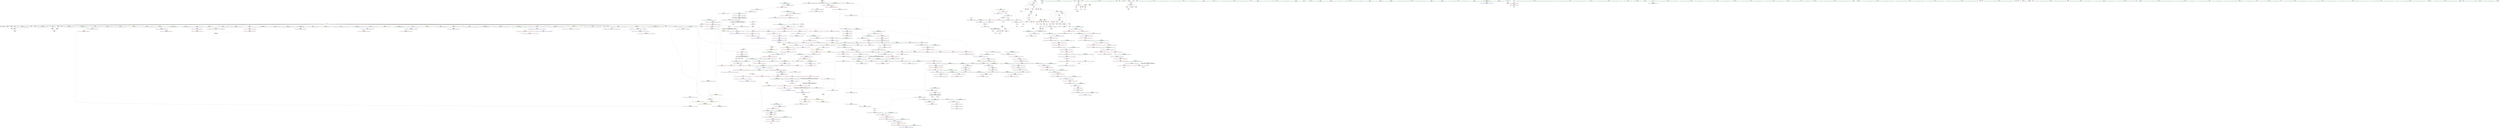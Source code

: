 digraph "SVFG" {
	label="SVFG";

	Node0x55f7aa752820 [shape=record,color=grey,label="{NodeID: 0\nNullPtr|{|<s41>51}}"];
	Node0x55f7aa752820 -> Node0x55f7aaa131a0[style=solid];
	Node0x55f7aa752820 -> Node0x55f7aaa132a0[style=solid];
	Node0x55f7aa752820 -> Node0x55f7aaa13370[style=solid];
	Node0x55f7aa752820 -> Node0x55f7aaa13440[style=solid];
	Node0x55f7aa752820 -> Node0x55f7aaa13510[style=solid];
	Node0x55f7aa752820 -> Node0x55f7aaa135e0[style=solid];
	Node0x55f7aa752820 -> Node0x55f7aaa136b0[style=solid];
	Node0x55f7aa752820 -> Node0x55f7aaa13780[style=solid];
	Node0x55f7aa752820 -> Node0x55f7aaa13850[style=solid];
	Node0x55f7aa752820 -> Node0x55f7aaa13920[style=solid];
	Node0x55f7aa752820 -> Node0x55f7aaa139f0[style=solid];
	Node0x55f7aa752820 -> Node0x55f7aaa13ac0[style=solid];
	Node0x55f7aa752820 -> Node0x55f7aaa13b90[style=solid];
	Node0x55f7aa752820 -> Node0x55f7aaa13c60[style=solid];
	Node0x55f7aa752820 -> Node0x55f7aaa13d30[style=solid];
	Node0x55f7aa752820 -> Node0x55f7aaa13e00[style=solid];
	Node0x55f7aa752820 -> Node0x55f7aaa13ed0[style=solid];
	Node0x55f7aa752820 -> Node0x55f7aaa13fa0[style=solid];
	Node0x55f7aa752820 -> Node0x55f7aaa14070[style=solid];
	Node0x55f7aa752820 -> Node0x55f7aaa14140[style=solid];
	Node0x55f7aa752820 -> Node0x55f7aaa14210[style=solid];
	Node0x55f7aa752820 -> Node0x55f7aaa0df80[style=solid];
	Node0x55f7aa752820 -> Node0x55f7aaa0e050[style=solid];
	Node0x55f7aa752820 -> Node0x55f7aaa0e120[style=solid];
	Node0x55f7aa752820 -> Node0x55f7aaa0e1f0[style=solid];
	Node0x55f7aa752820 -> Node0x55f7aaa0e2c0[style=solid];
	Node0x55f7aa752820 -> Node0x55f7aaa0e390[style=solid];
	Node0x55f7aa752820 -> Node0x55f7aaa0e460[style=solid];
	Node0x55f7aa752820 -> Node0x55f7aaa0e530[style=solid];
	Node0x55f7aa752820 -> Node0x55f7aaa0e600[style=solid];
	Node0x55f7aa752820 -> Node0x55f7aaa0e6d0[style=solid];
	Node0x55f7aa752820 -> Node0x55f7aaa0e7a0[style=solid];
	Node0x55f7aa752820 -> Node0x55f7aaa0e870[style=solid];
	Node0x55f7aa752820 -> Node0x55f7aaa0e940[style=solid];
	Node0x55f7aa752820 -> Node0x55f7aaa0ea10[style=solid];
	Node0x55f7aa752820 -> Node0x55f7aaa16e50[style=solid];
	Node0x55f7aa752820 -> Node0x55f7aaa295b0[style=solid];
	Node0x55f7aa752820 -> Node0x55f7aaa29680[style=solid];
	Node0x55f7aa752820 -> Node0x55f7aaa29750[style=solid];
	Node0x55f7aa752820 -> Node0x55f7aa62ae80[style=solid];
	Node0x55f7aa752820 -> Node0x55f7aaa23470[style=solid];
	Node0x55f7aa752820:s41 -> Node0x55f7aaaa6030[style=solid,color=red];
	Node0x55f7aaa20ef0 [shape=record,color=grey,label="{NodeID: 775\n198 = Binary(196, 197, )\n}"];
	Node0x55f7aaa20ef0 -> Node0x55f7aaa208f0[style=solid];
	Node0x55f7aaa17360 [shape=record,color=blue,label="{NodeID: 443\n106\<--56\nretval\<--\nmain\n}"];
	Node0x55f7aaa1a8b0 [shape=record,color=purple,label="{NodeID: 277\n540\<--538\n_M_start\<--this1\n_ZNSt12_Vector_baseINSt7__cxx1112basic_stringIcSt11char_traitsIcESaIcEEESaIS5_EED2Ev\n}"];
	Node0x55f7aaa1a8b0 -> Node0x55f7aaa1f920[style=solid];
	Node0x55f7aaa0b190 [shape=record,color=green,label="{NodeID: 111\n688\<--689\n__a.addr\<--__a.addr_field_insensitive\n_ZNSt16allocator_traitsISaINSt7__cxx1112basic_stringIcSt11char_traitsIcESaIcEEEEE8allocateERS6_m\n}"];
	Node0x55f7aaa0b190 -> Node0x55f7aaa14a30[style=solid];
	Node0x55f7aaa0b190 -> Node0x55f7aaa2a1e0[style=solid];
	Node0x55f7aaa14620 [shape=record,color=red,label="{NodeID: 388\n644\<--638\n\<--__a.addr\n_ZNSaINSt7__cxx1112basic_stringIcSt11char_traitsIcESaIcEEEEC2ERKS5_\n}"];
	Node0x55f7aaa14620 -> Node0x55f7aaa18870[style=solid];
	Node0x55f7aaa0f810 [shape=record,color=black,label="{NodeID: 222\n359\<--358\n\<--this1\n_ZNSaINSt7__cxx1112basic_stringIcSt11char_traitsIcESaIcEEEED2Ev\n|{<s0>30}}"];
	Node0x55f7aaa0f810:s0 -> Node0x55f7aaaa7850[style=solid,color=red];
	Node0x55f7aaaa6ae0 [shape=record,color=black,label="{NodeID: 1163\n530 = PHI(339, 432, 440, )\n0th arg _ZNSt12_Vector_baseINSt7__cxx1112basic_stringIcSt11char_traitsIcESaIcEEESaIS5_EED2Ev }"];
	Node0x55f7aaaa6ae0 -> Node0x55f7aaa291a0[style=solid];
	Node0x55f7aaa0bc60 [shape=record,color=green,label="{NodeID: 56\n302\<--303\n_ZN9__gnu_cxx13new_allocatorINSt7__cxx1112basic_stringIcSt11char_traitsIcESaIcEEEEC2Ev\<--_ZN9__gnu_cxx13new_allocatorINSt7__cxx1112basic_stringIcSt11char_traitsIcESaIcEEEEC2Ev_field_insensitive\n}"];
	Node0x55f7aaa29dd0 [shape=record,color=blue,label="{NodeID: 499\n638\<--635\n__a.addr\<--__a\n_ZNSaINSt7__cxx1112basic_stringIcSt11char_traitsIcESaIcEEEEC2ERKS5_\n}"];
	Node0x55f7aaa29dd0 -> Node0x55f7aaa14620[style=dashed];
	Node0x55f7aaa1d630 [shape=record,color=red,label="{NodeID: 333\n201\<--126\n\<--i10\nmain\n}"];
	Node0x55f7aaa1d630 -> Node0x55f7aaa0f260[style=solid];
	Node0x55f7aaa12e30 [shape=record,color=green,label="{NodeID: 167\n1031\<--1032\n__first.addr\<--__first.addr_field_insensitive\n_ZSt8_DestroyIPNSt7__cxx1112basic_stringIcSt11char_traitsIcESaIcEEES5_EvT_S7_RSaIT0_E\n}"];
	Node0x55f7aaa12e30 -> Node0x55f7aaa16ab0[style=solid];
	Node0x55f7aaa12e30 -> Node0x55f7aaa2c190[style=solid];
	Node0x55f7aaaa22a0 [shape=record,color=black,label="{NodeID: 1108\n520 = PHI(763, )\n|{<s0>41}}"];
	Node0x55f7aaaa22a0:s0 -> Node0x55f7aaaa59d0[style=solid,color=red];
	Node0x55f7aa7528b0 [shape=record,color=green,label="{NodeID: 1\n7\<--1\n__dso_handle\<--dummyObj\nGlob }"];
	Node0x55f7aaa21070 [shape=record,color=grey,label="{NodeID: 776\n821 = Binary(820, 822, )\n}"];
	Node0x55f7aaa21070 -> Node0x55f7aaa2aee0[style=solid];
	Node0x55f7aaa17430 [shape=record,color=blue,label="{NodeID: 444\n110\<--56\nca\<--\nmain\n}"];
	Node0x55f7aaa17430 -> Node0x55f7aaa5d160[style=dashed];
	Node0x55f7aaa1a980 [shape=record,color=purple,label="{NodeID: 278\n542\<--538\n_M_impl2\<--this1\n_ZNSt12_Vector_baseINSt7__cxx1112basic_stringIcSt11char_traitsIcESaIcEEESaIS5_EED2Ev\n}"];
	Node0x55f7aaa0b260 [shape=record,color=green,label="{NodeID: 112\n690\<--691\n__n.addr\<--__n.addr_field_insensitive\n_ZNSt16allocator_traitsISaINSt7__cxx1112basic_stringIcSt11char_traitsIcESaIcEEEEE8allocateERS6_m\n}"];
	Node0x55f7aaa0b260 -> Node0x55f7aaa14b00[style=solid];
	Node0x55f7aaa0b260 -> Node0x55f7aaa2a2b0[style=solid];
	Node0x55f7aaa146f0 [shape=record,color=red,label="{NodeID: 389\n659\<--653\nthis1\<--this.addr\n_ZN9__gnu_cxx13new_allocatorINSt7__cxx1112basic_stringIcSt11char_traitsIcESaIcEEEEC2ERKS7_\n}"];
	Node0x55f7aaa0f8e0 [shape=record,color=black,label="{NodeID: 223\n377\<--376\n\<--this1\n_ZNSt6vectorINSt7__cxx1112basic_stringIcSt11char_traitsIcESaIcEEESaIS5_EEixEm\n}"];
	Node0x55f7aaa0f8e0 -> Node0x55f7aaa19ef0[style=solid];
	Node0x55f7aaa0f8e0 -> Node0x55f7aaa19fc0[style=solid];
	Node0x55f7aaaa6dc0 [shape=record,color=black,label="{NodeID: 1164\n773 = PHI(757, )\n0th arg _ZSt25__uninitialized_default_nIPNSt7__cxx1112basic_stringIcSt11char_traitsIcESaIcEEEmET_S7_T0_ }"];
	Node0x55f7aaaa6dc0 -> Node0x55f7aaa2aa00[style=solid];
	Node0x55f7aaa0bd60 [shape=record,color=green,label="{NodeID: 57\n309\<--310\nthis.addr\<--this.addr_field_insensitive\n_ZNSt6vectorINSt7__cxx1112basic_stringIcSt11char_traitsIcESaIcEEESaIS5_EEC2EmRKS6_\n}"];
	Node0x55f7aaa0bd60 -> Node0x55f7aaa1e260[style=solid];
	Node0x55f7aaa0bd60 -> Node0x55f7aaa18200[style=solid];
	Node0x55f7aaa29ea0 [shape=record,color=blue,label="{NodeID: 500\n653\<--651\nthis.addr\<--this\n_ZN9__gnu_cxx13new_allocatorINSt7__cxx1112basic_stringIcSt11char_traitsIcESaIcEEEEC2ERKS7_\n}"];
	Node0x55f7aaa29ea0 -> Node0x55f7aaa146f0[style=dashed];
	Node0x55f7aaa1d700 [shape=record,color=red,label="{NodeID: 334\n208\<--126\n\<--i10\nmain\n}"];
	Node0x55f7aaa1d700 -> Node0x55f7aaa20bf0[style=solid];
	Node0x55f7aaa12f00 [shape=record,color=green,label="{NodeID: 168\n1033\<--1034\n__last.addr\<--__last.addr_field_insensitive\n_ZSt8_DestroyIPNSt7__cxx1112basic_stringIcSt11char_traitsIcESaIcEEES5_EvT_S7_RSaIT0_E\n}"];
	Node0x55f7aaa12f00 -> Node0x55f7aaa16b80[style=solid];
	Node0x55f7aaa12f00 -> Node0x55f7aaa2c260[style=solid];
	Node0x55f7aaaa23e0 [shape=record,color=black,label="{NodeID: 1109\n521 = PHI(744, )\n}"];
	Node0x55f7aaaa23e0 -> Node0x55f7aaa290d0[style=solid];
	Node0x55f7aa9fa380 [shape=record,color=green,label="{NodeID: 2\n8\<--1\n_ZSt3cin\<--dummyObj\nGlob }"];
	Node0x55f7aaa211f0 [shape=record,color=grey,label="{NodeID: 777\n72 = Binary(71, 73, )\n}"];
	Node0x55f7aaa17500 [shape=record,color=blue,label="{NodeID: 445\n122\<--56\ni\<--\nmain\n}"];
	Node0x55f7aaa17500 -> Node0x55f7aaa1d080[style=dashed];
	Node0x55f7aaa17500 -> Node0x55f7aaa1d150[style=dashed];
	Node0x55f7aaa17500 -> Node0x55f7aaa1d220[style=dashed];
	Node0x55f7aaa17500 -> Node0x55f7aaa175d0[style=dashed];
	Node0x55f7aaa17500 -> Node0x55f7aaa5d660[style=dashed];
	Node0x55f7aaa1aa50 [shape=record,color=purple,label="{NodeID: 279\n543\<--538\n_M_end_of_storage\<--this1\n_ZNSt12_Vector_baseINSt7__cxx1112basic_stringIcSt11char_traitsIcESaIcEEESaIS5_EED2Ev\n}"];
	Node0x55f7aaa1aa50 -> Node0x55f7aaa1f9f0[style=solid];
	Node0x55f7aaa0b330 [shape=record,color=green,label="{NodeID: 113\n698\<--699\n_ZN9__gnu_cxx13new_allocatorINSt7__cxx1112basic_stringIcSt11char_traitsIcESaIcEEEE8allocateEmPKv\<--_ZN9__gnu_cxx13new_allocatorINSt7__cxx1112basic_stringIcSt11char_traitsIcESaIcEEEE8allocateEmPKv_field_insensitive\n}"];
	Node0x55f7aaa147c0 [shape=record,color=red,label="{NodeID: 390\n670\<--664\nthis1\<--this.addr\n_ZNSt12_Vector_baseINSt7__cxx1112basic_stringIcSt11char_traitsIcESaIcEEESaIS5_EE11_M_allocateEm\n}"];
	Node0x55f7aaa147c0 -> Node0x55f7aaa1b8f0[style=solid];
	Node0x55f7aaa0f9b0 [shape=record,color=black,label="{NodeID: 224\n367\<--382\n_ZNSt6vectorINSt7__cxx1112basic_stringIcSt11char_traitsIcESaIcEEESaIS5_EEixEm_ret\<--add.ptr\n_ZNSt6vectorINSt7__cxx1112basic_stringIcSt11char_traitsIcESaIcEEESaIS5_EEixEm\n|{<s0>12|<s1>16|<s2>18|<s3>21|<s4>22}}"];
	Node0x55f7aaa0f9b0:s0 -> Node0x55f7aaaa1930[style=solid,color=blue];
	Node0x55f7aaa0f9b0:s1 -> Node0x55f7aaaa0f90[style=solid,color=blue];
	Node0x55f7aaa0f9b0:s2 -> Node0x55f7aaaa12a0[style=solid,color=blue];
	Node0x55f7aaa0f9b0:s3 -> Node0x55f7aaaa1b60[style=solid,color=blue];
	Node0x55f7aaa0f9b0:s4 -> Node0x55f7aaaa1ca0[style=solid,color=blue];
	Node0x55f7aaaa6ed0 [shape=record,color=black,label="{NodeID: 1165\n774 = PHI(758, )\n1st arg _ZSt25__uninitialized_default_nIPNSt7__cxx1112basic_stringIcSt11char_traitsIcESaIcEEEmET_S7_T0_ }"];
	Node0x55f7aaaa6ed0 -> Node0x55f7aaa2aad0[style=solid];
	Node0x55f7aaa0be30 [shape=record,color=green,label="{NodeID: 58\n311\<--312\n__n.addr\<--__n.addr_field_insensitive\n_ZNSt6vectorINSt7__cxx1112basic_stringIcSt11char_traitsIcESaIcEEESaIS5_EEC2EmRKS6_\n}"];
	Node0x55f7aaa0be30 -> Node0x55f7aaa1e330[style=solid];
	Node0x55f7aaa0be30 -> Node0x55f7aaa1e400[style=solid];
	Node0x55f7aaa0be30 -> Node0x55f7aaa27fc0[style=solid];
	Node0x55f7aaa29f70 [shape=record,color=blue,label="{NodeID: 501\n655\<--652\n.addr\<--\n_ZN9__gnu_cxx13new_allocatorINSt7__cxx1112basic_stringIcSt11char_traitsIcESaIcEEEEC2ERKS7_\n}"];
	Node0x55f7aaa1d7d0 [shape=record,color=red,label="{NodeID: 335\n245\<--126\n\<--i10\nmain\n}"];
	Node0x55f7aaa1d7d0 -> Node0x55f7aaa23170[style=solid];
	Node0x55f7aaa12fd0 [shape=record,color=green,label="{NodeID: 169\n1035\<--1036\n.addr\<--.addr_field_insensitive\n_ZSt8_DestroyIPNSt7__cxx1112basic_stringIcSt11char_traitsIcESaIcEEES5_EvT_S7_RSaIT0_E\n}"];
	Node0x55f7aaa12fd0 -> Node0x55f7aaa2c330[style=solid];
	Node0x55f7aaaa2520 [shape=record,color=black,label="{NodeID: 1110\n603 = PHI(661, )\n}"];
	Node0x55f7aaaa2520 -> Node0x55f7aaa299c0[style=solid];
	Node0x55f7aa9fa410 [shape=record,color=green,label="{NodeID: 3\n9\<--1\n.str\<--dummyObj\nGlob }"];
	Node0x55f7aaa21370 [shape=record,color=grey,label="{NodeID: 778\n71 = Binary(68, 70, )\n}"];
	Node0x55f7aaa21370 -> Node0x55f7aaa211f0[style=solid];
	Node0x55f7aaa175d0 [shape=record,color=blue,label="{NodeID: 446\n122\<--170\ni\<--inc\nmain\n}"];
	Node0x55f7aaa175d0 -> Node0x55f7aaa1d080[style=dashed];
	Node0x55f7aaa175d0 -> Node0x55f7aaa1d150[style=dashed];
	Node0x55f7aaa175d0 -> Node0x55f7aaa1d220[style=dashed];
	Node0x55f7aaa175d0 -> Node0x55f7aaa175d0[style=dashed];
	Node0x55f7aaa175d0 -> Node0x55f7aaa5d660[style=dashed];
	Node0x55f7aaa1ab20 [shape=record,color=purple,label="{NodeID: 280\n545\<--538\n_M_impl3\<--this1\n_ZNSt12_Vector_baseINSt7__cxx1112basic_stringIcSt11char_traitsIcESaIcEEESaIS5_EED2Ev\n}"];
	Node0x55f7aaa0ffa0 [shape=record,color=green,label="{NodeID: 114\n705\<--706\nthis.addr\<--this.addr_field_insensitive\n_ZN9__gnu_cxx13new_allocatorINSt7__cxx1112basic_stringIcSt11char_traitsIcESaIcEEEE8allocateEmPKv\n}"];
	Node0x55f7aaa0ffa0 -> Node0x55f7aaa14bd0[style=solid];
	Node0x55f7aaa0ffa0 -> Node0x55f7aaa2a380[style=solid];
	Node0x55f7aaa14890 [shape=record,color=red,label="{NodeID: 391\n671\<--666\n\<--__n.addr\n_ZNSt12_Vector_baseINSt7__cxx1112basic_stringIcSt11char_traitsIcESaIcEEESaIS5_EE11_M_allocateEm\n}"];
	Node0x55f7aaa14890 -> Node0x55f7aaa22ff0[style=solid];
	Node0x55f7aaa0fa80 [shape=record,color=black,label="{NodeID: 225\n417\<--416\n\<--this1\n_ZNSt6vectorINSt7__cxx1112basic_stringIcSt11char_traitsIcESaIcEEESaIS5_EED2Ev\n}"];
	Node0x55f7aaa0fa80 -> Node0x55f7aaa1a090[style=solid];
	Node0x55f7aaa0fa80 -> Node0x55f7aaa1a160[style=solid];
	Node0x55f7aaaa6fe0 [shape=record,color=black,label="{NodeID: 1166\n792 = PHI(785, )\n0th arg _ZNSt27__uninitialized_default_n_1ILb0EE18__uninit_default_nIPNSt7__cxx1112basic_stringIcSt11char_traitsIcESaIcEEEmEET_S9_T0_ }"];
	Node0x55f7aaaa6fe0 -> Node0x55f7aaa2ac70[style=solid];
	Node0x55f7aaa0bf00 [shape=record,color=green,label="{NodeID: 59\n313\<--314\n__a.addr\<--__a.addr_field_insensitive\n_ZNSt6vectorINSt7__cxx1112basic_stringIcSt11char_traitsIcESaIcEEESaIS5_EEC2EmRKS6_\n}"];
	Node0x55f7aaa0bf00 -> Node0x55f7aaa1e4d0[style=solid];
	Node0x55f7aaa0bf00 -> Node0x55f7aaa28090[style=solid];
	Node0x55f7aaa65860 [shape=record,color=black,label="{NodeID: 834\nMR_157V_3 = PHI(MR_157V_4, MR_157V_2, )\npts\{797 \}\n}"];
	Node0x55f7aaa65860 -> Node0x55f7aaa154c0[style=dashed];
	Node0x55f7aaa65860 -> Node0x55f7aaa15590[style=dashed];
	Node0x55f7aaa65860 -> Node0x55f7aaa2aee0[style=dashed];
	Node0x55f7aaa2a040 [shape=record,color=blue,label="{NodeID: 502\n664\<--662\nthis.addr\<--this\n_ZNSt12_Vector_baseINSt7__cxx1112basic_stringIcSt11char_traitsIcESaIcEEESaIS5_EE11_M_allocateEm\n}"];
	Node0x55f7aaa2a040 -> Node0x55f7aaa147c0[style=dashed];
	Node0x55f7aaa1d8a0 [shape=record,color=red,label="{NodeID: 336\n268\<--126\n\<--i10\nmain\n}"];
	Node0x55f7aaa1d8a0 -> Node0x55f7aaa21970[style=solid];
	Node0x55f7aaa130a0 [shape=record,color=green,label="{NodeID: 170\n19\<--1047\n_GLOBAL__sub_I_iwi_0_0.cpp\<--_GLOBAL__sub_I_iwi_0_0.cpp_field_insensitive\n}"];
	Node0x55f7aaa130a0 -> Node0x55f7aaa16d50[style=solid];
	Node0x55f7aaaa2660 [shape=record,color=black,label="{NodeID: 1111\n678 = PHI(685, )\n}"];
	Node0x55f7aaaa2660 -> Node0x55f7aa62ae80[style=solid];
	Node0x55f7aa9fa6c0 [shape=record,color=green,label="{NodeID: 4\n11\<--1\n.str.1\<--dummyObj\nGlob }"];
	Node0x55f7aaa214f0 [shape=record,color=grey,label="{NodeID: 779\n726 = Binary(725, 552, )\n}"];
	Node0x55f7aaa176a0 [shape=record,color=blue,label="{NodeID: 447\n118\<--174\nexn.slot\<--\nmain\n}"];
	Node0x55f7aaa176a0 -> Node0x55f7aaa1cee0[style=dashed];
	Node0x55f7aaa1abf0 [shape=record,color=purple,label="{NodeID: 281\n546\<--538\n_M_start4\<--this1\n_ZNSt12_Vector_baseINSt7__cxx1112basic_stringIcSt11char_traitsIcESaIcEEESaIS5_EED2Ev\n}"];
	Node0x55f7aaa1abf0 -> Node0x55f7aaa1fac0[style=solid];
	Node0x55f7aaa10030 [shape=record,color=green,label="{NodeID: 115\n707\<--708\n__n.addr\<--__n.addr_field_insensitive\n_ZN9__gnu_cxx13new_allocatorINSt7__cxx1112basic_stringIcSt11char_traitsIcESaIcEEEE8allocateEmPKv\n}"];
	Node0x55f7aaa10030 -> Node0x55f7aaa14ca0[style=solid];
	Node0x55f7aaa10030 -> Node0x55f7aaa14d70[style=solid];
	Node0x55f7aaa10030 -> Node0x55f7aaa2a450[style=solid];
	Node0x55f7aaa14960 [shape=record,color=red,label="{NodeID: 392\n677\<--666\n\<--__n.addr\n_ZNSt12_Vector_baseINSt7__cxx1112basic_stringIcSt11char_traitsIcESaIcEEESaIS5_EE11_M_allocateEm\n|{<s0>50}}"];
	Node0x55f7aaa14960:s0 -> Node0x55f7aaaa7c90[style=solid,color=red];
	Node0x55f7aaa0fb50 [shape=record,color=black,label="{NodeID: 226\n421\<--416\n\<--this1\n_ZNSt6vectorINSt7__cxx1112basic_stringIcSt11char_traitsIcESaIcEEESaIS5_EED2Ev\n}"];
	Node0x55f7aaa0fb50 -> Node0x55f7aaa1a230[style=solid];
	Node0x55f7aaa0fb50 -> Node0x55f7aaa1a300[style=solid];
	Node0x55f7aaaa70b0 [shape=record,color=black,label="{NodeID: 1167\n793 = PHI(786, )\n1st arg _ZNSt27__uninitialized_default_n_1ILb0EE18__uninit_default_nIPNSt7__cxx1112basic_stringIcSt11char_traitsIcESaIcEEEmEET_S9_T0_ }"];
	Node0x55f7aaaa70b0 -> Node0x55f7aaa2ad40[style=solid];
	Node0x55f7aaa0bfd0 [shape=record,color=green,label="{NodeID: 60\n315\<--316\nexn.slot\<--exn.slot_field_insensitive\n_ZNSt6vectorINSt7__cxx1112basic_stringIcSt11char_traitsIcESaIcEEESaIS5_EEC2EmRKS6_\n}"];
	Node0x55f7aaa0bfd0 -> Node0x55f7aaa1e5a0[style=solid];
	Node0x55f7aaa0bfd0 -> Node0x55f7aaa28160[style=solid];
	Node0x55f7aaa65d60 [shape=record,color=black,label="{NodeID: 835\nMR_159V_3 = PHI(MR_159V_4, MR_159V_2, )\npts\{799 \}\n}"];
	Node0x55f7aaa65d60 -> Node0x55f7aaa15660[style=dashed];
	Node0x55f7aaa65d60 -> Node0x55f7aaa15730[style=dashed];
	Node0x55f7aaa65d60 -> Node0x55f7aaa15800[style=dashed];
	Node0x55f7aaa65d60 -> Node0x55f7aaa158d0[style=dashed];
	Node0x55f7aaa65d60 -> Node0x55f7aaa2afb0[style=dashed];
	Node0x55f7aaa2a110 [shape=record,color=blue,label="{NodeID: 503\n666\<--663\n__n.addr\<--__n\n_ZNSt12_Vector_baseINSt7__cxx1112basic_stringIcSt11char_traitsIcESaIcEEESaIS5_EE11_M_allocateEm\n}"];
	Node0x55f7aaa2a110 -> Node0x55f7aaa14890[style=dashed];
	Node0x55f7aaa2a110 -> Node0x55f7aaa14960[style=dashed];
	Node0x55f7aaa1d970 [shape=record,color=red,label="{NodeID: 337\n205\<--128\n\<--req\nmain\n}"];
	Node0x55f7aaa1d970 -> Node0x55f7aaa223f0[style=solid];
	Node0x55f7aaa131a0 [shape=record,color=black,label="{NodeID: 171\n2\<--3\ndummyVal\<--dummyVal\n}"];
	Node0x55f7aaaa27a0 [shape=record,color=black,label="{NodeID: 1112\n697 = PHI(701, )\n}"];
	Node0x55f7aaaa27a0 -> Node0x55f7aaa18bb0[style=solid];
	Node0x55f7aa9fa750 [shape=record,color=green,label="{NodeID: 5\n13\<--1\n__PRETTY_FUNCTION__.main\<--dummyObj\nGlob }"];
	Node0x55f7aaa21670 [shape=record,color=grey,label="{NodeID: 780\n259 = Binary(258, 88, )\n}"];
	Node0x55f7aaa21670 -> Node0x55f7aaa17df0[style=solid];
	Node0x55f7aaa17770 [shape=record,color=blue,label="{NodeID: 448\n120\<--176\nehselector.slot\<--\nmain\n}"];
	Node0x55f7aaa17770 -> Node0x55f7aaa1cfb0[style=dashed];
	Node0x55f7aaa1acc0 [shape=record,color=purple,label="{NodeID: 282\n556\<--538\n_M_impl5\<--this1\n_ZNSt12_Vector_baseINSt7__cxx1112basic_stringIcSt11char_traitsIcESaIcEEESaIS5_EED2Ev\n|{<s0>43}}"];
	Node0x55f7aaa1acc0:s0 -> Node0x55f7aaaa3830[style=solid,color=red];
	Node0x55f7aaa10100 [shape=record,color=green,label="{NodeID: 116\n709\<--710\n.addr\<--.addr_field_insensitive\n_ZN9__gnu_cxx13new_allocatorINSt7__cxx1112basic_stringIcSt11char_traitsIcESaIcEEEE8allocateEmPKv\n}"];
	Node0x55f7aaa10100 -> Node0x55f7aaa2a520[style=solid];
	Node0x55f7aaa14a30 [shape=record,color=red,label="{NodeID: 393\n694\<--688\n\<--__a.addr\n_ZNSt16allocator_traitsISaINSt7__cxx1112basic_stringIcSt11char_traitsIcESaIcEEEEE8allocateERS6_m\n}"];
	Node0x55f7aaa14a30 -> Node0x55f7aaa18ae0[style=solid];
	Node0x55f7aaa0fc20 [shape=record,color=black,label="{NodeID: 227\n425\<--416\n\<--this1\n_ZNSt6vectorINSt7__cxx1112basic_stringIcSt11char_traitsIcESaIcEEESaIS5_EED2Ev\n|{<s0>32}}"];
	Node0x55f7aaa0fc20:s0 -> Node0x55f7aaaa2fb0[style=solid,color=red];
	Node0x55f7aaaa71b0 [shape=record,color=black,label="{NodeID: 1168\n1006 = PHI(998, )\n0th arg _ZN9__gnu_cxx13new_allocatorINSt7__cxx1112basic_stringIcSt11char_traitsIcESaIcEEEE10deallocateEPS6_m }"];
	Node0x55f7aaaa71b0 -> Node0x55f7aaa2bf20[style=solid];
	Node0x55f7aaa0c0a0 [shape=record,color=green,label="{NodeID: 61\n317\<--318\nehselector.slot\<--ehselector.slot_field_insensitive\n_ZNSt6vectorINSt7__cxx1112basic_stringIcSt11char_traitsIcESaIcEEESaIS5_EEC2EmRKS6_\n}"];
	Node0x55f7aaa0c0a0 -> Node0x55f7aaa1e670[style=solid];
	Node0x55f7aaa0c0a0 -> Node0x55f7aaa28230[style=solid];
	Node0x55f7aaa2a1e0 [shape=record,color=blue,label="{NodeID: 504\n688\<--686\n__a.addr\<--__a\n_ZNSt16allocator_traitsISaINSt7__cxx1112basic_stringIcSt11char_traitsIcESaIcEEEEE8allocateERS6_m\n}"];
	Node0x55f7aaa2a1e0 -> Node0x55f7aaa14a30[style=dashed];
	Node0x55f7aaa1da40 [shape=record,color=red,label="{NodeID: 338\n220\<--128\n\<--req\nmain\n}"];
	Node0x55f7aaa1da40 -> Node0x55f7aaa22570[style=solid];
	Node0x55f7aaa132a0 [shape=record,color=black,label="{NodeID: 172\n173\<--3\n\<--dummyVal\nmain\n}"];
	Node0x55f7aaaa28e0 [shape=record,color=black,label="{NodeID: 1113\n716 = PHI(733, )\n}"];
	Node0x55f7aaaa28e0 -> Node0x55f7aaa22cf0[style=solid];
	Node0x55f7aa9fa7e0 [shape=record,color=green,label="{NodeID: 6\n15\<--1\n.str.2\<--dummyObj\nGlob }"];
	Node0x55f7aaa217f0 [shape=record,color=grey,label="{NodeID: 781\n262 = Binary(261, 263, )\n}"];
	Node0x55f7aaa217f0 -> Node0x55f7aaa17ec0[style=solid];
	Node0x55f7aaa17840 [shape=record,color=blue,label="{NodeID: 449\n118\<--181\nexn.slot\<--\nmain\n}"];
	Node0x55f7aaa17840 -> Node0x55f7aaa1cee0[style=dashed];
	Node0x55f7aaa1ad90 [shape=record,color=purple,label="{NodeID: 283\n564\<--538\n_M_impl6\<--this1\n_ZNSt12_Vector_baseINSt7__cxx1112basic_stringIcSt11char_traitsIcESaIcEEESaIS5_EED2Ev\n|{<s0>44}}"];
	Node0x55f7aaa1ad90:s0 -> Node0x55f7aaaa3830[style=solid,color=red];
	Node0x55f7aaa101d0 [shape=record,color=green,label="{NodeID: 117\n717\<--718\n_ZNK9__gnu_cxx13new_allocatorINSt7__cxx1112basic_stringIcSt11char_traitsIcESaIcEEEE8max_sizeEv\<--_ZNK9__gnu_cxx13new_allocatorINSt7__cxx1112basic_stringIcSt11char_traitsIcESaIcEEEE8max_sizeEv_field_insensitive\n}"];
	Node0x55f7aaa14b00 [shape=record,color=red,label="{NodeID: 394\n696\<--690\n\<--__n.addr\n_ZNSt16allocator_traitsISaINSt7__cxx1112basic_stringIcSt11char_traitsIcESaIcEEEEE8allocateERS6_m\n|{<s0>51}}"];
	Node0x55f7aaa14b00:s0 -> Node0x55f7aaaa5f20[style=solid,color=red];
	Node0x55f7aaa0fcf0 [shape=record,color=black,label="{NodeID: 228\n432\<--416\n\<--this1\n_ZNSt6vectorINSt7__cxx1112basic_stringIcSt11char_traitsIcESaIcEEESaIS5_EED2Ev\n|{<s0>34}}"];
	Node0x55f7aaa0fcf0:s0 -> Node0x55f7aaaa6ae0[style=solid,color=red];
	Node0x55f7aaaa72f0 [shape=record,color=black,label="{NodeID: 1169\n1007 = PHI(999, )\n1st arg _ZN9__gnu_cxx13new_allocatorINSt7__cxx1112basic_stringIcSt11char_traitsIcESaIcEEEE10deallocateEPS6_m }"];
	Node0x55f7aaaa72f0 -> Node0x55f7aaa2bff0[style=solid];
	Node0x55f7aaa0c170 [shape=record,color=green,label="{NodeID: 62\n327\<--328\n_ZNSt12_Vector_baseINSt7__cxx1112basic_stringIcSt11char_traitsIcESaIcEEESaIS5_EEC2EmRKS6_\<--_ZNSt12_Vector_baseINSt7__cxx1112basic_stringIcSt11char_traitsIcESaIcEEESaIS5_EEC2EmRKS6__field_insensitive\n}"];
	Node0x55f7aaa2a2b0 [shape=record,color=blue,label="{NodeID: 505\n690\<--687\n__n.addr\<--__n\n_ZNSt16allocator_traitsISaINSt7__cxx1112basic_stringIcSt11char_traitsIcESaIcEEEEE8allocateERS6_m\n}"];
	Node0x55f7aaa2a2b0 -> Node0x55f7aaa14b00[style=dashed];
	Node0x55f7aaa1db10 [shape=record,color=red,label="{NodeID: 339\n212\<--130\n\<--j\nmain\n}"];
	Node0x55f7aaa1db10 -> Node0x55f7aaa220f0[style=solid];
	Node0x55f7aaa13370 [shape=record,color=black,label="{NodeID: 173\n174\<--3\n\<--dummyVal\nmain\n}"];
	Node0x55f7aaa13370 -> Node0x55f7aaa176a0[style=solid];
	Node0x55f7aaaa2a20 [shape=record,color=black,label="{NodeID: 1114\n759 = PHI(772, )\n}"];
	Node0x55f7aaaa2a20 -> Node0x55f7aaa18ef0[style=solid];
	Node0x55f7aa9fa870 [shape=record,color=green,label="{NodeID: 7\n18\<--1\n\<--dummyObj\nCan only get source location for instruction, argument, global var or function.}"];
	Node0x55f7aaa21970 [shape=record,color=grey,label="{NodeID: 782\n269 = Binary(268, 88, )\n}"];
	Node0x55f7aaa21970 -> Node0x55f7aaa17f90[style=solid];
	Node0x55f7aaa17910 [shape=record,color=blue,label="{NodeID: 450\n120\<--183\nehselector.slot\<--\nmain\n}"];
	Node0x55f7aaa17910 -> Node0x55f7aaa1cfb0[style=dashed];
	Node0x55f7aaa1ae60 [shape=record,color=purple,label="{NodeID: 284\n585\<--579\n_M_start\<--this1\n_ZNSt12_Vector_baseINSt7__cxx1112basic_stringIcSt11char_traitsIcESaIcEEESaIS5_EE12_Vector_implC2ERKS6_\n}"];
	Node0x55f7aaa1ae60 -> Node0x55f7aaa295b0[style=solid];
	Node0x55f7aaa102d0 [shape=record,color=green,label="{NodeID: 118\n722\<--723\n_ZSt17__throw_bad_allocv\<--_ZSt17__throw_bad_allocv_field_insensitive\n}"];
	Node0x55f7aaa14bd0 [shape=record,color=red,label="{NodeID: 395\n714\<--705\nthis1\<--this.addr\n_ZN9__gnu_cxx13new_allocatorINSt7__cxx1112basic_stringIcSt11char_traitsIcESaIcEEEE8allocateEmPKv\n|{<s0>52}}"];
	Node0x55f7aaa14bd0:s0 -> Node0x55f7aaaa4ea0[style=solid,color=red];
	Node0x55f7aaa0fdc0 [shape=record,color=black,label="{NodeID: 229\n440\<--416\n\<--this1\n_ZNSt6vectorINSt7__cxx1112basic_stringIcSt11char_traitsIcESaIcEEESaIS5_EED2Ev\n|{<s0>35}}"];
	Node0x55f7aaa0fdc0:s0 -> Node0x55f7aaaa6ae0[style=solid,color=red];
	Node0x55f7aaaa7430 [shape=record,color=black,label="{NodeID: 1170\n1008 = PHI(1000, )\n2nd arg _ZN9__gnu_cxx13new_allocatorINSt7__cxx1112basic_stringIcSt11char_traitsIcESaIcEEEE10deallocateEPS6_m }"];
	Node0x55f7aaaa7430 -> Node0x55f7aaa2c0c0[style=solid];
	Node0x55f7aaa0c270 [shape=record,color=green,label="{NodeID: 63\n331\<--332\n_ZNSt6vectorINSt7__cxx1112basic_stringIcSt11char_traitsIcESaIcEEESaIS5_EE21_M_default_initializeEm\<--_ZNSt6vectorINSt7__cxx1112basic_stringIcSt11char_traitsIcESaIcEEESaIS5_EE21_M_default_initializeEm_field_insensitive\n}"];
	Node0x55f7aaa2a380 [shape=record,color=blue,label="{NodeID: 506\n705\<--702\nthis.addr\<--this\n_ZN9__gnu_cxx13new_allocatorINSt7__cxx1112basic_stringIcSt11char_traitsIcESaIcEEEE8allocateEmPKv\n}"];
	Node0x55f7aaa2a380 -> Node0x55f7aaa14bd0[style=dashed];
	Node0x55f7aaa1dbe0 [shape=record,color=red,label="{NodeID: 340\n216\<--130\n\<--j\nmain\n}"];
	Node0x55f7aaa1dbe0 -> Node0x55f7aaa0f330[style=solid];
	Node0x55f7aaa13440 [shape=record,color=black,label="{NodeID: 174\n176\<--3\n\<--dummyVal\nmain\n}"];
	Node0x55f7aaa13440 -> Node0x55f7aaa17770[style=solid];
	Node0x55f7aaaa2b60 [shape=record,color=black,label="{NodeID: 1115\n912 = PHI()\n}"];
	Node0x55f7aaa08030 [shape=record,color=green,label="{NodeID: 8\n56\<--1\n\<--dummyObj\nCan only get source location for instruction, argument, global var or function.}"];
	Node0x55f7aaa21af0 [shape=record,color=grey,label="{NodeID: 783\n249 = Binary(248, 88, )\n}"];
	Node0x55f7aaa21af0 -> Node0x55f7aaa0f400[style=solid];
	Node0x55f7aaa179e0 [shape=record,color=blue,label="{NodeID: 451\n124\<--56\nans\<--\nmain\n}"];
	Node0x55f7aaa179e0 -> Node0x55f7aaa63a60[style=dashed];
	Node0x55f7aaa1af30 [shape=record,color=purple,label="{NodeID: 285\n587\<--579\n_M_finish\<--this1\n_ZNSt12_Vector_baseINSt7__cxx1112basic_stringIcSt11char_traitsIcESaIcEEESaIS5_EE12_Vector_implC2ERKS6_\n}"];
	Node0x55f7aaa1af30 -> Node0x55f7aaa29680[style=solid];
	Node0x55f7aaa103d0 [shape=record,color=green,label="{NodeID: 119\n727\<--728\ncall2\<--call2_field_insensitive\n_ZN9__gnu_cxx13new_allocatorINSt7__cxx1112basic_stringIcSt11char_traitsIcESaIcEEEE8allocateEmPKv\n}"];
	Node0x55f7aaa103d0 -> Node0x55f7aaa18c80[style=solid];
	Node0x55f7aaa14ca0 [shape=record,color=red,label="{NodeID: 396\n715\<--707\n\<--__n.addr\n_ZN9__gnu_cxx13new_allocatorINSt7__cxx1112basic_stringIcSt11char_traitsIcESaIcEEEE8allocateEmPKv\n}"];
	Node0x55f7aaa14ca0 -> Node0x55f7aaa22cf0[style=solid];
	Node0x55f7aaa0fe90 [shape=record,color=black,label="{NodeID: 230\n514\<--513\n\<--this1\n_ZNSt6vectorINSt7__cxx1112basic_stringIcSt11char_traitsIcESaIcEEESaIS5_EE21_M_default_initializeEm\n}"];
	Node0x55f7aaa0fe90 -> Node0x55f7aaa1a4a0[style=solid];
	Node0x55f7aaa0fe90 -> Node0x55f7aaa1a570[style=solid];
	Node0x55f7aaaa7570 [shape=record,color=black,label="{NodeID: 1171\n354 = PHI(116, 116, 630, )\n0th arg _ZNSaINSt7__cxx1112basic_stringIcSt11char_traitsIcESaIcEEEED2Ev }"];
	Node0x55f7aaaa7570 -> Node0x55f7aaa28300[style=solid];
	Node0x55f7aaa0c370 [shape=record,color=green,label="{NodeID: 64\n341\<--342\n_ZNSt12_Vector_baseINSt7__cxx1112basic_stringIcSt11char_traitsIcESaIcEEESaIS5_EED2Ev\<--_ZNSt12_Vector_baseINSt7__cxx1112basic_stringIcSt11char_traitsIcESaIcEEESaIS5_EED2Ev_field_insensitive\n}"];
	Node0x55f7aaa2a450 [shape=record,color=blue,label="{NodeID: 507\n707\<--703\n__n.addr\<--__n\n_ZN9__gnu_cxx13new_allocatorINSt7__cxx1112basic_stringIcSt11char_traitsIcESaIcEEEE8allocateEmPKv\n}"];
	Node0x55f7aaa2a450 -> Node0x55f7aaa14ca0[style=dashed];
	Node0x55f7aaa2a450 -> Node0x55f7aaa14d70[style=dashed];
	Node0x55f7aaa1dcb0 [shape=record,color=red,label="{NodeID: 341\n225\<--130\n\<--j\nmain\n}"];
	Node0x55f7aaa1dcb0 -> Node0x55f7aaa20d70[style=solid];
	Node0x55f7aaa13510 [shape=record,color=black,label="{NodeID: 175\n180\<--3\n\<--dummyVal\nmain\n}"];
	Node0x55f7aaaa2c30 [shape=record,color=black,label="{NodeID: 1116\n936 = PHI(884, )\n|{<s0>70}}"];
	Node0x55f7aaaa2c30:s0 -> Node0x55f7aaaa33c0[style=solid,color=red];
	Node0x55f7aaa080f0 [shape=record,color=green,label="{NodeID: 9\n73\<--1\n\<--dummyObj\nCan only get source location for instruction, argument, global var or function.}"];
	Node0x55f7aaa21c70 [shape=record,color=grey,label="{NodeID: 784\n273 = Binary(272, 88, )\n}"];
	Node0x55f7aaa17ab0 [shape=record,color=blue,label="{NodeID: 452\n126\<--56\ni10\<--\nmain\n}"];
	Node0x55f7aaa17ab0 -> Node0x55f7aaa1d490[style=dashed];
	Node0x55f7aaa17ab0 -> Node0x55f7aaa1d560[style=dashed];
	Node0x55f7aaa17ab0 -> Node0x55f7aaa1d630[style=dashed];
	Node0x55f7aaa17ab0 -> Node0x55f7aaa1d700[style=dashed];
	Node0x55f7aaa17ab0 -> Node0x55f7aaa1d7d0[style=dashed];
	Node0x55f7aaa17ab0 -> Node0x55f7aaa1d8a0[style=dashed];
	Node0x55f7aaa17ab0 -> Node0x55f7aaa17f90[style=dashed];
	Node0x55f7aaa17ab0 -> Node0x55f7aaa5e060[style=dashed];
	Node0x55f7aaa1b000 [shape=record,color=purple,label="{NodeID: 286\n589\<--579\n_M_end_of_storage\<--this1\n_ZNSt12_Vector_baseINSt7__cxx1112basic_stringIcSt11char_traitsIcESaIcEEESaIS5_EE12_Vector_implC2ERKS6_\n}"];
	Node0x55f7aaa1b000 -> Node0x55f7aaa29750[style=solid];
	Node0x55f7aaa104a0 [shape=record,color=green,label="{NodeID: 120\n729\<--730\n_Znwm\<--_Znwm_field_insensitive\n}"];
	Node0x55f7aaa14d70 [shape=record,color=red,label="{NodeID: 397\n725\<--707\n\<--__n.addr\n_ZN9__gnu_cxx13new_allocatorINSt7__cxx1112basic_stringIcSt11char_traitsIcESaIcEEEE8allocateEmPKv\n}"];
	Node0x55f7aaa14d70 -> Node0x55f7aaa214f0[style=solid];
	Node0x55f7aaa18300 [shape=record,color=black,label="{NodeID: 231\n519\<--513\n\<--this1\n_ZNSt6vectorINSt7__cxx1112basic_stringIcSt11char_traitsIcESaIcEEESaIS5_EE21_M_default_initializeEm\n|{<s0>40}}"];
	Node0x55f7aaa18300:s0 -> Node0x55f7aaaa2fb0[style=solid,color=red];
	Node0x55f7aaaa7850 [shape=record,color=black,label="{NodeID: 1172\n456 = PHI(359, )\n0th arg _ZN9__gnu_cxx13new_allocatorINSt7__cxx1112basic_stringIcSt11char_traitsIcESaIcEEEED2Ev }"];
	Node0x55f7aaaa7850 -> Node0x55f7aaa28a50[style=solid];
	Node0x55f7aaa0c470 [shape=record,color=green,label="{NodeID: 65\n349\<--350\n__gxx_personality_v0\<--__gxx_personality_v0_field_insensitive\n}"];
	Node0x55f7aaa2a520 [shape=record,color=blue,label="{NodeID: 508\n709\<--704\n.addr\<--\n_ZN9__gnu_cxx13new_allocatorINSt7__cxx1112basic_stringIcSt11char_traitsIcESaIcEEEE8allocateEmPKv\n}"];
	Node0x55f7aaa1dd80 [shape=record,color=red,label="{NodeID: 342\n229\<--130\n\<--j\nmain\n}"];
	Node0x55f7aaa1dd80 -> Node0x55f7aaa22e70[style=solid];
	Node0x55f7aaa135e0 [shape=record,color=black,label="{NodeID: 176\n181\<--3\n\<--dummyVal\nmain\n}"];
	Node0x55f7aaa135e0 -> Node0x55f7aaa17840[style=solid];
	Node0x55f7aaaa2da0 [shape=record,color=black,label="{NodeID: 1117\n408 = PHI(114, 114, )\n0th arg _ZNSt6vectorINSt7__cxx1112basic_stringIcSt11char_traitsIcESaIcEEESaIS5_EED2Ev }"];
	Node0x55f7aaaa2da0 -> Node0x55f7aaa28710[style=solid];
	Node0x55f7aaa081b0 [shape=record,color=green,label="{NodeID: 10\n80\<--1\n\<--dummyObj\nCan only get source location for instruction, argument, global var or function.}"];
	Node0x55f7aaa21df0 [shape=record,color=grey,label="{NodeID: 785\n282 = Binary(281, 88, )\n}"];
	Node0x55f7aaa21df0 -> Node0x55f7aaa18060[style=solid];
	Node0x55f7aaa17b80 [shape=record,color=blue,label="{NodeID: 453\n128\<--199\nreq\<--sub14\nmain\n}"];
	Node0x55f7aaa17b80 -> Node0x55f7aaa1d970[style=dashed];
	Node0x55f7aaa17b80 -> Node0x55f7aaa1da40[style=dashed];
	Node0x55f7aaa17b80 -> Node0x55f7aaa17b80[style=dashed];
	Node0x55f7aaa17b80 -> Node0x55f7aaa5e560[style=dashed];
	Node0x55f7aaa1b0d0 [shape=record,color=purple,label="{NodeID: 287\n606\<--601\n_M_impl\<--this1\n_ZNSt12_Vector_baseINSt7__cxx1112basic_stringIcSt11char_traitsIcESaIcEEESaIS5_EE17_M_create_storageEm\n}"];
	Node0x55f7aaa105a0 [shape=record,color=green,label="{NodeID: 121\n735\<--736\nthis.addr\<--this.addr_field_insensitive\n_ZNK9__gnu_cxx13new_allocatorINSt7__cxx1112basic_stringIcSt11char_traitsIcESaIcEEEE8max_sizeEv\n}"];
	Node0x55f7aaa105a0 -> Node0x55f7aaa14e40[style=solid];
	Node0x55f7aaa105a0 -> Node0x55f7aaa2a5f0[style=solid];
	Node0x55f7aaa14e40 [shape=record,color=red,label="{NodeID: 398\n738\<--735\nthis1\<--this.addr\n_ZNK9__gnu_cxx13new_allocatorINSt7__cxx1112basic_stringIcSt11char_traitsIcESaIcEEEE8max_sizeEv\n}"];
	Node0x55f7aaa18390 [shape=record,color=black,label="{NodeID: 232\n524\<--513\n\<--this1\n_ZNSt6vectorINSt7__cxx1112basic_stringIcSt11char_traitsIcESaIcEEESaIS5_EE21_M_default_initializeEm\n}"];
	Node0x55f7aaa18390 -> Node0x55f7aaa1a640[style=solid];
	Node0x55f7aaa18390 -> Node0x55f7aaa1a710[style=solid];
	Node0x55f7aaaa7960 [shape=record,color=black,label="{NodeID: 1173\n390 = PHI(251, )\n0th arg _ZSt4swapIcSt11char_traitsIcESaIcEEvRNSt7__cxx1112basic_stringIT_T0_T1_EES9_ }"];
	Node0x55f7aaaa7960 -> Node0x55f7aaa28570[style=solid];
	Node0x55f7aaa0c570 [shape=record,color=green,label="{NodeID: 66\n355\<--356\nthis.addr\<--this.addr_field_insensitive\n_ZNSaINSt7__cxx1112basic_stringIcSt11char_traitsIcESaIcEEEED2Ev\n}"];
	Node0x55f7aaa0c570 -> Node0x55f7aaa1e740[style=solid];
	Node0x55f7aaa0c570 -> Node0x55f7aaa28300[style=solid];
	Node0x55f7aaa67420 [shape=record,color=yellow,style=double,label="{NodeID: 841\n10V_1 = ENCHI(MR_10V_0)\npts\{109 \}\nFun[main]}"];
	Node0x55f7aaa67420 -> Node0x55f7aaa1c6c0[style=dashed];
	Node0x55f7aaa2a5f0 [shape=record,color=blue,label="{NodeID: 509\n735\<--734\nthis.addr\<--this\n_ZNK9__gnu_cxx13new_allocatorINSt7__cxx1112basic_stringIcSt11char_traitsIcESaIcEEEE8max_sizeEv\n}"];
	Node0x55f7aaa2a5f0 -> Node0x55f7aaa14e40[style=dashed];
	Node0x55f7aaa1de50 [shape=record,color=red,label="{NodeID: 343\n244\<--130\n\<--j\nmain\n}"];
	Node0x55f7aaa1de50 -> Node0x55f7aaa23170[style=solid];
	Node0x55f7aaa136b0 [shape=record,color=black,label="{NodeID: 177\n183\<--3\n\<--dummyVal\nmain\n}"];
	Node0x55f7aaa136b0 -> Node0x55f7aaa17910[style=solid];
	Node0x55f7aaaa2fb0 [shape=record,color=black,label="{NodeID: 1118\n764 = PHI(425, 519, )\n0th arg _ZNSt12_Vector_baseINSt7__cxx1112basic_stringIcSt11char_traitsIcESaIcEEESaIS5_EE19_M_get_Tp_allocatorEv }"];
	Node0x55f7aaaa2fb0 -> Node0x55f7aaa2a930[style=solid];
	Node0x55f7aaa08270 [shape=record,color=green,label="{NodeID: 11\n88\<--1\n\<--dummyObj\nCan only get source location for instruction, argument, global var or function.}"];
	Node0x55f7aaa21f70 [shape=record,color=grey,label="{NodeID: 786\n140 = cmp(138, 139, )\n}"];
	Node0x55f7aaa17c50 [shape=record,color=blue,label="{NodeID: 454\n130\<--209\nj\<--add\nmain\n}"];
	Node0x55f7aaa17c50 -> Node0x55f7aaa1db10[style=dashed];
	Node0x55f7aaa17c50 -> Node0x55f7aaa1dbe0[style=dashed];
	Node0x55f7aaa17c50 -> Node0x55f7aaa1dcb0[style=dashed];
	Node0x55f7aaa17c50 -> Node0x55f7aaa1dd80[style=dashed];
	Node0x55f7aaa17c50 -> Node0x55f7aaa1de50[style=dashed];
	Node0x55f7aaa17c50 -> Node0x55f7aaa1df20[style=dashed];
	Node0x55f7aaa17c50 -> Node0x55f7aaa1dff0[style=dashed];
	Node0x55f7aaa17c50 -> Node0x55f7aaa1e0c0[style=dashed];
	Node0x55f7aaa17c50 -> Node0x55f7aaa17d20[style=dashed];
	Node0x55f7aaa17c50 -> Node0x55f7aaa17ec0[style=dashed];
	Node0x55f7aaa17c50 -> Node0x55f7aaa5ae30[style=dashed];
	Node0x55f7aaa1b1a0 [shape=record,color=purple,label="{NodeID: 288\n607\<--601\n_M_start\<--this1\n_ZNSt12_Vector_baseINSt7__cxx1112basic_stringIcSt11char_traitsIcESaIcEEESaIS5_EE17_M_create_storageEm\n}"];
	Node0x55f7aaa1b1a0 -> Node0x55f7aaa299c0[style=solid];
	Node0x55f7aaa10670 [shape=record,color=green,label="{NodeID: 122\n748\<--749\n__first.addr\<--__first.addr_field_insensitive\n_ZSt27__uninitialized_default_n_aIPNSt7__cxx1112basic_stringIcSt11char_traitsIcESaIcEEEmS5_ET_S7_T0_RSaIT1_E\n}"];
	Node0x55f7aaa10670 -> Node0x55f7aaa14f10[style=solid];
	Node0x55f7aaa10670 -> Node0x55f7aaa2a6c0[style=solid];
	Node0x55f7aaa14f10 [shape=record,color=red,label="{NodeID: 399\n757\<--748\n\<--__first.addr\n_ZSt27__uninitialized_default_n_aIPNSt7__cxx1112basic_stringIcSt11char_traitsIcESaIcEEEmS5_ET_S7_T0_RSaIT1_E\n|{<s0>55}}"];
	Node0x55f7aaa14f10:s0 -> Node0x55f7aaaa6dc0[style=solid,color=red];
	Node0x55f7aaa18460 [shape=record,color=black,label="{NodeID: 233\n548\<--544\nsub.ptr.lhs.cast\<--\n_ZNSt12_Vector_baseINSt7__cxx1112basic_stringIcSt11char_traitsIcESaIcEEESaIS5_EED2Ev\n}"];
	Node0x55f7aaa18460 -> Node0x55f7aaa205f0[style=solid];
	Node0x55f7aaaa7a70 [shape=record,color=black,label="{NodeID: 1174\n391 = PHI(254, )\n1st arg _ZSt4swapIcSt11char_traitsIcESaIcEEvRNSt7__cxx1112basic_stringIT_T0_T1_EES9_ }"];
	Node0x55f7aaaa7a70 -> Node0x55f7aaa28640[style=solid];
	Node0x55f7aaa0c640 [shape=record,color=green,label="{NodeID: 67\n361\<--362\n_ZN9__gnu_cxx13new_allocatorINSt7__cxx1112basic_stringIcSt11char_traitsIcESaIcEEEED2Ev\<--_ZN9__gnu_cxx13new_allocatorINSt7__cxx1112basic_stringIcSt11char_traitsIcESaIcEEEED2Ev_field_insensitive\n}"];
	Node0x55f7aaa2a6c0 [shape=record,color=blue,label="{NodeID: 510\n748\<--745\n__first.addr\<--__first\n_ZSt27__uninitialized_default_n_aIPNSt7__cxx1112basic_stringIcSt11char_traitsIcESaIcEEEmS5_ET_S7_T0_RSaIT1_E\n}"];
	Node0x55f7aaa2a6c0 -> Node0x55f7aaa14f10[style=dashed];
	Node0x55f7aaa1df20 [shape=record,color=red,label="{NodeID: 344\n248\<--130\n\<--j\nmain\n}"];
	Node0x55f7aaa1df20 -> Node0x55f7aaa21af0[style=solid];
	Node0x55f7aaa13780 [shape=record,color=black,label="{NodeID: 178\n288\<--3\nlpad.val\<--dummyVal\nmain\n}"];
	Node0x55f7aaaa3130 [shape=record,color=black,label="{NodeID: 1119\n47 = PHI(203, 218, )\n0th arg _Z3cntRKNSt7__cxx1112basic_stringIcSt11char_traitsIcESaIcEEE }"];
	Node0x55f7aaaa3130 -> Node0x55f7aaa16f50[style=solid];
	Node0x55f7aaa08370 [shape=record,color=green,label="{NodeID: 12\n238\<--1\n\<--dummyObj\nCan only get source location for instruction, argument, global var or function.}"];
	Node0x55f7aaa220f0 [shape=record,color=grey,label="{NodeID: 787\n214 = cmp(212, 213, )\n}"];
	Node0x55f7aaa17d20 [shape=record,color=blue,label="{NodeID: 455\n130\<--226\nj\<--inc30\nmain\n}"];
	Node0x55f7aaa17d20 -> Node0x55f7aaa1db10[style=dashed];
	Node0x55f7aaa17d20 -> Node0x55f7aaa1dbe0[style=dashed];
	Node0x55f7aaa17d20 -> Node0x55f7aaa1dcb0[style=dashed];
	Node0x55f7aaa17d20 -> Node0x55f7aaa1dd80[style=dashed];
	Node0x55f7aaa17d20 -> Node0x55f7aaa1de50[style=dashed];
	Node0x55f7aaa17d20 -> Node0x55f7aaa1df20[style=dashed];
	Node0x55f7aaa17d20 -> Node0x55f7aaa1dff0[style=dashed];
	Node0x55f7aaa17d20 -> Node0x55f7aaa1e0c0[style=dashed];
	Node0x55f7aaa17d20 -> Node0x55f7aaa17d20[style=dashed];
	Node0x55f7aaa17d20 -> Node0x55f7aaa17ec0[style=dashed];
	Node0x55f7aaa17d20 -> Node0x55f7aaa5ae30[style=dashed];
	Node0x55f7aaa1b270 [shape=record,color=purple,label="{NodeID: 289\n609\<--601\n_M_impl2\<--this1\n_ZNSt12_Vector_baseINSt7__cxx1112basic_stringIcSt11char_traitsIcESaIcEEESaIS5_EE17_M_create_storageEm\n}"];
	Node0x55f7aaa10740 [shape=record,color=green,label="{NodeID: 123\n750\<--751\n__n.addr\<--__n.addr_field_insensitive\n_ZSt27__uninitialized_default_n_aIPNSt7__cxx1112basic_stringIcSt11char_traitsIcESaIcEEEmS5_ET_S7_T0_RSaIT1_E\n}"];
	Node0x55f7aaa10740 -> Node0x55f7aaa14fe0[style=solid];
	Node0x55f7aaa10740 -> Node0x55f7aaa2a790[style=solid];
	Node0x55f7aaa14fe0 [shape=record,color=red,label="{NodeID: 400\n758\<--750\n\<--__n.addr\n_ZSt27__uninitialized_default_n_aIPNSt7__cxx1112basic_stringIcSt11char_traitsIcESaIcEEEmS5_ET_S7_T0_RSaIT1_E\n|{<s0>55}}"];
	Node0x55f7aaa14fe0:s0 -> Node0x55f7aaaa6ed0[style=solid,color=red];
	Node0x55f7aaa18530 [shape=record,color=black,label="{NodeID: 234\n549\<--547\nsub.ptr.rhs.cast\<--\n_ZNSt12_Vector_baseINSt7__cxx1112basic_stringIcSt11char_traitsIcESaIcEEESaIS5_EED2Ev\n}"];
	Node0x55f7aaa18530 -> Node0x55f7aaa205f0[style=solid];
	Node0x55f7aaaa7b80 [shape=record,color=black,label="{NodeID: 1175\n686 = PHI(676, )\n0th arg _ZNSt16allocator_traitsISaINSt7__cxx1112basic_stringIcSt11char_traitsIcESaIcEEEEE8allocateERS6_m }"];
	Node0x55f7aaaa7b80 -> Node0x55f7aaa2a1e0[style=solid];
	Node0x55f7aaa0c740 [shape=record,color=green,label="{NodeID: 68\n370\<--371\nthis.addr\<--this.addr_field_insensitive\n_ZNSt6vectorINSt7__cxx1112basic_stringIcSt11char_traitsIcESaIcEEESaIS5_EEixEm\n}"];
	Node0x55f7aaa0c740 -> Node0x55f7aaa1e810[style=solid];
	Node0x55f7aaa0c740 -> Node0x55f7aaa283d0[style=solid];
	Node0x55f7aaa675e0 [shape=record,color=yellow,style=double,label="{NodeID: 843\n14V_1 = ENCHI(MR_14V_0)\npts\{113 \}\nFun[main]}"];
	Node0x55f7aaa675e0 -> Node0x55f7aaa1ca00[style=dashed];
	Node0x55f7aaa675e0 -> Node0x55f7aaa1cad0[style=dashed];
	Node0x55f7aaa675e0 -> Node0x55f7aaa1cba0[style=dashed];
	Node0x55f7aaa675e0 -> Node0x55f7aaa1cc70[style=dashed];
	Node0x55f7aaa675e0 -> Node0x55f7aaa1cd40[style=dashed];
	Node0x55f7aaa675e0 -> Node0x55f7aaa1ce10[style=dashed];
	Node0x55f7aaa2a790 [shape=record,color=blue,label="{NodeID: 511\n750\<--746\n__n.addr\<--__n\n_ZSt27__uninitialized_default_n_aIPNSt7__cxx1112basic_stringIcSt11char_traitsIcESaIcEEEmS5_ET_S7_T0_RSaIT1_E\n}"];
	Node0x55f7aaa2a790 -> Node0x55f7aaa14fe0[style=dashed];
	Node0x55f7aaa1dff0 [shape=record,color=red,label="{NodeID: 345\n252\<--130\n\<--j\nmain\n}"];
	Node0x55f7aaa1dff0 -> Node0x55f7aaa0f4d0[style=solid];
	Node0x55f7aaa13850 [shape=record,color=black,label="{NodeID: 179\n289\<--3\nlpad.val50\<--dummyVal\nmain\n}"];
	Node0x55f7aaaa32b0 [shape=record,color=black,label="{NodeID: 1120\n295 = PHI(116, )\n0th arg _ZNSaINSt7__cxx1112basic_stringIcSt11char_traitsIcESaIcEEEEC2Ev }"];
	Node0x55f7aaaa32b0 -> Node0x55f7aaa18130[style=solid];
	Node0x55f7aaa08470 [shape=record,color=green,label="{NodeID: 13\n263\<--1\n\<--dummyObj\nCan only get source location for instruction, argument, global var or function.}"];
	Node0x55f7aaa22270 [shape=record,color=grey,label="{NodeID: 788\n158 = cmp(156, 157, )\n}"];
	Node0x55f7aaa17df0 [shape=record,color=blue,label="{NodeID: 456\n124\<--259\nans\<--inc39\nmain\n}"];
	Node0x55f7aaa17df0 -> Node0x55f7aaa1d2f0[style=dashed];
	Node0x55f7aaa17df0 -> Node0x55f7aaa17df0[style=dashed];
	Node0x55f7aaa17df0 -> Node0x55f7aaa63a60[style=dashed];
	Node0x55f7aaa1b340 [shape=record,color=purple,label="{NodeID: 290\n610\<--601\n_M_start3\<--this1\n_ZNSt12_Vector_baseINSt7__cxx1112basic_stringIcSt11char_traitsIcESaIcEEESaIS5_EE17_M_create_storageEm\n}"];
	Node0x55f7aaa1b340 -> Node0x55f7aaa142e0[style=solid];
	Node0x55f7aaa10810 [shape=record,color=green,label="{NodeID: 124\n752\<--753\n.addr\<--.addr_field_insensitive\n_ZSt27__uninitialized_default_n_aIPNSt7__cxx1112basic_stringIcSt11char_traitsIcESaIcEEEmS5_ET_S7_T0_RSaIT1_E\n}"];
	Node0x55f7aaa10810 -> Node0x55f7aaa2a860[style=solid];
	Node0x55f7aaa150b0 [shape=record,color=red,label="{NodeID: 401\n768\<--765\nthis1\<--this.addr\n_ZNSt12_Vector_baseINSt7__cxx1112basic_stringIcSt11char_traitsIcESaIcEEESaIS5_EE19_M_get_Tp_allocatorEv\n}"];
	Node0x55f7aaa150b0 -> Node0x55f7aaa1b9c0[style=solid];
	Node0x55f7aaa18600 [shape=record,color=black,label="{NodeID: 235\n580\<--579\n\<--this1\n_ZNSt12_Vector_baseINSt7__cxx1112basic_stringIcSt11char_traitsIcESaIcEEESaIS5_EE12_Vector_implC2ERKS6_\n|{<s0>46}}"];
	Node0x55f7aaa18600:s0 -> Node0x55f7aaaa65e0[style=solid,color=red];
	Node0x55f7aaaa7c90 [shape=record,color=black,label="{NodeID: 1176\n687 = PHI(677, )\n1st arg _ZNSt16allocator_traitsISaINSt7__cxx1112basic_stringIcSt11char_traitsIcESaIcEEEEE8allocateERS6_m }"];
	Node0x55f7aaaa7c90 -> Node0x55f7aaa2a2b0[style=solid];
	Node0x55f7aaa0c810 [shape=record,color=green,label="{NodeID: 69\n372\<--373\n__n.addr\<--__n.addr_field_insensitive\n_ZNSt6vectorINSt7__cxx1112basic_stringIcSt11char_traitsIcESaIcEEESaIS5_EEixEm\n}"];
	Node0x55f7aaa0c810 -> Node0x55f7aaa1e8e0[style=solid];
	Node0x55f7aaa0c810 -> Node0x55f7aaa284a0[style=solid];
	Node0x55f7aaa676c0 [shape=record,color=yellow,style=double,label="{NodeID: 844\n16V_1 = ENCHI(MR_16V_0)\npts\{119 \}\nFun[main]}"];
	Node0x55f7aaa676c0 -> Node0x55f7aaa176a0[style=dashed];
	Node0x55f7aaa676c0 -> Node0x55f7aaa17840[style=dashed];
	Node0x55f7aaa2a860 [shape=record,color=blue,label="{NodeID: 512\n752\<--747\n.addr\<--\n_ZSt27__uninitialized_default_n_aIPNSt7__cxx1112basic_stringIcSt11char_traitsIcESaIcEEEmS5_ET_S7_T0_RSaIT1_E\n}"];
	Node0x55f7aaa1e0c0 [shape=record,color=red,label="{NodeID: 346\n261\<--130\n\<--j\nmain\n}"];
	Node0x55f7aaa1e0c0 -> Node0x55f7aaa217f0[style=solid];
	Node0x55f7aaa13920 [shape=record,color=black,label="{NodeID: 180\n334\<--3\n\<--dummyVal\n_ZNSt6vectorINSt7__cxx1112basic_stringIcSt11char_traitsIcESaIcEEESaIS5_EEC2EmRKS6_\n}"];
	Node0x55f7aaaa33c0 [shape=record,color=black,label="{NodeID: 1121\n947 = PHI(936, )\n0th arg _ZSt8_DestroyINSt7__cxx1112basic_stringIcSt11char_traitsIcESaIcEEEEvPT_ }"];
	Node0x55f7aaaa33c0 -> Node0x55f7aaa2b970[style=solid];
	Node0x55f7aaa08570 [shape=record,color=green,label="{NodeID: 14\n552\<--1\n\<--dummyObj\nCan only get source location for instruction, argument, global var or function.}"];
	Node0x55f7aaa223f0 [shape=record,color=grey,label="{NodeID: 789\n206 = cmp(204, 205, )\n}"];
	Node0x55f7aaa17ec0 [shape=record,color=blue,label="{NodeID: 457\n130\<--262\nj\<--dec\nmain\n}"];
	Node0x55f7aaa17ec0 -> Node0x55f7aaa1de50[style=dashed];
	Node0x55f7aaa17ec0 -> Node0x55f7aaa1df20[style=dashed];
	Node0x55f7aaa17ec0 -> Node0x55f7aaa1dff0[style=dashed];
	Node0x55f7aaa17ec0 -> Node0x55f7aaa1e0c0[style=dashed];
	Node0x55f7aaa17ec0 -> Node0x55f7aaa17ec0[style=dashed];
	Node0x55f7aaa17ec0 -> Node0x55f7aaa5ae30[style=dashed];
	Node0x55f7aaa1b410 [shape=record,color=purple,label="{NodeID: 291\n612\<--601\n_M_impl4\<--this1\n_ZNSt12_Vector_baseINSt7__cxx1112basic_stringIcSt11char_traitsIcESaIcEEESaIS5_EE17_M_create_storageEm\n}"];
	Node0x55f7aaa108e0 [shape=record,color=green,label="{NodeID: 125\n760\<--761\n_ZSt25__uninitialized_default_nIPNSt7__cxx1112basic_stringIcSt11char_traitsIcESaIcEEEmET_S7_T0_\<--_ZSt25__uninitialized_default_nIPNSt7__cxx1112basic_stringIcSt11char_traitsIcESaIcEEEmET_S7_T0__field_insensitive\n}"];
	Node0x55f7aaa15180 [shape=record,color=red,label="{NodeID: 402\n785\<--775\n\<--__first.addr\n_ZSt25__uninitialized_default_nIPNSt7__cxx1112basic_stringIcSt11char_traitsIcESaIcEEEmET_S7_T0_\n|{<s0>56}}"];
	Node0x55f7aaa15180:s0 -> Node0x55f7aaaa6fe0[style=solid,color=red];
	Node0x55f7aaa186d0 [shape=record,color=black,label="{NodeID: 236\n630\<--629\n\<--this1\n_ZNSt12_Vector_baseINSt7__cxx1112basic_stringIcSt11char_traitsIcESaIcEEESaIS5_EE12_Vector_implD2Ev\n|{<s0>48}}"];
	Node0x55f7aaa186d0:s0 -> Node0x55f7aaaa7570[style=solid,color=red];
	Node0x55f7aaaa7da0 [shape=record,color=black,label="{NodeID: 1177\n911 = PHI(443, 567, 867, )\n0th arg __clang_call_terminate }"];
	Node0x55f7aaa0c8e0 [shape=record,color=green,label="{NodeID: 70\n392\<--393\n__lhs.addr\<--__lhs.addr_field_insensitive\n_ZSt4swapIcSt11char_traitsIcESaIcEEvRNSt7__cxx1112basic_stringIT_T0_T1_EES9_\n}"];
	Node0x55f7aaa0c8e0 -> Node0x55f7aaa1ea80[style=solid];
	Node0x55f7aaa0c8e0 -> Node0x55f7aaa28570[style=solid];
	Node0x55f7aaa677a0 [shape=record,color=yellow,style=double,label="{NodeID: 845\n18V_1 = ENCHI(MR_18V_0)\npts\{121 \}\nFun[main]}"];
	Node0x55f7aaa677a0 -> Node0x55f7aaa17770[style=dashed];
	Node0x55f7aaa677a0 -> Node0x55f7aaa17910[style=dashed];
	Node0x55f7aaa2a930 [shape=record,color=blue,label="{NodeID: 513\n765\<--764\nthis.addr\<--this\n_ZNSt12_Vector_baseINSt7__cxx1112basic_stringIcSt11char_traitsIcESaIcEEESaIS5_EE19_M_get_Tp_allocatorEv\n}"];
	Node0x55f7aaa2a930 -> Node0x55f7aaa150b0[style=dashed];
	Node0x55f7aaa1e190 [shape=record,color=red,label="{NodeID: 347\n299\<--296\nthis1\<--this.addr\n_ZNSaINSt7__cxx1112basic_stringIcSt11char_traitsIcESaIcEEEEC2Ev\n}"];
	Node0x55f7aaa1e190 -> Node0x55f7aaa0f5a0[style=solid];
	Node0x55f7aaa139f0 [shape=record,color=black,label="{NodeID: 181\n335\<--3\n\<--dummyVal\n_ZNSt6vectorINSt7__cxx1112basic_stringIcSt11char_traitsIcESaIcEEESaIS5_EEC2EmRKS6_\n}"];
	Node0x55f7aaa139f0 -> Node0x55f7aaa28160[style=solid];
	Node0x55f7aaaa34d0 [shape=record,color=black,label="{NodeID: 1122\n894 = PHI(838, 1040, )\n0th arg _ZSt8_DestroyIPNSt7__cxx1112basic_stringIcSt11char_traitsIcESaIcEEEEvT_S7_ }"];
	Node0x55f7aaaa34d0 -> Node0x55f7aaa2b560[style=solid];
	Node0x55f7aaa08670 [shape=record,color=green,label="{NodeID: 15\n673\<--1\n\<--dummyObj\nCan only get source location for instruction, argument, global var or function.}"];
	Node0x55f7aaa22570 [shape=record,color=grey,label="{NodeID: 790\n221 = cmp(219, 220, )\n}"];
	Node0x55f7aaa17f90 [shape=record,color=blue,label="{NodeID: 458\n126\<--269\ni10\<--inc42\nmain\n}"];
	Node0x55f7aaa17f90 -> Node0x55f7aaa1d490[style=dashed];
	Node0x55f7aaa17f90 -> Node0x55f7aaa1d560[style=dashed];
	Node0x55f7aaa17f90 -> Node0x55f7aaa1d630[style=dashed];
	Node0x55f7aaa17f90 -> Node0x55f7aaa1d700[style=dashed];
	Node0x55f7aaa17f90 -> Node0x55f7aaa1d7d0[style=dashed];
	Node0x55f7aaa17f90 -> Node0x55f7aaa1d8a0[style=dashed];
	Node0x55f7aaa17f90 -> Node0x55f7aaa17f90[style=dashed];
	Node0x55f7aaa17f90 -> Node0x55f7aaa5e060[style=dashed];
	Node0x55f7aaa1b4e0 [shape=record,color=purple,label="{NodeID: 292\n613\<--601\n_M_finish\<--this1\n_ZNSt12_Vector_baseINSt7__cxx1112basic_stringIcSt11char_traitsIcESaIcEEESaIS5_EE17_M_create_storageEm\n}"];
	Node0x55f7aaa1b4e0 -> Node0x55f7aaa29a90[style=solid];
	Node0x55f7aaa109e0 [shape=record,color=green,label="{NodeID: 126\n765\<--766\nthis.addr\<--this.addr_field_insensitive\n_ZNSt12_Vector_baseINSt7__cxx1112basic_stringIcSt11char_traitsIcESaIcEEESaIS5_EE19_M_get_Tp_allocatorEv\n}"];
	Node0x55f7aaa109e0 -> Node0x55f7aaa150b0[style=solid];
	Node0x55f7aaa109e0 -> Node0x55f7aaa2a930[style=solid];
	Node0x55f7aaa15250 [shape=record,color=red,label="{NodeID: 403\n786\<--777\n\<--__n.addr\n_ZSt25__uninitialized_default_nIPNSt7__cxx1112basic_stringIcSt11char_traitsIcESaIcEEEmET_S7_T0_\n|{<s0>56}}"];
	Node0x55f7aaa15250:s0 -> Node0x55f7aaaa70b0[style=solid,color=red];
	Node0x55f7aaa187a0 [shape=record,color=black,label="{NodeID: 237\n643\<--642\n\<--this1\n_ZNSaINSt7__cxx1112basic_stringIcSt11char_traitsIcESaIcEEEEC2ERKS5_\n|{<s0>49}}"];
	Node0x55f7aaa187a0:s0 -> Node0x55f7aaaa6360[style=solid,color=red];
	Node0x55f7aaa0c9b0 [shape=record,color=green,label="{NodeID: 71\n394\<--395\n__rhs.addr\<--__rhs.addr_field_insensitive\n_ZSt4swapIcSt11char_traitsIcESaIcEEvRNSt7__cxx1112basic_stringIT_T0_T1_EES9_\n}"];
	Node0x55f7aaa0c9b0 -> Node0x55f7aaa1eb50[style=solid];
	Node0x55f7aaa0c9b0 -> Node0x55f7aaa28640[style=solid];
	Node0x55f7aaa2aa00 [shape=record,color=blue,label="{NodeID: 514\n775\<--773\n__first.addr\<--__first\n_ZSt25__uninitialized_default_nIPNSt7__cxx1112basic_stringIcSt11char_traitsIcESaIcEEEmET_S7_T0_\n}"];
	Node0x55f7aaa2aa00 -> Node0x55f7aaa15180[style=dashed];
	Node0x55f7aaa1e260 [shape=record,color=red,label="{NodeID: 348\n322\<--309\nthis1\<--this.addr\n_ZNSt6vectorINSt7__cxx1112basic_stringIcSt11char_traitsIcESaIcEEESaIS5_EEC2EmRKS6_\n|{|<s2>28}}"];
	Node0x55f7aaa1e260 -> Node0x55f7aaa0f670[style=solid];
	Node0x55f7aaa1e260 -> Node0x55f7aaa0f740[style=solid];
	Node0x55f7aaa1e260:s2 -> Node0x55f7aaaa6140[style=solid,color=red];
	Node0x55f7aaa13ac0 [shape=record,color=black,label="{NodeID: 182\n337\<--3\n\<--dummyVal\n_ZNSt6vectorINSt7__cxx1112basic_stringIcSt11char_traitsIcESaIcEEESaIS5_EEC2EmRKS6_\n}"];
	Node0x55f7aaa13ac0 -> Node0x55f7aaa28230[style=solid];
	Node0x55f7aaaa36b0 [shape=record,color=black,label="{NodeID: 1123\n895 = PHI(839, 1041, )\n1st arg _ZSt8_DestroyIPNSt7__cxx1112basic_stringIcSt11char_traitsIcESaIcEEEEvT_S7_ }"];
	Node0x55f7aaaa36b0 -> Node0x55f7aaa2b630[style=solid];
	Node0x55f7aaa08770 [shape=record,color=green,label="{NodeID: 16\n740\<--1\n\<--dummyObj\nCan only get source location for instruction, argument, global var or function.}"];
	Node0x55f7aaa226f0 [shape=record,color=grey,label="{NodeID: 791\n194 = cmp(192, 193, )\n}"];
	Node0x55f7aaa18060 [shape=record,color=blue,label="{NodeID: 459\n110\<--282\nca\<--inc48\nmain\n}"];
	Node0x55f7aaa18060 -> Node0x55f7aaa5d160[style=dashed];
	Node0x55f7aaa1b5b0 [shape=record,color=purple,label="{NodeID: 293\n615\<--601\n_M_impl5\<--this1\n_ZNSt12_Vector_baseINSt7__cxx1112basic_stringIcSt11char_traitsIcESaIcEEESaIS5_EE17_M_create_storageEm\n}"];
	Node0x55f7aaa10ab0 [shape=record,color=green,label="{NodeID: 127\n775\<--776\n__first.addr\<--__first.addr_field_insensitive\n_ZSt25__uninitialized_default_nIPNSt7__cxx1112basic_stringIcSt11char_traitsIcESaIcEEEmET_S7_T0_\n}"];
	Node0x55f7aaa10ab0 -> Node0x55f7aaa15180[style=solid];
	Node0x55f7aaa10ab0 -> Node0x55f7aaa2aa00[style=solid];
	Node0x55f7aaa6bcc0 [shape=record,color=yellow,style=double,label="{NodeID: 902\n30V_1 = ENCHI(MR_30V_0)\npts\{1150000 \}\nFun[_ZNSt6vectorINSt7__cxx1112basic_stringIcSt11char_traitsIcESaIcEEESaIS5_EEixEm]}"];
	Node0x55f7aaa6bcc0 -> Node0x55f7aaa1e9b0[style=dashed];
	Node0x55f7aaa15320 [shape=record,color=red,label="{NodeID: 404\n806\<--794\n\<--__first.addr\n_ZNSt27__uninitialized_default_n_1ILb0EE18__uninit_default_nIPNSt7__cxx1112basic_stringIcSt11char_traitsIcESaIcEEEmEET_S9_T0_\n}"];
	Node0x55f7aaa15320 -> Node0x55f7aaa2ae10[style=solid];
	Node0x55f7aaa18870 [shape=record,color=black,label="{NodeID: 238\n645\<--644\n\<--\n_ZNSaINSt7__cxx1112basic_stringIcSt11char_traitsIcESaIcEEEEC2ERKS5_\n|{<s0>49}}"];
	Node0x55f7aaa18870:s0 -> Node0x55f7aaaa64a0[style=solid,color=red];
	Node0x55f7aaa0ca80 [shape=record,color=green,label="{NodeID: 72\n401\<--402\n_ZNSt7__cxx1112basic_stringIcSt11char_traitsIcESaIcEE4swapERS4_\<--_ZNSt7__cxx1112basic_stringIcSt11char_traitsIcESaIcEE4swapERS4__field_insensitive\n}"];
	Node0x55f7aaa2aad0 [shape=record,color=blue,label="{NodeID: 515\n777\<--774\n__n.addr\<--__n\n_ZSt25__uninitialized_default_nIPNSt7__cxx1112basic_stringIcSt11char_traitsIcESaIcEEEmET_S7_T0_\n}"];
	Node0x55f7aaa2aad0 -> Node0x55f7aaa15250[style=dashed];
	Node0x55f7aaa1e330 [shape=record,color=red,label="{NodeID: 349\n324\<--311\n\<--__n.addr\n_ZNSt6vectorINSt7__cxx1112basic_stringIcSt11char_traitsIcESaIcEEESaIS5_EEC2EmRKS6_\n|{<s0>27}}"];
	Node0x55f7aaa1e330:s0 -> Node0x55f7aaaa4360[style=solid,color=red];
	Node0x55f7aaa13b90 [shape=record,color=black,label="{NodeID: 183\n346\<--3\nlpad.val\<--dummyVal\n_ZNSt6vectorINSt7__cxx1112basic_stringIcSt11char_traitsIcESaIcEEESaIS5_EEC2EmRKS6_\n}"];
	Node0x55f7aaaa3830 [shape=record,color=black,label="{NodeID: 1124\n625 = PHI(480, 556, 564, )\n0th arg _ZNSt12_Vector_baseINSt7__cxx1112basic_stringIcSt11char_traitsIcESaIcEEESaIS5_EE12_Vector_implD2Ev }"];
	Node0x55f7aaaa3830 -> Node0x55f7aaa29c30[style=solid];
	Node0x55f7aaa08870 [shape=record,color=green,label="{NodeID: 17\n784\<--1\n\<--dummyObj\nCan only get source location for instruction, argument, global var or function.}"];
	Node0x55f7aaa22870 [shape=record,color=grey,label="{NodeID: 792\n810 = cmp(809, 673, )\n}"];
	Node0x55f7aaa18130 [shape=record,color=blue,label="{NodeID: 460\n296\<--295\nthis.addr\<--this\n_ZNSaINSt7__cxx1112basic_stringIcSt11char_traitsIcESaIcEEEEC2Ev\n}"];
	Node0x55f7aaa18130 -> Node0x55f7aaa1e190[style=dashed];
	Node0x55f7aaa1b680 [shape=record,color=purple,label="{NodeID: 294\n616\<--601\n_M_start6\<--this1\n_ZNSt12_Vector_baseINSt7__cxx1112basic_stringIcSt11char_traitsIcESaIcEEESaIS5_EE17_M_create_storageEm\n}"];
	Node0x55f7aaa1b680 -> Node0x55f7aaa143b0[style=solid];
	Node0x55f7aaa10b80 [shape=record,color=green,label="{NodeID: 128\n777\<--778\n__n.addr\<--__n.addr_field_insensitive\n_ZSt25__uninitialized_default_nIPNSt7__cxx1112basic_stringIcSt11char_traitsIcESaIcEEEmET_S7_T0_\n}"];
	Node0x55f7aaa10b80 -> Node0x55f7aaa15250[style=solid];
	Node0x55f7aaa10b80 -> Node0x55f7aaa2aad0[style=solid];
	Node0x55f7aaa153f0 [shape=record,color=red,label="{NodeID: 405\n838\<--794\n\<--__first.addr\n_ZNSt27__uninitialized_default_n_1ILb0EE18__uninit_default_nIPNSt7__cxx1112basic_stringIcSt11char_traitsIcESaIcEEEmEET_S9_T0_\n|{<s0>60}}"];
	Node0x55f7aaa153f0:s0 -> Node0x55f7aaaa34d0[style=solid,color=red];
	Node0x55f7aaa18940 [shape=record,color=black,label="{NodeID: 239\n676\<--675\n\<--_M_impl\n_ZNSt12_Vector_baseINSt7__cxx1112basic_stringIcSt11char_traitsIcESaIcEEESaIS5_EE11_M_allocateEm\n|{<s0>50}}"];
	Node0x55f7aaa18940:s0 -> Node0x55f7aaaa7b80[style=solid,color=red];
	Node0x55f7aaa0cb80 [shape=record,color=green,label="{NodeID: 73\n409\<--410\nthis.addr\<--this.addr_field_insensitive\n_ZNSt6vectorINSt7__cxx1112basic_stringIcSt11char_traitsIcESaIcEEESaIS5_EED2Ev\n}"];
	Node0x55f7aaa0cb80 -> Node0x55f7aaa1ec20[style=solid];
	Node0x55f7aaa0cb80 -> Node0x55f7aaa28710[style=solid];
	Node0x55f7aaa2aba0 [shape=record,color=blue,label="{NodeID: 516\n779\<--784\n__assignable\<--\n_ZSt25__uninitialized_default_nIPNSt7__cxx1112basic_stringIcSt11char_traitsIcESaIcEEEmET_S7_T0_\n}"];
	Node0x55f7aaa1e400 [shape=record,color=red,label="{NodeID: 350\n329\<--311\n\<--__n.addr\n_ZNSt6vectorINSt7__cxx1112basic_stringIcSt11char_traitsIcESaIcEEESaIS5_EEC2EmRKS6_\n|{<s0>28}}"];
	Node0x55f7aaa1e400:s0 -> Node0x55f7aaaa6250[style=solid,color=red];
	Node0x55f7aaa13c60 [shape=record,color=black,label="{NodeID: 184\n347\<--3\nlpad.val2\<--dummyVal\n_ZNSt6vectorINSt7__cxx1112basic_stringIcSt11char_traitsIcESaIcEEESaIS5_EEC2EmRKS6_\n}"];
	Node0x55f7aaaa3a80 [shape=record,color=black,label="{NodeID: 1125\n1028 = PHI(420, )\n0th arg _ZSt8_DestroyIPNSt7__cxx1112basic_stringIcSt11char_traitsIcESaIcEEES5_EvT_S7_RSaIT0_E }"];
	Node0x55f7aaaa3a80 -> Node0x55f7aaa2c190[style=solid];
	Node0x55f7aaa08970 [shape=record,color=green,label="{NodeID: 18\n822\<--1\n\<--dummyObj\nCan only get source location for instruction, argument, global var or function.}"];
	Node0x55f7aaa229f0 [shape=record,color=grey,label="{NodeID: 793\n933 = cmp(931, 932, )\n}"];
	Node0x55f7aaa18200 [shape=record,color=blue,label="{NodeID: 461\n309\<--306\nthis.addr\<--this\n_ZNSt6vectorINSt7__cxx1112basic_stringIcSt11char_traitsIcESaIcEEESaIS5_EEC2EmRKS6_\n}"];
	Node0x55f7aaa18200 -> Node0x55f7aaa1e260[style=dashed];
	Node0x55f7aaa1b750 [shape=record,color=purple,label="{NodeID: 295\n620\<--601\n_M_impl7\<--this1\n_ZNSt12_Vector_baseINSt7__cxx1112basic_stringIcSt11char_traitsIcESaIcEEESaIS5_EE17_M_create_storageEm\n}"];
	Node0x55f7aaa10c50 [shape=record,color=green,label="{NodeID: 129\n779\<--780\n__assignable\<--__assignable_field_insensitive\n_ZSt25__uninitialized_default_nIPNSt7__cxx1112basic_stringIcSt11char_traitsIcESaIcEEEmET_S7_T0_\n}"];
	Node0x55f7aaa10c50 -> Node0x55f7aaa2aba0[style=solid];
	Node0x55f7aaa154c0 [shape=record,color=red,label="{NodeID: 406\n809\<--796\n\<--__n.addr\n_ZNSt27__uninitialized_default_n_1ILb0EE18__uninit_default_nIPNSt7__cxx1112basic_stringIcSt11char_traitsIcESaIcEEEmEET_S9_T0_\n}"];
	Node0x55f7aaa154c0 -> Node0x55f7aaa22870[style=solid];
	Node0x55f7aaa18a10 [shape=record,color=black,label="{NodeID: 240\n661\<--683\n_ZNSt12_Vector_baseINSt7__cxx1112basic_stringIcSt11char_traitsIcESaIcEEESaIS5_EE11_M_allocateEm_ret\<--cond\n_ZNSt12_Vector_baseINSt7__cxx1112basic_stringIcSt11char_traitsIcESaIcEEESaIS5_EE11_M_allocateEm\n|{<s0>47}}"];
	Node0x55f7aaa18a10:s0 -> Node0x55f7aaaa2520[style=solid,color=blue];
	Node0x55f7aaa0cc50 [shape=record,color=green,label="{NodeID: 74\n411\<--412\nexn.slot\<--exn.slot_field_insensitive\n_ZNSt6vectorINSt7__cxx1112basic_stringIcSt11char_traitsIcESaIcEEESaIS5_EED2Ev\n}"];
	Node0x55f7aaa0cc50 -> Node0x55f7aaa1ecf0[style=solid];
	Node0x55f7aaa0cc50 -> Node0x55f7aaa287e0[style=solid];
	Node0x55f7aaa2ac70 [shape=record,color=blue,label="{NodeID: 517\n794\<--792\n__first.addr\<--__first\n_ZNSt27__uninitialized_default_n_1ILb0EE18__uninit_default_nIPNSt7__cxx1112basic_stringIcSt11char_traitsIcESaIcEEEmEET_S9_T0_\n}"];
	Node0x55f7aaa2ac70 -> Node0x55f7aaa15320[style=dashed];
	Node0x55f7aaa2ac70 -> Node0x55f7aaa153f0[style=dashed];
	Node0x55f7aaa1e4d0 [shape=record,color=red,label="{NodeID: 351\n325\<--313\n\<--__a.addr\n_ZNSt6vectorINSt7__cxx1112basic_stringIcSt11char_traitsIcESaIcEEESaIS5_EEC2EmRKS6_\n|{<s0>27}}"];
	Node0x55f7aaa1e4d0:s0 -> Node0x55f7aaaa44a0[style=solid,color=red];
	Node0x55f7aaa13d30 [shape=record,color=black,label="{NodeID: 185\n435\<--3\n\<--dummyVal\n_ZNSt6vectorINSt7__cxx1112basic_stringIcSt11char_traitsIcESaIcEEESaIS5_EED2Ev\n}"];
	Node0x55f7aaaa3b90 [shape=record,color=black,label="{NodeID: 1126\n1029 = PHI(424, )\n1st arg _ZSt8_DestroyIPNSt7__cxx1112basic_stringIcSt11char_traitsIcESaIcEEES5_EvT_S7_RSaIT0_E }"];
	Node0x55f7aaaa3b90 -> Node0x55f7aaa2c260[style=solid];
	Node0x55f7aaa08a70 [shape=record,color=green,label="{NodeID: 19\n4\<--6\n_ZStL8__ioinit\<--_ZStL8__ioinit_field_insensitive\nGlob }"];
	Node0x55f7aaa08a70 -> Node0x55f7aaa197e0[style=solid];
	Node0x55f7aaa22b70 [shape=record,color=grey,label="{NodeID: 794\n79 = cmp(78, 80, )\n}"];
	Node0x55f7aaa27fc0 [shape=record,color=blue,label="{NodeID: 462\n311\<--307\n__n.addr\<--__n\n_ZNSt6vectorINSt7__cxx1112basic_stringIcSt11char_traitsIcESaIcEEESaIS5_EEC2EmRKS6_\n}"];
	Node0x55f7aaa27fc0 -> Node0x55f7aaa1e330[style=dashed];
	Node0x55f7aaa27fc0 -> Node0x55f7aaa1e400[style=dashed];
	Node0x55f7aaa1b820 [shape=record,color=purple,label="{NodeID: 296\n621\<--601\n_M_end_of_storage\<--this1\n_ZNSt12_Vector_baseINSt7__cxx1112basic_stringIcSt11char_traitsIcESaIcEEESaIS5_EE17_M_create_storageEm\n}"];
	Node0x55f7aaa1b820 -> Node0x55f7aaa29b60[style=solid];
	Node0x55f7aaa10d20 [shape=record,color=green,label="{NodeID: 130\n788\<--789\n_ZNSt27__uninitialized_default_n_1ILb0EE18__uninit_default_nIPNSt7__cxx1112basic_stringIcSt11char_traitsIcESaIcEEEmEET_S9_T0_\<--_ZNSt27__uninitialized_default_n_1ILb0EE18__uninit_default_nIPNSt7__cxx1112basic_stringIcSt11char_traitsIcESaIcEEEmEET_S9_T0__field_insensitive\n}"];
	Node0x55f7aaa15590 [shape=record,color=red,label="{NodeID: 407\n820\<--796\n\<--__n.addr\n_ZNSt27__uninitialized_default_n_1ILb0EE18__uninit_default_nIPNSt7__cxx1112basic_stringIcSt11char_traitsIcESaIcEEEmEET_S9_T0_\n}"];
	Node0x55f7aaa15590 -> Node0x55f7aaa21070[style=solid];
	Node0x55f7aaa18ae0 [shape=record,color=black,label="{NodeID: 241\n695\<--694\n\<--\n_ZNSt16allocator_traitsISaINSt7__cxx1112basic_stringIcSt11char_traitsIcESaIcEEEEE8allocateERS6_m\n|{<s0>51}}"];
	Node0x55f7aaa18ae0:s0 -> Node0x55f7aaaa5e10[style=solid,color=red];
	Node0x55f7aaa0cd20 [shape=record,color=green,label="{NodeID: 75\n413\<--414\nehselector.slot\<--ehselector.slot_field_insensitive\n_ZNSt6vectorINSt7__cxx1112basic_stringIcSt11char_traitsIcESaIcEEESaIS5_EED2Ev\n}"];
	Node0x55f7aaa0cd20 -> Node0x55f7aaa288b0[style=solid];
	Node0x55f7aaa2ad40 [shape=record,color=blue,label="{NodeID: 518\n796\<--793\n__n.addr\<--__n\n_ZNSt27__uninitialized_default_n_1ILb0EE18__uninit_default_nIPNSt7__cxx1112basic_stringIcSt11char_traitsIcESaIcEEEmEET_S9_T0_\n}"];
	Node0x55f7aaa2ad40 -> Node0x55f7aaa65860[style=dashed];
	Node0x55f7aaa1e5a0 [shape=record,color=red,label="{NodeID: 352\n344\<--315\nexn\<--exn.slot\n_ZNSt6vectorINSt7__cxx1112basic_stringIcSt11char_traitsIcESaIcEEESaIS5_EEC2EmRKS6_\n}"];
	Node0x55f7aaa13e00 [shape=record,color=black,label="{NodeID: 186\n436\<--3\n\<--dummyVal\n_ZNSt6vectorINSt7__cxx1112basic_stringIcSt11char_traitsIcESaIcEEESaIS5_EED2Ev\n}"];
	Node0x55f7aaa13e00 -> Node0x55f7aaa287e0[style=solid];
	Node0x55f7aaaa3ca0 [shape=record,color=black,label="{NodeID: 1127\n1030 = PHI(426, )\n2nd arg _ZSt8_DestroyIPNSt7__cxx1112basic_stringIcSt11char_traitsIcESaIcEEES5_EvT_S7_RSaIT0_E }"];
	Node0x55f7aaaa3ca0 -> Node0x55f7aaa2c330[style=solid];
	Node0x55f7aaa08b70 [shape=record,color=green,label="{NodeID: 20\n17\<--21\nllvm.global_ctors\<--llvm.global_ctors_field_insensitive\nGlob }"];
	Node0x55f7aaa08b70 -> Node0x55f7aaa19bf0[style=solid];
	Node0x55f7aaa08b70 -> Node0x55f7aaa19cf0[style=solid];
	Node0x55f7aaa08b70 -> Node0x55f7aaa19df0[style=solid];
	Node0x55f7aaa22cf0 [shape=record,color=grey,label="{NodeID: 795\n719 = cmp(715, 716, )\n}"];
	Node0x55f7aaa28090 [shape=record,color=blue,label="{NodeID: 463\n313\<--308\n__a.addr\<--__a\n_ZNSt6vectorINSt7__cxx1112basic_stringIcSt11char_traitsIcESaIcEEESaIS5_EEC2EmRKS6_\n}"];
	Node0x55f7aaa28090 -> Node0x55f7aaa1e4d0[style=dashed];
	Node0x55f7aaa1b8f0 [shape=record,color=purple,label="{NodeID: 297\n675\<--670\n_M_impl\<--this1\n_ZNSt12_Vector_baseINSt7__cxx1112basic_stringIcSt11char_traitsIcESaIcEEESaIS5_EE11_M_allocateEm\n}"];
	Node0x55f7aaa1b8f0 -> Node0x55f7aaa18940[style=solid];
	Node0x55f7aaa10e20 [shape=record,color=green,label="{NodeID: 131\n794\<--795\n__first.addr\<--__first.addr_field_insensitive\n_ZNSt27__uninitialized_default_n_1ILb0EE18__uninit_default_nIPNSt7__cxx1112basic_stringIcSt11char_traitsIcESaIcEEEmEET_S9_T0_\n}"];
	Node0x55f7aaa10e20 -> Node0x55f7aaa15320[style=solid];
	Node0x55f7aaa10e20 -> Node0x55f7aaa153f0[style=solid];
	Node0x55f7aaa10e20 -> Node0x55f7aaa2ac70[style=solid];
	Node0x55f7aaa15660 [shape=record,color=red,label="{NodeID: 408\n812\<--798\n\<--__cur\n_ZNSt27__uninitialized_default_n_1ILb0EE18__uninit_default_nIPNSt7__cxx1112basic_stringIcSt11char_traitsIcESaIcEEEmEET_S9_T0_\n|{<s0>57}}"];
	Node0x55f7aaa15660:s0 -> Node0x55f7aaa9f4e0[style=solid,color=red];
	Node0x55f7aaa18bb0 [shape=record,color=black,label="{NodeID: 242\n685\<--697\n_ZNSt16allocator_traitsISaINSt7__cxx1112basic_stringIcSt11char_traitsIcESaIcEEEEE8allocateERS6_m_ret\<--call\n_ZNSt16allocator_traitsISaINSt7__cxx1112basic_stringIcSt11char_traitsIcESaIcEEEEE8allocateERS6_m\n|{<s0>50}}"];
	Node0x55f7aaa18bb0:s0 -> Node0x55f7aaaa2660[style=solid,color=blue];
	Node0x55f7aaa0cdf0 [shape=record,color=green,label="{NodeID: 76\n427\<--428\n_ZNSt12_Vector_baseINSt7__cxx1112basic_stringIcSt11char_traitsIcESaIcEEESaIS5_EE19_M_get_Tp_allocatorEv\<--_ZNSt12_Vector_baseINSt7__cxx1112basic_stringIcSt11char_traitsIcESaIcEEESaIS5_EE19_M_get_Tp_allocatorEv_field_insensitive\n}"];
	Node0x55f7aaa2ae10 [shape=record,color=blue,label="{NodeID: 519\n798\<--806\n__cur\<--\n_ZNSt27__uninitialized_default_n_1ILb0EE18__uninit_default_nIPNSt7__cxx1112basic_stringIcSt11char_traitsIcESaIcEEEmEET_S9_T0_\n}"];
	Node0x55f7aaa2ae10 -> Node0x55f7aaa65d60[style=dashed];
	Node0x55f7aaa1e670 [shape=record,color=red,label="{NodeID: 353\n345\<--317\nsel\<--ehselector.slot\n_ZNSt6vectorINSt7__cxx1112basic_stringIcSt11char_traitsIcESaIcEEESaIS5_EEC2EmRKS6_\n}"];
	Node0x55f7aaa13ed0 [shape=record,color=black,label="{NodeID: 187\n438\<--3\n\<--dummyVal\n_ZNSt6vectorINSt7__cxx1112basic_stringIcSt11char_traitsIcESaIcEEESaIS5_EED2Ev\n}"];
	Node0x55f7aaa13ed0 -> Node0x55f7aaa288b0[style=solid];
	Node0x55f7aaaa3db0 [shape=record,color=black,label="{NodeID: 1128\n873 = PHI(813, )\n0th arg _ZSt10_ConstructINSt7__cxx1112basic_stringIcSt11char_traitsIcESaIcEEEJEEvPT_DpOT0_ }"];
	Node0x55f7aaaa3db0 -> Node0x55f7aaa2b3c0[style=solid];
	Node0x55f7aaa08c70 [shape=record,color=green,label="{NodeID: 21\n22\<--23\n__cxx_global_var_init\<--__cxx_global_var_init_field_insensitive\n}"];
	Node0x55f7aaa22e70 [shape=record,color=grey,label="{NodeID: 796\n231 = cmp(229, 230, )\n}"];
	Node0x55f7aaa28160 [shape=record,color=blue,label="{NodeID: 464\n315\<--335\nexn.slot\<--\n_ZNSt6vectorINSt7__cxx1112basic_stringIcSt11char_traitsIcESaIcEEESaIS5_EEC2EmRKS6_\n}"];
	Node0x55f7aaa28160 -> Node0x55f7aaa1e5a0[style=dashed];
	Node0x55f7aaa1b9c0 [shape=record,color=purple,label="{NodeID: 298\n769\<--768\n_M_impl\<--this1\n_ZNSt12_Vector_baseINSt7__cxx1112basic_stringIcSt11char_traitsIcESaIcEEESaIS5_EE19_M_get_Tp_allocatorEv\n}"];
	Node0x55f7aaa1b9c0 -> Node0x55f7aaa18fc0[style=solid];
	Node0x55f7aaa10ef0 [shape=record,color=green,label="{NodeID: 132\n796\<--797\n__n.addr\<--__n.addr_field_insensitive\n_ZNSt27__uninitialized_default_n_1ILb0EE18__uninit_default_nIPNSt7__cxx1112basic_stringIcSt11char_traitsIcESaIcEEEmEET_S9_T0_\n}"];
	Node0x55f7aaa10ef0 -> Node0x55f7aaa154c0[style=solid];
	Node0x55f7aaa10ef0 -> Node0x55f7aaa15590[style=solid];
	Node0x55f7aaa10ef0 -> Node0x55f7aaa2ad40[style=solid];
	Node0x55f7aaa10ef0 -> Node0x55f7aaa2aee0[style=solid];
	Node0x55f7aaa15730 [shape=record,color=red,label="{NodeID: 409\n824\<--798\n\<--__cur\n_ZNSt27__uninitialized_default_n_1ILb0EE18__uninit_default_nIPNSt7__cxx1112basic_stringIcSt11char_traitsIcESaIcEEEmEET_S9_T0_\n}"];
	Node0x55f7aaa15730 -> Node0x55f7aaa1ba90[style=solid];
	Node0x55f7aaa18c80 [shape=record,color=black,label="{NodeID: 243\n731\<--727\n\<--call2\n_ZN9__gnu_cxx13new_allocatorINSt7__cxx1112basic_stringIcSt11char_traitsIcESaIcEEEE8allocateEmPKv\n}"];
	Node0x55f7aaa18c80 -> Node0x55f7aaa18d50[style=solid];
	Node0x55f7aaa0cef0 [shape=record,color=green,label="{NodeID: 77\n430\<--431\n_ZSt8_DestroyIPNSt7__cxx1112basic_stringIcSt11char_traitsIcESaIcEEES5_EvT_S7_RSaIT0_E\<--_ZSt8_DestroyIPNSt7__cxx1112basic_stringIcSt11char_traitsIcESaIcEEES5_EvT_S7_RSaIT0_E_field_insensitive\n}"];
	Node0x55f7aaa2aee0 [shape=record,color=blue,label="{NodeID: 520\n796\<--821\n__n.addr\<--dec\n_ZNSt27__uninitialized_default_n_1ILb0EE18__uninit_default_nIPNSt7__cxx1112basic_stringIcSt11char_traitsIcESaIcEEEmEET_S9_T0_\n}"];
	Node0x55f7aaa2aee0 -> Node0x55f7aaa65860[style=dashed];
	Node0x55f7aaa1e740 [shape=record,color=red,label="{NodeID: 354\n358\<--355\nthis1\<--this.addr\n_ZNSaINSt7__cxx1112basic_stringIcSt11char_traitsIcESaIcEEEED2Ev\n}"];
	Node0x55f7aaa1e740 -> Node0x55f7aaa0f810[style=solid];
	Node0x55f7aaa13fa0 [shape=record,color=black,label="{NodeID: 188\n490\<--3\n\<--dummyVal\n_ZNSt12_Vector_baseINSt7__cxx1112basic_stringIcSt11char_traitsIcESaIcEEESaIS5_EEC2EmRKS6_\n}"];
	Node0x55f7aaaa3ec0 [shape=record,color=black,label="{NodeID: 1129\n306 = PHI(114, )\n0th arg _ZNSt6vectorINSt7__cxx1112basic_stringIcSt11char_traitsIcESaIcEEESaIS5_EEC2EmRKS6_ }"];
	Node0x55f7aaaa3ec0 -> Node0x55f7aaa18200[style=solid];
	Node0x55f7aaa08d70 [shape=record,color=green,label="{NodeID: 22\n26\<--27\n_ZNSt8ios_base4InitC1Ev\<--_ZNSt8ios_base4InitC1Ev_field_insensitive\n}"];
	Node0x55f7aaa22ff0 [shape=record,color=grey,label="{NodeID: 797\n672 = cmp(671, 673, )\n}"];
	Node0x55f7aaa28230 [shape=record,color=blue,label="{NodeID: 465\n317\<--337\nehselector.slot\<--\n_ZNSt6vectorINSt7__cxx1112basic_stringIcSt11char_traitsIcESaIcEEESaIS5_EEC2EmRKS6_\n}"];
	Node0x55f7aaa28230 -> Node0x55f7aaa1e670[style=dashed];
	Node0x55f7aaa1ba90 [shape=record,color=purple,label="{NodeID: 299\n825\<--824\nincdec.ptr\<--\n_ZNSt27__uninitialized_default_n_1ILb0EE18__uninit_default_nIPNSt7__cxx1112basic_stringIcSt11char_traitsIcESaIcEEEmEET_S9_T0_\n}"];
	Node0x55f7aaa1ba90 -> Node0x55f7aaa2afb0[style=solid];
	Node0x55f7aaa10fc0 [shape=record,color=green,label="{NodeID: 133\n798\<--799\n__cur\<--__cur_field_insensitive\n_ZNSt27__uninitialized_default_n_1ILb0EE18__uninit_default_nIPNSt7__cxx1112basic_stringIcSt11char_traitsIcESaIcEEEmEET_S9_T0_\n}"];
	Node0x55f7aaa10fc0 -> Node0x55f7aaa15660[style=solid];
	Node0x55f7aaa10fc0 -> Node0x55f7aaa15730[style=solid];
	Node0x55f7aaa10fc0 -> Node0x55f7aaa15800[style=solid];
	Node0x55f7aaa10fc0 -> Node0x55f7aaa158d0[style=solid];
	Node0x55f7aaa10fc0 -> Node0x55f7aaa2ae10[style=solid];
	Node0x55f7aaa10fc0 -> Node0x55f7aaa2afb0[style=solid];
	Node0x55f7aaa15800 [shape=record,color=red,label="{NodeID: 410\n839\<--798\n\<--__cur\n_ZNSt27__uninitialized_default_n_1ILb0EE18__uninit_default_nIPNSt7__cxx1112basic_stringIcSt11char_traitsIcESaIcEEEmEET_S9_T0_\n|{<s0>60}}"];
	Node0x55f7aaa15800:s0 -> Node0x55f7aaaa36b0[style=solid,color=red];
	Node0x55f7aaa18d50 [shape=record,color=black,label="{NodeID: 244\n701\<--731\n_ZN9__gnu_cxx13new_allocatorINSt7__cxx1112basic_stringIcSt11char_traitsIcESaIcEEEE8allocateEmPKv_ret\<--\n_ZN9__gnu_cxx13new_allocatorINSt7__cxx1112basic_stringIcSt11char_traitsIcESaIcEEEE8allocateEmPKv\n|{<s0>51}}"];
	Node0x55f7aaa18d50:s0 -> Node0x55f7aaaa27a0[style=solid,color=blue];
	Node0x55f7aaa0cff0 [shape=record,color=green,label="{NodeID: 78\n445\<--446\n__clang_call_terminate\<--__clang_call_terminate_field_insensitive\n}"];
	Node0x55f7aaa2afb0 [shape=record,color=blue,label="{NodeID: 521\n798\<--825\n__cur\<--incdec.ptr\n_ZNSt27__uninitialized_default_n_1ILb0EE18__uninit_default_nIPNSt7__cxx1112basic_stringIcSt11char_traitsIcESaIcEEEmEET_S9_T0_\n}"];
	Node0x55f7aaa2afb0 -> Node0x55f7aaa65d60[style=dashed];
	Node0x55f7aaa1e810 [shape=record,color=red,label="{NodeID: 355\n376\<--370\nthis1\<--this.addr\n_ZNSt6vectorINSt7__cxx1112basic_stringIcSt11char_traitsIcESaIcEEESaIS5_EEixEm\n}"];
	Node0x55f7aaa1e810 -> Node0x55f7aaa0f8e0[style=solid];
	Node0x55f7aaa14070 [shape=record,color=black,label="{NodeID: 189\n491\<--3\n\<--dummyVal\n_ZNSt12_Vector_baseINSt7__cxx1112basic_stringIcSt11char_traitsIcESaIcEEESaIS5_EEC2EmRKS6_\n}"];
	Node0x55f7aaa14070 -> Node0x55f7aaa28d90[style=solid];
	Node0x55f7aaaa3fd0 [shape=record,color=black,label="{NodeID: 1130\n307 = PHI(144, )\n1st arg _ZNSt6vectorINSt7__cxx1112basic_stringIcSt11char_traitsIcESaIcEEESaIS5_EEC2EmRKS6_ }"];
	Node0x55f7aaaa3fd0 -> Node0x55f7aaa27fc0[style=solid];
	Node0x55f7aaa08e70 [shape=record,color=green,label="{NodeID: 23\n32\<--33\n__cxa_atexit\<--__cxa_atexit_field_insensitive\n}"];
	Node0x55f7aaa23170 [shape=record,color=grey,label="{NodeID: 798\n246 = cmp(244, 245, )\n}"];
	Node0x55f7aaa28300 [shape=record,color=blue,label="{NodeID: 466\n355\<--354\nthis.addr\<--this\n_ZNSaINSt7__cxx1112basic_stringIcSt11char_traitsIcESaIcEEEED2Ev\n}"];
	Node0x55f7aaa28300 -> Node0x55f7aaa1e740[style=dashed];
	Node0x55f7aaa1bb60 [shape=record,color=purple,label="{NodeID: 300\n942\<--941\nincdec.ptr\<--\n_ZNSt12_Destroy_auxILb0EE9__destroyIPNSt7__cxx1112basic_stringIcSt11char_traitsIcESaIcEEEEEvT_S9_\n}"];
	Node0x55f7aaa1bb60 -> Node0x55f7aaa2b8a0[style=solid];
	Node0x55f7aaa11090 [shape=record,color=green,label="{NodeID: 134\n800\<--801\nexn.slot\<--exn.slot_field_insensitive\n_ZNSt27__uninitialized_default_n_1ILb0EE18__uninit_default_nIPNSt7__cxx1112basic_stringIcSt11char_traitsIcESaIcEEEmEET_S9_T0_\n}"];
	Node0x55f7aaa11090 -> Node0x55f7aaa159a0[style=solid];
	Node0x55f7aaa11090 -> Node0x55f7aaa15a70[style=solid];
	Node0x55f7aaa11090 -> Node0x55f7aaa2b080[style=solid];
	Node0x55f7aaa11090 -> Node0x55f7aaa2b220[style=solid];
	Node0x55f7aaa158d0 [shape=record,color=red,label="{NodeID: 411\n846\<--798\n\<--__cur\n_ZNSt27__uninitialized_default_n_1ILb0EE18__uninit_default_nIPNSt7__cxx1112basic_stringIcSt11char_traitsIcESaIcEEEmEET_S9_T0_\n}"];
	Node0x55f7aaa158d0 -> Node0x55f7aaa19230[style=solid];
	Node0x55f7aaa18e20 [shape=record,color=black,label="{NodeID: 245\n733\<--740\n_ZNK9__gnu_cxx13new_allocatorINSt7__cxx1112basic_stringIcSt11char_traitsIcESaIcEEEE8max_sizeEv_ret\<--\n_ZNK9__gnu_cxx13new_allocatorINSt7__cxx1112basic_stringIcSt11char_traitsIcESaIcEEEE8max_sizeEv\n|{<s0>52}}"];
	Node0x55f7aaa18e20:s0 -> Node0x55f7aaaa28e0[style=solid,color=blue];
	Node0x55f7aaa0d0f0 [shape=record,color=green,label="{NodeID: 79\n450\<--451\nthis.addr\<--this.addr_field_insensitive\n_ZN9__gnu_cxx13new_allocatorINSt7__cxx1112basic_stringIcSt11char_traitsIcESaIcEEEEC2Ev\n}"];
	Node0x55f7aaa0d0f0 -> Node0x55f7aaa1ef60[style=solid];
	Node0x55f7aaa0d0f0 -> Node0x55f7aaa28980[style=solid];
	Node0x55f7aaa67fb0 [shape=record,color=yellow,style=double,label="{NodeID: 854\n64V_1 = ENCHI(MR_64V_0)\npts\{412 \}\nFun[_ZNSt6vectorINSt7__cxx1112basic_stringIcSt11char_traitsIcESaIcEEESaIS5_EED2Ev]}"];
	Node0x55f7aaa67fb0 -> Node0x55f7aaa287e0[style=dashed];
	Node0x55f7aaa2b080 [shape=record,color=blue,label="{NodeID: 522\n800\<--829\nexn.slot\<--\n_ZNSt27__uninitialized_default_n_1ILb0EE18__uninit_default_nIPNSt7__cxx1112basic_stringIcSt11char_traitsIcESaIcEEEmEET_S9_T0_\n}"];
	Node0x55f7aaa2b080 -> Node0x55f7aaa159a0[style=dashed];
	Node0x55f7aaa2b080 -> Node0x55f7aaa2b220[style=dashed];
	Node0x55f7aaa1e8e0 [shape=record,color=red,label="{NodeID: 356\n381\<--372\n\<--__n.addr\n_ZNSt6vectorINSt7__cxx1112basic_stringIcSt11char_traitsIcESaIcEEESaIS5_EEixEm\n}"];
	Node0x55f7aaa14140 [shape=record,color=black,label="{NodeID: 190\n493\<--3\n\<--dummyVal\n_ZNSt12_Vector_baseINSt7__cxx1112basic_stringIcSt11char_traitsIcESaIcEEESaIS5_EEC2EmRKS6_\n}"];
	Node0x55f7aaa14140 -> Node0x55f7aaa28e60[style=solid];
	Node0x55f7aaaa40e0 [shape=record,color=black,label="{NodeID: 1131\n308 = PHI(116, )\n2nd arg _ZNSt6vectorINSt7__cxx1112basic_stringIcSt11char_traitsIcESaIcEEESaIS5_EEC2EmRKS6_ }"];
	Node0x55f7aaaa40e0 -> Node0x55f7aaa28090[style=solid];
	Node0x55f7aaa08f70 [shape=record,color=green,label="{NodeID: 24\n31\<--37\n_ZNSt8ios_base4InitD1Ev\<--_ZNSt8ios_base4InitD1Ev_field_insensitive\n}"];
	Node0x55f7aaa08f70 -> Node0x55f7aaa0eae0[style=solid];
	Node0x55f7aaa232f0 [shape=record,color=grey,label="{NodeID: 799\n64 = cmp(58, 63, )\n}"];
	Node0x55f7aaa283d0 [shape=record,color=blue,label="{NodeID: 467\n370\<--368\nthis.addr\<--this\n_ZNSt6vectorINSt7__cxx1112basic_stringIcSt11char_traitsIcESaIcEEESaIS5_EEixEm\n}"];
	Node0x55f7aaa283d0 -> Node0x55f7aaa1e810[style=dashed];
	Node0x55f7aaa1bc30 [shape=record,color=purple,label="{NodeID: 301\n975\<--971\n_M_impl\<--this1\n_ZNSt12_Vector_baseINSt7__cxx1112basic_stringIcSt11char_traitsIcESaIcEEESaIS5_EE13_M_deallocateEPS5_m\n}"];
	Node0x55f7aaa1bc30 -> Node0x55f7aaa19570[style=solid];
	Node0x55f7aaa11160 [shape=record,color=green,label="{NodeID: 135\n802\<--803\nehselector.slot\<--ehselector.slot_field_insensitive\n_ZNSt27__uninitialized_default_n_1ILb0EE18__uninit_default_nIPNSt7__cxx1112basic_stringIcSt11char_traitsIcESaIcEEEmEET_S9_T0_\n}"];
	Node0x55f7aaa11160 -> Node0x55f7aaa15b40[style=solid];
	Node0x55f7aaa11160 -> Node0x55f7aaa2b150[style=solid];
	Node0x55f7aaa11160 -> Node0x55f7aaa2b2f0[style=solid];
	Node0x55f7aaa159a0 [shape=record,color=red,label="{NodeID: 412\n834\<--800\nexn\<--exn.slot\n_ZNSt27__uninitialized_default_n_1ILb0EE18__uninit_default_nIPNSt7__cxx1112basic_stringIcSt11char_traitsIcESaIcEEEmEET_S9_T0_\n}"];
	Node0x55f7aaa18ef0 [shape=record,color=black,label="{NodeID: 246\n744\<--759\n_ZSt27__uninitialized_default_n_aIPNSt7__cxx1112basic_stringIcSt11char_traitsIcESaIcEEEmS5_ET_S7_T0_RSaIT1_E_ret\<--call\n_ZSt27__uninitialized_default_n_aIPNSt7__cxx1112basic_stringIcSt11char_traitsIcESaIcEEEmS5_ET_S7_T0_RSaIT1_E\n|{<s0>41}}"];
	Node0x55f7aaa18ef0:s0 -> Node0x55f7aaaa23e0[style=solid,color=blue];
	Node0x55f7aaa0d1c0 [shape=record,color=green,label="{NodeID: 80\n457\<--458\nthis.addr\<--this.addr_field_insensitive\n_ZN9__gnu_cxx13new_allocatorINSt7__cxx1112basic_stringIcSt11char_traitsIcESaIcEEEED2Ev\n}"];
	Node0x55f7aaa0d1c0 -> Node0x55f7aaa1f030[style=solid];
	Node0x55f7aaa0d1c0 -> Node0x55f7aaa28a50[style=solid];
	Node0x55f7aaa68090 [shape=record,color=yellow,style=double,label="{NodeID: 855\n66V_1 = ENCHI(MR_66V_0)\npts\{414 \}\nFun[_ZNSt6vectorINSt7__cxx1112basic_stringIcSt11char_traitsIcESaIcEEESaIS5_EED2Ev]}"];
	Node0x55f7aaa68090 -> Node0x55f7aaa288b0[style=dashed];
	Node0x55f7aaa2b150 [shape=record,color=blue,label="{NodeID: 523\n802\<--831\nehselector.slot\<--\n_ZNSt27__uninitialized_default_n_1ILb0EE18__uninit_default_nIPNSt7__cxx1112basic_stringIcSt11char_traitsIcESaIcEEEmEET_S9_T0_\n}"];
	Node0x55f7aaa2b150 -> Node0x55f7aaa2b2f0[style=dashed];
	Node0x55f7aaa1e9b0 [shape=record,color=red,label="{NodeID: 357\n380\<--379\n\<--_M_start\n_ZNSt6vectorINSt7__cxx1112basic_stringIcSt11char_traitsIcESaIcEEESaIS5_EEixEm\n}"];
	Node0x55f7aaa1e9b0 -> Node0x55f7aaa1bd00[style=solid];
	Node0x55f7aaa14210 [shape=record,color=black,label="{NodeID: 191\n501\<--3\nlpad.val\<--dummyVal\n_ZNSt12_Vector_baseINSt7__cxx1112basic_stringIcSt11char_traitsIcESaIcEEESaIS5_EEC2EmRKS6_\n}"];
	Node0x55f7aaaa4220 [shape=record,color=black,label="{NodeID: 1132\n463 = PHI(323, )\n0th arg _ZNSt12_Vector_baseINSt7__cxx1112basic_stringIcSt11char_traitsIcESaIcEEESaIS5_EEC2EmRKS6_ }"];
	Node0x55f7aaaa4220 -> Node0x55f7aaa28b20[style=solid];
	Node0x55f7aaa09070 [shape=record,color=green,label="{NodeID: 25\n44\<--45\n_Z3cntRKNSt7__cxx1112basic_stringIcSt11char_traitsIcESaIcEEE\<--_Z3cntRKNSt7__cxx1112basic_stringIcSt11char_traitsIcESaIcEEE_field_insensitive\n}"];
	Node0x55f7aaa23470 [shape=record,color=grey,label="{NodeID: 800\n973 = cmp(972, 3, )\n}"];
	Node0x55f7aaa284a0 [shape=record,color=blue,label="{NodeID: 468\n372\<--369\n__n.addr\<--__n\n_ZNSt6vectorINSt7__cxx1112basic_stringIcSt11char_traitsIcESaIcEEESaIS5_EEixEm\n}"];
	Node0x55f7aaa284a0 -> Node0x55f7aaa1e8e0[style=dashed];
	Node0x55f7aaa1bd00 [shape=record,color=purple,label="{NodeID: 302\n382\<--380\nadd.ptr\<--\n_ZNSt6vectorINSt7__cxx1112basic_stringIcSt11char_traitsIcESaIcEEESaIS5_EEixEm\n}"];
	Node0x55f7aaa1bd00 -> Node0x55f7aaa0f9b0[style=solid];
	Node0x55f7aaa11230 [shape=record,color=green,label="{NodeID: 136\n814\<--815\n_ZSt11__addressofINSt7__cxx1112basic_stringIcSt11char_traitsIcESaIcEEEEPT_RS6_\<--_ZSt11__addressofINSt7__cxx1112basic_stringIcSt11char_traitsIcESaIcEEEEPT_RS6__field_insensitive\n}"];
	Node0x55f7aaa77100 [shape=record,color=yellow,style=double,label="{NodeID: 1077\n30V_3 = CSCHI(MR_30V_2)\npts\{1150000 \}\nCS[]|{|<s1>12|<s2>15|<s3>16|<s4>18|<s5>21|<s6>22|<s7>25}}"];
	Node0x55f7aaa77100 -> Node0x55f7aaa5ef60[style=dashed];
	Node0x55f7aaa77100:s1 -> Node0x55f7aaa6bcc0[style=dashed,color=red];
	Node0x55f7aaa77100:s2 -> Node0x55f7aaa68170[style=dashed,color=red];
	Node0x55f7aaa77100:s3 -> Node0x55f7aaa6bcc0[style=dashed,color=red];
	Node0x55f7aaa77100:s4 -> Node0x55f7aaa6bcc0[style=dashed,color=red];
	Node0x55f7aaa77100:s5 -> Node0x55f7aaa6bcc0[style=dashed,color=red];
	Node0x55f7aaa77100:s6 -> Node0x55f7aaa6bcc0[style=dashed,color=red];
	Node0x55f7aaa77100:s7 -> Node0x55f7aaa68170[style=dashed,color=red];
	Node0x55f7aaa15a70 [shape=record,color=red,label="{NodeID: 413\n861\<--800\nexn4\<--exn.slot\n_ZNSt27__uninitialized_default_n_1ILb0EE18__uninit_default_nIPNSt7__cxx1112basic_stringIcSt11char_traitsIcESaIcEEEmEET_S9_T0_\n}"];
	Node0x55f7aaa18fc0 [shape=record,color=black,label="{NodeID: 247\n770\<--769\n\<--_M_impl\n_ZNSt12_Vector_baseINSt7__cxx1112basic_stringIcSt11char_traitsIcESaIcEEESaIS5_EE19_M_get_Tp_allocatorEv\n}"];
	Node0x55f7aaa18fc0 -> Node0x55f7aaa19090[style=solid];
	Node0x55f7aaa0d290 [shape=record,color=green,label="{NodeID: 81\n466\<--467\nthis.addr\<--this.addr_field_insensitive\n_ZNSt12_Vector_baseINSt7__cxx1112basic_stringIcSt11char_traitsIcESaIcEEESaIS5_EEC2EmRKS6_\n}"];
	Node0x55f7aaa0d290 -> Node0x55f7aaa1f100[style=solid];
	Node0x55f7aaa0d290 -> Node0x55f7aaa28b20[style=solid];
	Node0x55f7aaa68170 [shape=record,color=yellow,style=double,label="{NodeID: 856\n30V_1 = ENCHI(MR_30V_0)\npts\{1150000 \}\nFun[_ZNSt6vectorINSt7__cxx1112basic_stringIcSt11char_traitsIcESaIcEEESaIS5_EED2Ev]|{|<s1>34|<s2>35}}"];
	Node0x55f7aaa68170 -> Node0x55f7aaa1edc0[style=dashed];
	Node0x55f7aaa68170:s1 -> Node0x55f7aaa6d340[style=dashed,color=red];
	Node0x55f7aaa68170:s2 -> Node0x55f7aaa6d340[style=dashed,color=red];
	Node0x55f7aaa2b220 [shape=record,color=blue,label="{NodeID: 524\n800\<--849\nexn.slot\<--\n_ZNSt27__uninitialized_default_n_1ILb0EE18__uninit_default_nIPNSt7__cxx1112basic_stringIcSt11char_traitsIcESaIcEEEmEET_S9_T0_\n}"];
	Node0x55f7aaa2b220 -> Node0x55f7aaa15a70[style=dashed];
	Node0x55f7aaa1ea80 [shape=record,color=red,label="{NodeID: 358\n398\<--392\n\<--__lhs.addr\n_ZSt4swapIcSt11char_traitsIcESaIcEEvRNSt7__cxx1112basic_stringIT_T0_T1_EES9_\n}"];
	Node0x55f7aaa0df80 [shape=record,color=black,label="{NodeID: 192\n502\<--3\nlpad.val2\<--dummyVal\n_ZNSt12_Vector_baseINSt7__cxx1112basic_stringIcSt11char_traitsIcESaIcEEESaIS5_EEC2EmRKS6_\n}"];
	Node0x55f7aaaa4360 [shape=record,color=black,label="{NodeID: 1133\n464 = PHI(324, )\n1st arg _ZNSt12_Vector_baseINSt7__cxx1112basic_stringIcSt11char_traitsIcESaIcEEESaIS5_EEC2EmRKS6_ }"];
	Node0x55f7aaaa4360 -> Node0x55f7aaa28bf0[style=solid];
	Node0x55f7aaa09170 [shape=record,color=green,label="{NodeID: 26\n48\<--49\nretval\<--retval_field_insensitive\n_Z3cntRKNSt7__cxx1112basic_stringIcSt11char_traitsIcESaIcEEE\n}"];
	Node0x55f7aaa09170 -> Node0x55f7aaa1bea0[style=solid];
	Node0x55f7aaa09170 -> Node0x55f7aaa170f0[style=solid];
	Node0x55f7aaa09170 -> Node0x55f7aaa17290[style=solid];
	Node0x55f7aaa28570 [shape=record,color=blue,label="{NodeID: 469\n392\<--390\n__lhs.addr\<--__lhs\n_ZSt4swapIcSt11char_traitsIcESaIcEEvRNSt7__cxx1112basic_stringIT_T0_T1_EES9_\n}"];
	Node0x55f7aaa28570 -> Node0x55f7aaa1ea80[style=dashed];
	Node0x55f7aaa1bdd0 [shape=record,color=purple,label="{NodeID: 303\n619\<--617\nadd.ptr\<--\n_ZNSt12_Vector_baseINSt7__cxx1112basic_stringIcSt11char_traitsIcESaIcEEESaIS5_EE17_M_create_storageEm\n}"];
	Node0x55f7aaa1bdd0 -> Node0x55f7aaa29b60[style=solid];
	Node0x55f7aaa11330 [shape=record,color=green,label="{NodeID: 137\n817\<--818\n_ZSt10_ConstructINSt7__cxx1112basic_stringIcSt11char_traitsIcESaIcEEEJEEvPT_DpOT0_\<--_ZSt10_ConstructINSt7__cxx1112basic_stringIcSt11char_traitsIcESaIcEEEJEEvPT_DpOT0__field_insensitive\n}"];
	Node0x55f7aaa77260 [shape=record,color=yellow,style=double,label="{NodeID: 1078\n32V_3 = CSCHI(MR_32V_2)\npts\{1150001 1150002 \}\nCS[]|{|<s1>15|<s2>15|<s3>25|<s4>25}}"];
	Node0x55f7aaa77260 -> Node0x55f7aaa5f460[style=dashed];
	Node0x55f7aaa77260:s1 -> Node0x55f7aaa68250[style=dashed,color=red];
	Node0x55f7aaa77260:s2 -> Node0x55f7aaa68330[style=dashed,color=red];
	Node0x55f7aaa77260:s3 -> Node0x55f7aaa68250[style=dashed,color=red];
	Node0x55f7aaa77260:s4 -> Node0x55f7aaa68330[style=dashed,color=red];
	Node0x55f7aaa15b40 [shape=record,color=red,label="{NodeID: 414\n862\<--802\nsel\<--ehselector.slot\n_ZNSt27__uninitialized_default_n_1ILb0EE18__uninit_default_nIPNSt7__cxx1112basic_stringIcSt11char_traitsIcESaIcEEEmEET_S9_T0_\n}"];
	Node0x55f7aaa19090 [shape=record,color=black,label="{NodeID: 248\n763\<--770\n_ZNSt12_Vector_baseINSt7__cxx1112basic_stringIcSt11char_traitsIcESaIcEEESaIS5_EE19_M_get_Tp_allocatorEv_ret\<--\n_ZNSt12_Vector_baseINSt7__cxx1112basic_stringIcSt11char_traitsIcESaIcEEESaIS5_EE19_M_get_Tp_allocatorEv\n|{<s0>32|<s1>40}}"];
	Node0x55f7aaa19090:s0 -> Node0x55f7aaaa2130[style=solid,color=blue];
	Node0x55f7aaa19090:s1 -> Node0x55f7aaaa22a0[style=solid,color=blue];
	Node0x55f7aaa0d360 [shape=record,color=green,label="{NodeID: 82\n468\<--469\n__n.addr\<--__n.addr_field_insensitive\n_ZNSt12_Vector_baseINSt7__cxx1112basic_stringIcSt11char_traitsIcESaIcEEESaIS5_EEC2EmRKS6_\n}"];
	Node0x55f7aaa0d360 -> Node0x55f7aaa1f1d0[style=solid];
	Node0x55f7aaa0d360 -> Node0x55f7aaa28bf0[style=solid];
	Node0x55f7aaa68250 [shape=record,color=yellow,style=double,label="{NodeID: 857\n47V_1 = ENCHI(MR_47V_0)\npts\{1150001 \}\nFun[_ZNSt6vectorINSt7__cxx1112basic_stringIcSt11char_traitsIcESaIcEEESaIS5_EED2Ev]}"];
	Node0x55f7aaa68250 -> Node0x55f7aaa1ee90[style=dashed];
	Node0x55f7aaa2b2f0 [shape=record,color=blue,label="{NodeID: 525\n802\<--851\nehselector.slot\<--\n_ZNSt27__uninitialized_default_n_1ILb0EE18__uninit_default_nIPNSt7__cxx1112basic_stringIcSt11char_traitsIcESaIcEEEmEET_S9_T0_\n}"];
	Node0x55f7aaa2b2f0 -> Node0x55f7aaa15b40[style=dashed];
	Node0x55f7aaa1eb50 [shape=record,color=red,label="{NodeID: 359\n399\<--394\n\<--__rhs.addr\n_ZSt4swapIcSt11char_traitsIcESaIcEEvRNSt7__cxx1112basic_stringIT_T0_T1_EES9_\n}"];
	Node0x55f7aaa0e050 [shape=record,color=black,label="{NodeID: 193\n559\<--3\n\<--dummyVal\n_ZNSt12_Vector_baseINSt7__cxx1112basic_stringIcSt11char_traitsIcESaIcEEESaIS5_EED2Ev\n}"];
	Node0x55f7aaaa44a0 [shape=record,color=black,label="{NodeID: 1134\n465 = PHI(325, )\n2nd arg _ZNSt12_Vector_baseINSt7__cxx1112basic_stringIcSt11char_traitsIcESaIcEEESaIS5_EEC2EmRKS6_ }"];
	Node0x55f7aaaa44a0 -> Node0x55f7aaa28cc0[style=solid];
	Node0x55f7aaa09240 [shape=record,color=green,label="{NodeID: 27\n50\<--51\ns.addr\<--s.addr_field_insensitive\n_Z3cntRKNSt7__cxx1112basic_stringIcSt11char_traitsIcESaIcEEE\n}"];
	Node0x55f7aaa09240 -> Node0x55f7aaa1bf70[style=solid];
	Node0x55f7aaa09240 -> Node0x55f7aaa1c040[style=solid];
	Node0x55f7aaa09240 -> Node0x55f7aaa1c110[style=solid];
	Node0x55f7aaa09240 -> Node0x55f7aaa1c1e0[style=solid];
	Node0x55f7aaa09240 -> Node0x55f7aaa16f50[style=solid];
	Node0x55f7aaa28640 [shape=record,color=blue,label="{NodeID: 470\n394\<--391\n__rhs.addr\<--__rhs\n_ZSt4swapIcSt11char_traitsIcESaIcEEvRNSt7__cxx1112basic_stringIT_T0_T1_EES9_\n}"];
	Node0x55f7aaa28640 -> Node0x55f7aaa1eb50[style=dashed];
	Node0x55f7aaa1bea0 [shape=record,color=red,label="{NodeID: 304\n96\<--48\n\<--retval\n_Z3cntRKNSt7__cxx1112basic_stringIcSt11char_traitsIcESaIcEEE\n}"];
	Node0x55f7aaa1bea0 -> Node0x55f7aaa0eff0[style=solid];
	Node0x55f7aaa11430 [shape=record,color=green,label="{NodeID: 138\n836\<--837\n__cxa_begin_catch\<--__cxa_begin_catch_field_insensitive\n}"];
	Node0x55f7aaa77340 [shape=record,color=yellow,style=double,label="{NodeID: 1079\n47V_2 = CSCHI(MR_47V_1)\npts\{1150001 \}\nCS[]|{<s0>28}}"];
	Node0x55f7aaa77340:s0 -> Node0x55f7aaa290d0[style=dashed,color=red];
	Node0x55f7aaa15c10 [shape=record,color=red,label="{NodeID: 415\n877\<--874\n\<--__p.addr\n_ZSt10_ConstructINSt7__cxx1112basic_stringIcSt11char_traitsIcESaIcEEEJEEvPT_DpOT0_\n}"];
	Node0x55f7aaa15c10 -> Node0x55f7aaa19300[style=solid];
	Node0x55f7aaa19160 [shape=record,color=black,label="{NodeID: 249\n772\<--787\n_ZSt25__uninitialized_default_nIPNSt7__cxx1112basic_stringIcSt11char_traitsIcESaIcEEEmET_S7_T0__ret\<--call\n_ZSt25__uninitialized_default_nIPNSt7__cxx1112basic_stringIcSt11char_traitsIcESaIcEEEmET_S7_T0_\n|{<s0>55}}"];
	Node0x55f7aaa19160:s0 -> Node0x55f7aaaa2a20[style=solid,color=blue];
	Node0x55f7aaa0d430 [shape=record,color=green,label="{NodeID: 83\n470\<--471\n__a.addr\<--__a.addr_field_insensitive\n_ZNSt12_Vector_baseINSt7__cxx1112basic_stringIcSt11char_traitsIcESaIcEEESaIS5_EEC2EmRKS6_\n}"];
	Node0x55f7aaa0d430 -> Node0x55f7aaa1f2a0[style=solid];
	Node0x55f7aaa0d430 -> Node0x55f7aaa28cc0[style=solid];
	Node0x55f7aaa68330 [shape=record,color=yellow,style=double,label="{NodeID: 858\n49V_1 = ENCHI(MR_49V_0)\npts\{1150002 \}\nFun[_ZNSt6vectorINSt7__cxx1112basic_stringIcSt11char_traitsIcESaIcEEESaIS5_EED2Ev]|{<s0>34|<s1>35}}"];
	Node0x55f7aaa68330:s0 -> Node0x55f7aaa6d420[style=dashed,color=red];
	Node0x55f7aaa68330:s1 -> Node0x55f7aaa6d420[style=dashed,color=red];
	Node0x55f7aaa2b3c0 [shape=record,color=blue,label="{NodeID: 526\n874\<--873\n__p.addr\<--__p\n_ZSt10_ConstructINSt7__cxx1112basic_stringIcSt11char_traitsIcESaIcEEEJEEvPT_DpOT0_\n}"];
	Node0x55f7aaa2b3c0 -> Node0x55f7aaa15c10[style=dashed];
	Node0x55f7aaa1ec20 [shape=record,color=red,label="{NodeID: 360\n416\<--409\nthis1\<--this.addr\n_ZNSt6vectorINSt7__cxx1112basic_stringIcSt11char_traitsIcESaIcEEESaIS5_EED2Ev\n}"];
	Node0x55f7aaa1ec20 -> Node0x55f7aaa0fa80[style=solid];
	Node0x55f7aaa1ec20 -> Node0x55f7aaa0fb50[style=solid];
	Node0x55f7aaa1ec20 -> Node0x55f7aaa0fc20[style=solid];
	Node0x55f7aaa1ec20 -> Node0x55f7aaa0fcf0[style=solid];
	Node0x55f7aaa1ec20 -> Node0x55f7aaa0fdc0[style=solid];
	Node0x55f7aaa0e120 [shape=record,color=black,label="{NodeID: 194\n560\<--3\n\<--dummyVal\n_ZNSt12_Vector_baseINSt7__cxx1112basic_stringIcSt11char_traitsIcESaIcEEESaIS5_EED2Ev\n}"];
	Node0x55f7aaa0e120 -> Node0x55f7aaa29270[style=solid];
	Node0x55f7aaaa45e0 [shape=record,color=black,label="{NodeID: 1135\n571 = PHI(480, )\n0th arg _ZNSt12_Vector_baseINSt7__cxx1112basic_stringIcSt11char_traitsIcESaIcEEESaIS5_EE12_Vector_implC2ERKS6_ }"];
	Node0x55f7aaaa45e0 -> Node0x55f7aaa29410[style=solid];
	Node0x55f7aaa09310 [shape=record,color=green,label="{NodeID: 28\n52\<--53\ni\<--i_field_insensitive\n_Z3cntRKNSt7__cxx1112basic_stringIcSt11char_traitsIcESaIcEEE\n}"];
	Node0x55f7aaa09310 -> Node0x55f7aaa1c2b0[style=solid];
	Node0x55f7aaa09310 -> Node0x55f7aaa1c380[style=solid];
	Node0x55f7aaa09310 -> Node0x55f7aaa1c450[style=solid];
	Node0x55f7aaa09310 -> Node0x55f7aaa1c520[style=solid];
	Node0x55f7aaa09310 -> Node0x55f7aaa17020[style=solid];
	Node0x55f7aaa09310 -> Node0x55f7aaa171c0[style=solid];
	Node0x55f7aaa28710 [shape=record,color=blue,label="{NodeID: 471\n409\<--408\nthis.addr\<--this\n_ZNSt6vectorINSt7__cxx1112basic_stringIcSt11char_traitsIcESaIcEEESaIS5_EED2Ev\n}"];
	Node0x55f7aaa28710 -> Node0x55f7aaa1ec20[style=dashed];
	Node0x55f7aaa1bf70 [shape=record,color=red,label="{NodeID: 305\n59\<--50\n\<--s.addr\n_Z3cntRKNSt7__cxx1112basic_stringIcSt11char_traitsIcESaIcEEE\n}"];
	Node0x55f7aaa11530 [shape=record,color=green,label="{NodeID: 139\n841\<--842\n_ZSt8_DestroyIPNSt7__cxx1112basic_stringIcSt11char_traitsIcESaIcEEEEvT_S7_\<--_ZSt8_DestroyIPNSt7__cxx1112basic_stringIcSt11char_traitsIcESaIcEEEEvT_S7__field_insensitive\n}"];
	Node0x55f7aaa774a0 [shape=record,color=yellow,style=double,label="{NodeID: 1080\n49V_2 = CSCHI(MR_49V_1)\npts\{1150002 \}\nCS[]|{<s0>10|<s1>29}}"];
	Node0x55f7aaa774a0:s0 -> Node0x55f7aaa77260[style=dashed,color=blue];
	Node0x55f7aaa774a0:s1 -> Node0x55f7aaa6d420[style=dashed,color=red];
	Node0x55f7aaa15ce0 [shape=record,color=red,label="{NodeID: 416\n889\<--886\n\<--__r.addr\n_ZSt11__addressofINSt7__cxx1112basic_stringIcSt11char_traitsIcESaIcEEEEPT_RS6_\n}"];
	Node0x55f7aaa15ce0 -> Node0x55f7aaa194a0[style=solid];
	Node0x55f7aaa19230 [shape=record,color=black,label="{NodeID: 250\n791\<--846\n_ZNSt27__uninitialized_default_n_1ILb0EE18__uninit_default_nIPNSt7__cxx1112basic_stringIcSt11char_traitsIcESaIcEEEmEET_S9_T0__ret\<--\n_ZNSt27__uninitialized_default_n_1ILb0EE18__uninit_default_nIPNSt7__cxx1112basic_stringIcSt11char_traitsIcESaIcEEEmEET_S9_T0_\n|{<s0>56}}"];
	Node0x55f7aaa19230:s0 -> Node0x55f7aaaa1de0[style=solid,color=blue];
	Node0x55f7aaa0d500 [shape=record,color=green,label="{NodeID: 84\n472\<--473\nexn.slot\<--exn.slot_field_insensitive\n_ZNSt12_Vector_baseINSt7__cxx1112basic_stringIcSt11char_traitsIcESaIcEEESaIS5_EEC2EmRKS6_\n}"];
	Node0x55f7aaa0d500 -> Node0x55f7aaa1f370[style=solid];
	Node0x55f7aaa0d500 -> Node0x55f7aaa28d90[style=solid];
	Node0x55f7aaa2b490 [shape=record,color=blue,label="{NodeID: 527\n886\<--885\n__r.addr\<--__r\n_ZSt11__addressofINSt7__cxx1112basic_stringIcSt11char_traitsIcESaIcEEEEPT_RS6_\n}"];
	Node0x55f7aaa2b490 -> Node0x55f7aaa15ce0[style=dashed];
	Node0x55f7aaa1ecf0 [shape=record,color=red,label="{NodeID: 361\n443\<--411\nexn\<--exn.slot\n_ZNSt6vectorINSt7__cxx1112basic_stringIcSt11char_traitsIcESaIcEEESaIS5_EED2Ev\n|{<s0>36}}"];
	Node0x55f7aaa1ecf0:s0 -> Node0x55f7aaaa7da0[style=solid,color=red];
	Node0x55f7aaa0e1f0 [shape=record,color=black,label="{NodeID: 195\n562\<--3\n\<--dummyVal\n_ZNSt12_Vector_baseINSt7__cxx1112basic_stringIcSt11char_traitsIcESaIcEEESaIS5_EED2Ev\n}"];
	Node0x55f7aaa0e1f0 -> Node0x55f7aaa29340[style=solid];
	Node0x55f7aaaa4720 [shape=record,color=black,label="{NodeID: 1136\n572 = PHI(481, )\n1st arg _ZNSt12_Vector_baseINSt7__cxx1112basic_stringIcSt11char_traitsIcESaIcEEESaIS5_EE12_Vector_implC2ERKS6_ }"];
	Node0x55f7aaaa4720 -> Node0x55f7aaa294e0[style=solid];
	Node0x55f7aaa093e0 [shape=record,color=green,label="{NodeID: 29\n61\<--62\n_ZNKSt7__cxx1112basic_stringIcSt11char_traitsIcESaIcEE6lengthEv\<--_ZNKSt7__cxx1112basic_stringIcSt11char_traitsIcESaIcEE6lengthEv_field_insensitive\n}"];
	Node0x55f7aaa5ae30 [shape=record,color=black,label="{NodeID: 804\nMR_28V_10 = PHI(MR_28V_8, MR_28V_4, )\npts\{131 \}\n}"];
	Node0x55f7aaa5ae30 -> Node0x55f7aaa17c50[style=dashed];
	Node0x55f7aaa5ae30 -> Node0x55f7aaa5ae30[style=dashed];
	Node0x55f7aaa5ae30 -> Node0x55f7aaa5ea60[style=dashed];
	Node0x55f7aaa287e0 [shape=record,color=blue,label="{NodeID: 472\n411\<--436\nexn.slot\<--\n_ZNSt6vectorINSt7__cxx1112basic_stringIcSt11char_traitsIcESaIcEEESaIS5_EED2Ev\n}"];
	Node0x55f7aaa287e0 -> Node0x55f7aaa1ecf0[style=dashed];
	Node0x55f7aaa1c040 [shape=record,color=red,label="{NodeID: 306\n66\<--50\n\<--s.addr\n_Z3cntRKNSt7__cxx1112basic_stringIcSt11char_traitsIcESaIcEEE\n}"];
	Node0x55f7aaa11630 [shape=record,color=green,label="{NodeID: 140\n844\<--845\n__cxa_rethrow\<--__cxa_rethrow_field_insensitive\n}"];
	Node0x55f7aaa77580 [shape=record,color=yellow,style=double,label="{NodeID: 1081\n30V_2 = CSCHI(MR_30V_1)\npts\{1150000 \}\nCS[]|{<s0>10|<s1>28|<s2>29}}"];
	Node0x55f7aaa77580:s0 -> Node0x55f7aaa77100[style=dashed,color=blue];
	Node0x55f7aaa77580:s1 -> Node0x55f7aaa6c8e0[style=dashed,color=red];
	Node0x55f7aaa77580:s2 -> Node0x55f7aaa6d340[style=dashed,color=red];
	Node0x55f7aaa6c8e0 [shape=record,color=yellow,style=double,label="{NodeID: 915\n30V_1 = ENCHI(MR_30V_0)\npts\{1150000 \}\nFun[_ZNSt6vectorINSt7__cxx1112basic_stringIcSt11char_traitsIcESaIcEEESaIS5_EE21_M_default_initializeEm]}"];
	Node0x55f7aaa6c8e0 -> Node0x55f7aaa1f6b0[style=dashed];
	Node0x55f7aaa15db0 [shape=record,color=red,label="{NodeID: 417\n902\<--896\n\<--__first.addr\n_ZSt8_DestroyIPNSt7__cxx1112basic_stringIcSt11char_traitsIcESaIcEEEEvT_S7_\n|{<s0>66}}"];
	Node0x55f7aaa15db0:s0 -> Node0x55f7aaaa6860[style=solid,color=red];
	Node0x55f7aaa19300 [shape=record,color=black,label="{NodeID: 251\n878\<--877\n\<--\n_ZSt10_ConstructINSt7__cxx1112basic_stringIcSt11char_traitsIcESaIcEEEJEEvPT_DpOT0_\n}"];
	Node0x55f7aaa19300 -> Node0x55f7aaa193d0[style=solid];
	Node0x55f7aaa0d5d0 [shape=record,color=green,label="{NodeID: 85\n474\<--475\nehselector.slot\<--ehselector.slot_field_insensitive\n_ZNSt12_Vector_baseINSt7__cxx1112basic_stringIcSt11char_traitsIcESaIcEEESaIS5_EEC2EmRKS6_\n}"];
	Node0x55f7aaa0d5d0 -> Node0x55f7aaa1f440[style=solid];
	Node0x55f7aaa0d5d0 -> Node0x55f7aaa28e60[style=solid];
	Node0x55f7aaa2b560 [shape=record,color=blue,label="{NodeID: 528\n896\<--894\n__first.addr\<--__first\n_ZSt8_DestroyIPNSt7__cxx1112basic_stringIcSt11char_traitsIcESaIcEEEEvT_S7_\n}"];
	Node0x55f7aaa2b560 -> Node0x55f7aaa15db0[style=dashed];
	Node0x55f7aaa1edc0 [shape=record,color=red,label="{NodeID: 362\n420\<--419\n\<--_M_start\n_ZNSt6vectorINSt7__cxx1112basic_stringIcSt11char_traitsIcESaIcEEESaIS5_EED2Ev\n|{<s0>33}}"];
	Node0x55f7aaa1edc0:s0 -> Node0x55f7aaaa3a80[style=solid,color=red];
	Node0x55f7aaa0e2c0 [shape=record,color=black,label="{NodeID: 196\n828\<--3\n\<--dummyVal\n_ZNSt27__uninitialized_default_n_1ILb0EE18__uninit_default_nIPNSt7__cxx1112basic_stringIcSt11char_traitsIcESaIcEEEmEET_S9_T0_\n}"];
	Node0x55f7aaaa4860 [shape=record,color=black,label="{NodeID: 1137\n593 = PHI(479, )\n0th arg _ZNSt12_Vector_baseINSt7__cxx1112basic_stringIcSt11char_traitsIcESaIcEEESaIS5_EE17_M_create_storageEm }"];
	Node0x55f7aaaa4860 -> Node0x55f7aaa29820[style=solid];
	Node0x55f7aaa094e0 [shape=record,color=green,label="{NodeID: 30\n75\<--76\n_ZNKSt7__cxx1112basic_stringIcSt11char_traitsIcESaIcEEixEm\<--_ZNKSt7__cxx1112basic_stringIcSt11char_traitsIcESaIcEEixEm_field_insensitive\n}"];
	Node0x55f7aaa288b0 [shape=record,color=blue,label="{NodeID: 473\n413\<--438\nehselector.slot\<--\n_ZNSt6vectorINSt7__cxx1112basic_stringIcSt11char_traitsIcESaIcEEESaIS5_EED2Ev\n}"];
	Node0x55f7aaa1c110 [shape=record,color=red,label="{NodeID: 307\n67\<--50\n\<--s.addr\n_Z3cntRKNSt7__cxx1112basic_stringIcSt11char_traitsIcESaIcEEE\n}"];
	Node0x55f7aaa11730 [shape=record,color=green,label="{NodeID: 141\n854\<--855\n__cxa_end_catch\<--__cxa_end_catch_field_insensitive\n}"];
	Node0x55f7aaa77660 [shape=record,color=yellow,style=double,label="{NodeID: 1082\n47V_3 = CSCHI(MR_47V_2)\npts\{1150001 \}\nCS[]|{<s0>10}}"];
	Node0x55f7aaa77660:s0 -> Node0x55f7aaa77260[style=dashed,color=blue];
	Node0x55f7aaa15e80 [shape=record,color=red,label="{NodeID: 418\n903\<--898\n\<--__last.addr\n_ZSt8_DestroyIPNSt7__cxx1112basic_stringIcSt11char_traitsIcESaIcEEEEvT_S7_\n|{<s0>66}}"];
	Node0x55f7aaa15e80:s0 -> Node0x55f7aaaa69a0[style=solid,color=red];
	Node0x55f7aaa193d0 [shape=record,color=black,label="{NodeID: 252\n879\<--878\n\<--\n_ZSt10_ConstructINSt7__cxx1112basic_stringIcSt11char_traitsIcESaIcEEEJEEvPT_DpOT0_\n}"];
	Node0x55f7aaa0d6a0 [shape=record,color=green,label="{NodeID: 86\n483\<--484\n_ZNSt12_Vector_baseINSt7__cxx1112basic_stringIcSt11char_traitsIcESaIcEEESaIS5_EE12_Vector_implC2ERKS6_\<--_ZNSt12_Vector_baseINSt7__cxx1112basic_stringIcSt11char_traitsIcESaIcEEESaIS5_EE12_Vector_implC2ERKS6__field_insensitive\n}"];
	Node0x55f7aaa2b630 [shape=record,color=blue,label="{NodeID: 529\n898\<--895\n__last.addr\<--__last\n_ZSt8_DestroyIPNSt7__cxx1112basic_stringIcSt11char_traitsIcESaIcEEEEvT_S7_\n}"];
	Node0x55f7aaa2b630 -> Node0x55f7aaa15e80[style=dashed];
	Node0x55f7aaa1ee90 [shape=record,color=red,label="{NodeID: 363\n424\<--423\n\<--_M_finish\n_ZNSt6vectorINSt7__cxx1112basic_stringIcSt11char_traitsIcESaIcEEESaIS5_EED2Ev\n|{<s0>33}}"];
	Node0x55f7aaa1ee90:s0 -> Node0x55f7aaaa3b90[style=solid,color=red];
	Node0x55f7aaa0e390 [shape=record,color=black,label="{NodeID: 197\n829\<--3\n\<--dummyVal\n_ZNSt27__uninitialized_default_n_1ILb0EE18__uninit_default_nIPNSt7__cxx1112basic_stringIcSt11char_traitsIcESaIcEEEmEET_S9_T0_\n}"];
	Node0x55f7aaa0e390 -> Node0x55f7aaa2b080[style=solid];
	Node0x55f7aaaa49a0 [shape=record,color=black,label="{NodeID: 1138\n594 = PHI(485, )\n1st arg _ZNSt12_Vector_baseINSt7__cxx1112basic_stringIcSt11char_traitsIcESaIcEEESaIS5_EE17_M_create_storageEm }"];
	Node0x55f7aaaa49a0 -> Node0x55f7aaa298f0[style=solid];
	Node0x55f7aaa095e0 [shape=record,color=green,label="{NodeID: 31\n103\<--104\nmain\<--main_field_insensitive\n}"];
	Node0x55f7aaa5cc60 [shape=record,color=black,label="{NodeID: 806\nMR_6V_3 = PHI(MR_6V_4, MR_6V_2, )\npts\{53 \}\n}"];
	Node0x55f7aaa5cc60 -> Node0x55f7aaa1c2b0[style=dashed];
	Node0x55f7aaa5cc60 -> Node0x55f7aaa1c380[style=dashed];
	Node0x55f7aaa5cc60 -> Node0x55f7aaa1c450[style=dashed];
	Node0x55f7aaa5cc60 -> Node0x55f7aaa1c520[style=dashed];
	Node0x55f7aaa5cc60 -> Node0x55f7aaa171c0[style=dashed];
	Node0x55f7aaa28980 [shape=record,color=blue,label="{NodeID: 474\n450\<--449\nthis.addr\<--this\n_ZN9__gnu_cxx13new_allocatorINSt7__cxx1112basic_stringIcSt11char_traitsIcESaIcEEEEC2Ev\n}"];
	Node0x55f7aaa28980 -> Node0x55f7aaa1ef60[style=dashed];
	Node0x55f7aaa1c1e0 [shape=record,color=red,label="{NodeID: 308\n91\<--50\n\<--s.addr\n_Z3cntRKNSt7__cxx1112basic_stringIcSt11char_traitsIcESaIcEEE\n}"];
	Node0x55f7aaa11830 [shape=record,color=green,label="{NodeID: 142\n858\<--859\nllvm.trap\<--llvm.trap_field_insensitive\n}"];
	Node0x55f7aaa777c0 [shape=record,color=yellow,style=double,label="{NodeID: 1083\n89V_2 = CSCHI(MR_89V_1)\npts\{1150000 1150001 1150002 \}\nCS[]|{<s0>38|<s1>38|<s2>38}}"];
	Node0x55f7aaa777c0:s0 -> Node0x55f7aaa299c0[style=dashed,color=red];
	Node0x55f7aaa777c0:s1 -> Node0x55f7aaa29a90[style=dashed,color=red];
	Node0x55f7aaa777c0:s2 -> Node0x55f7aaa29b60[style=dashed,color=red];
	Node0x55f7aaa15f50 [shape=record,color=red,label="{NodeID: 419\n931\<--924\n\<--__first.addr\n_ZNSt12_Destroy_auxILb0EE9__destroyIPNSt7__cxx1112basic_stringIcSt11char_traitsIcESaIcEEEEEvT_S9_\n}"];
	Node0x55f7aaa15f50 -> Node0x55f7aaa229f0[style=solid];
	Node0x55f7aaa194a0 [shape=record,color=black,label="{NodeID: 253\n884\<--889\n_ZSt11__addressofINSt7__cxx1112basic_stringIcSt11char_traitsIcESaIcEEEEPT_RS6__ret\<--\n_ZSt11__addressofINSt7__cxx1112basic_stringIcSt11char_traitsIcESaIcEEEEPT_RS6_\n|{<s0>57|<s1>69}}"];
	Node0x55f7aaa194a0:s0 -> Node0x55f7aaaa1f20[style=solid,color=blue];
	Node0x55f7aaa194a0:s1 -> Node0x55f7aaaa2c30[style=solid,color=blue];
	Node0x55f7aaa0d7a0 [shape=record,color=green,label="{NodeID: 87\n487\<--488\n_ZNSt12_Vector_baseINSt7__cxx1112basic_stringIcSt11char_traitsIcESaIcEEESaIS5_EE17_M_create_storageEm\<--_ZNSt12_Vector_baseINSt7__cxx1112basic_stringIcSt11char_traitsIcESaIcEEESaIS5_EE17_M_create_storageEm_field_insensitive\n}"];
	Node0x55f7aaa2b700 [shape=record,color=blue,label="{NodeID: 530\n924\<--922\n__first.addr\<--__first\n_ZNSt12_Destroy_auxILb0EE9__destroyIPNSt7__cxx1112basic_stringIcSt11char_traitsIcESaIcEEEEEvT_S9_\n}"];
	Node0x55f7aaa2b700 -> Node0x55f7aaa63560[style=dashed];
	Node0x55f7aaa1ef60 [shape=record,color=red,label="{NodeID: 364\n453\<--450\nthis1\<--this.addr\n_ZN9__gnu_cxx13new_allocatorINSt7__cxx1112basic_stringIcSt11char_traitsIcESaIcEEEEC2Ev\n}"];
	Node0x55f7aaa0e460 [shape=record,color=black,label="{NodeID: 198\n831\<--3\n\<--dummyVal\n_ZNSt27__uninitialized_default_n_1ILb0EE18__uninit_default_nIPNSt7__cxx1112basic_stringIcSt11char_traitsIcESaIcEEEmEET_S9_T0_\n}"];
	Node0x55f7aaa0e460 -> Node0x55f7aaa2b150[style=solid];
	Node0x55f7aaaa4ae0 [shape=record,color=black,label="{NodeID: 1139\n959 = PHI(538, )\n0th arg _ZNSt12_Vector_baseINSt7__cxx1112basic_stringIcSt11char_traitsIcESaIcEEESaIS5_EE13_M_deallocateEPS5_m }"];
	Node0x55f7aaaa4ae0 -> Node0x55f7aaa2ba40[style=solid];
	Node0x55f7aaa096e0 [shape=record,color=green,label="{NodeID: 32\n106\<--107\nretval\<--retval_field_insensitive\nmain\n}"];
	Node0x55f7aaa096e0 -> Node0x55f7aaa17360[style=solid];
	Node0x55f7aaa5d160 [shape=record,color=black,label="{NodeID: 807\nMR_12V_3 = PHI(MR_12V_4, MR_12V_2, )\npts\{111 \}\n}"];
	Node0x55f7aaa5d160 -> Node0x55f7aaa1c790[style=dashed];
	Node0x55f7aaa5d160 -> Node0x55f7aaa1c860[style=dashed];
	Node0x55f7aaa5d160 -> Node0x55f7aaa1c930[style=dashed];
	Node0x55f7aaa5d160 -> Node0x55f7aaa18060[style=dashed];
	Node0x55f7aaa28a50 [shape=record,color=blue,label="{NodeID: 475\n457\<--456\nthis.addr\<--this\n_ZN9__gnu_cxx13new_allocatorINSt7__cxx1112basic_stringIcSt11char_traitsIcESaIcEEEED2Ev\n}"];
	Node0x55f7aaa28a50 -> Node0x55f7aaa1f030[style=dashed];
	Node0x55f7aaa1c2b0 [shape=record,color=red,label="{NodeID: 309\n58\<--52\n\<--i\n_Z3cntRKNSt7__cxx1112basic_stringIcSt11char_traitsIcESaIcEEE\n}"];
	Node0x55f7aaa1c2b0 -> Node0x55f7aaa232f0[style=solid];
	Node0x55f7aaa11930 [shape=record,color=green,label="{NodeID: 143\n874\<--875\n__p.addr\<--__p.addr_field_insensitive\n_ZSt10_ConstructINSt7__cxx1112basic_stringIcSt11char_traitsIcESaIcEEEJEEvPT_DpOT0_\n}"];
	Node0x55f7aaa11930 -> Node0x55f7aaa15c10[style=solid];
	Node0x55f7aaa11930 -> Node0x55f7aaa2b3c0[style=solid];
	Node0x55f7aaa77920 [shape=record,color=yellow,style=double,label="{NodeID: 1084\n89V_3 = CSCHI(MR_89V_2)\npts\{1150000 1150001 1150002 \}\nCS[]|{<s0>27|<s1>27|<s2>27}}"];
	Node0x55f7aaa77920:s0 -> Node0x55f7aaa77340[style=dashed,color=blue];
	Node0x55f7aaa77920:s1 -> Node0x55f7aaa774a0[style=dashed,color=blue];
	Node0x55f7aaa77920:s2 -> Node0x55f7aaa77580[style=dashed,color=blue];
	Node0x55f7aaa16020 [shape=record,color=red,label="{NodeID: 420\n935\<--924\n\<--__first.addr\n_ZNSt12_Destroy_auxILb0EE9__destroyIPNSt7__cxx1112basic_stringIcSt11char_traitsIcESaIcEEEEEvT_S9_\n|{<s0>69}}"];
	Node0x55f7aaa16020:s0 -> Node0x55f7aaa9f4e0[style=solid,color=red];
	Node0x55f7aaa19570 [shape=record,color=black,label="{NodeID: 254\n976\<--975\n\<--_M_impl\n_ZNSt12_Vector_baseINSt7__cxx1112basic_stringIcSt11char_traitsIcESaIcEEESaIS5_EE13_M_deallocateEPS5_m\n|{<s0>72}}"];
	Node0x55f7aaa19570:s0 -> Node0x55f7aaaa5ae0[style=solid,color=red];
	Node0x55f7aaa0d8a0 [shape=record,color=green,label="{NodeID: 88\n496\<--497\n_ZNSt12_Vector_baseINSt7__cxx1112basic_stringIcSt11char_traitsIcESaIcEEESaIS5_EE12_Vector_implD2Ev\<--_ZNSt12_Vector_baseINSt7__cxx1112basic_stringIcSt11char_traitsIcESaIcEEESaIS5_EE12_Vector_implD2Ev_field_insensitive\n}"];
	Node0x55f7aaa2b7d0 [shape=record,color=blue,label="{NodeID: 531\n926\<--923\n__last.addr\<--__last\n_ZNSt12_Destroy_auxILb0EE9__destroyIPNSt7__cxx1112basic_stringIcSt11char_traitsIcESaIcEEEEEvT_S9_\n}"];
	Node0x55f7aaa2b7d0 -> Node0x55f7aaa161c0[style=dashed];
	Node0x55f7aaa1f030 [shape=record,color=red,label="{NodeID: 365\n460\<--457\nthis1\<--this.addr\n_ZN9__gnu_cxx13new_allocatorINSt7__cxx1112basic_stringIcSt11char_traitsIcESaIcEEEED2Ev\n}"];
	Node0x55f7aaa0e530 [shape=record,color=black,label="{NodeID: 199\n848\<--3\n\<--dummyVal\n_ZNSt27__uninitialized_default_n_1ILb0EE18__uninit_default_nIPNSt7__cxx1112basic_stringIcSt11char_traitsIcESaIcEEEmEET_S9_T0_\n}"];
	Node0x55f7aaaa4c20 [shape=record,color=black,label="{NodeID: 1140\n960 = PHI(541, )\n1st arg _ZNSt12_Vector_baseINSt7__cxx1112basic_stringIcSt11char_traitsIcESaIcEEESaIS5_EE13_M_deallocateEPS5_m }"];
	Node0x55f7aaaa4c20 -> Node0x55f7aaa2bb10[style=solid];
	Node0x55f7aaa097b0 [shape=record,color=green,label="{NodeID: 33\n108\<--109\ncases\<--cases_field_insensitive\nmain\n}"];
	Node0x55f7aaa097b0 -> Node0x55f7aaa1c6c0[style=solid];
	Node0x55f7aaa5d660 [shape=record,color=black,label="{NodeID: 808\nMR_20V_2 = PHI(MR_20V_4, MR_20V_1, )\npts\{123 \}\n}"];
	Node0x55f7aaa5d660 -> Node0x55f7aaa17500[style=dashed];
	Node0x55f7aaa28b20 [shape=record,color=blue,label="{NodeID: 476\n466\<--463\nthis.addr\<--this\n_ZNSt12_Vector_baseINSt7__cxx1112basic_stringIcSt11char_traitsIcESaIcEEESaIS5_EEC2EmRKS6_\n}"];
	Node0x55f7aaa28b20 -> Node0x55f7aaa1f100[style=dashed];
	Node0x55f7aaa1c380 [shape=record,color=red,label="{NodeID: 310\n69\<--52\n\<--i\n_Z3cntRKNSt7__cxx1112basic_stringIcSt11char_traitsIcESaIcEEE\n}"];
	Node0x55f7aaa1c380 -> Node0x55f7aaa0ed80[style=solid];
	Node0x55f7aaa11a00 [shape=record,color=green,label="{NodeID: 144\n881\<--882\n_ZNSt7__cxx1112basic_stringIcSt11char_traitsIcESaIcEEC1Ev\<--_ZNSt7__cxx1112basic_stringIcSt11char_traitsIcESaIcEEC1Ev_field_insensitive\n}"];
	Node0x55f7aa6325a0 [shape=record,color=black,label="{NodeID: 1085\n663 = PHI(602, )\n1st arg _ZNSt12_Vector_baseINSt7__cxx1112basic_stringIcSt11char_traitsIcESaIcEEESaIS5_EE11_M_allocateEm }"];
	Node0x55f7aa6325a0 -> Node0x55f7aaa2a110[style=solid];
	Node0x55f7aaa160f0 [shape=record,color=red,label="{NodeID: 421\n941\<--924\n\<--__first.addr\n_ZNSt12_Destroy_auxILb0EE9__destroyIPNSt7__cxx1112basic_stringIcSt11char_traitsIcESaIcEEEEEvT_S9_\n}"];
	Node0x55f7aaa160f0 -> Node0x55f7aaa1bb60[style=solid];
	Node0x55f7aaa19640 [shape=record,color=black,label="{NodeID: 255\n998\<--997\n\<--\n_ZNSt16allocator_traitsISaINSt7__cxx1112basic_stringIcSt11char_traitsIcESaIcEEEEE10deallocateERS6_PS5_m\n|{<s0>73}}"];
	Node0x55f7aaa19640:s0 -> Node0x55f7aaaa71b0[style=solid,color=red];
	Node0x55f7aaa0d9a0 [shape=record,color=green,label="{NodeID: 89\n507\<--508\nthis.addr\<--this.addr_field_insensitive\n_ZNSt6vectorINSt7__cxx1112basic_stringIcSt11char_traitsIcESaIcEEESaIS5_EE21_M_default_initializeEm\n}"];
	Node0x55f7aaa0d9a0 -> Node0x55f7aaa1f510[style=solid];
	Node0x55f7aaa0d9a0 -> Node0x55f7aaa28f30[style=solid];
	Node0x55f7aaa2b8a0 [shape=record,color=blue,label="{NodeID: 532\n924\<--942\n__first.addr\<--incdec.ptr\n_ZNSt12_Destroy_auxILb0EE9__destroyIPNSt7__cxx1112basic_stringIcSt11char_traitsIcESaIcEEEEEvT_S9_\n}"];
	Node0x55f7aaa2b8a0 -> Node0x55f7aaa63560[style=dashed];
	Node0x55f7aaa1f100 [shape=record,color=red,label="{NodeID: 366\n479\<--466\nthis1\<--this.addr\n_ZNSt12_Vector_baseINSt7__cxx1112basic_stringIcSt11char_traitsIcESaIcEEESaIS5_EEC2EmRKS6_\n|{|<s1>38}}"];
	Node0x55f7aaa1f100 -> Node0x55f7aaa1a3d0[style=solid];
	Node0x55f7aaa1f100:s1 -> Node0x55f7aaaa4860[style=solid,color=red];
	Node0x55f7aaa0e600 [shape=record,color=black,label="{NodeID: 200\n849\<--3\n\<--dummyVal\n_ZNSt27__uninitialized_default_n_1ILb0EE18__uninit_default_nIPNSt7__cxx1112basic_stringIcSt11char_traitsIcESaIcEEEmEET_S9_T0_\n}"];
	Node0x55f7aaa0e600 -> Node0x55f7aaa2b220[style=solid];
	Node0x55f7aaaa4d60 [shape=record,color=black,label="{NodeID: 1141\n961 = PHI(551, )\n2nd arg _ZNSt12_Vector_baseINSt7__cxx1112basic_stringIcSt11char_traitsIcESaIcEEESaIS5_EE13_M_deallocateEPS5_m }"];
	Node0x55f7aaaa4d60 -> Node0x55f7aaa2bbe0[style=solid];
	Node0x55f7aaa09880 [shape=record,color=green,label="{NodeID: 34\n110\<--111\nca\<--ca_field_insensitive\nmain\n}"];
	Node0x55f7aaa09880 -> Node0x55f7aaa1c790[style=solid];
	Node0x55f7aaa09880 -> Node0x55f7aaa1c860[style=solid];
	Node0x55f7aaa09880 -> Node0x55f7aaa1c930[style=solid];
	Node0x55f7aaa09880 -> Node0x55f7aaa17430[style=solid];
	Node0x55f7aaa09880 -> Node0x55f7aaa18060[style=solid];
	Node0x55f7aaa5db60 [shape=record,color=black,label="{NodeID: 809\nMR_22V_2 = PHI(MR_22V_5, MR_22V_1, )\npts\{125 \}\n}"];
	Node0x55f7aaa5db60 -> Node0x55f7aaa179e0[style=dashed];
	Node0x55f7aaa28bf0 [shape=record,color=blue,label="{NodeID: 477\n468\<--464\n__n.addr\<--__n\n_ZNSt12_Vector_baseINSt7__cxx1112basic_stringIcSt11char_traitsIcESaIcEEESaIS5_EEC2EmRKS6_\n}"];
	Node0x55f7aaa28bf0 -> Node0x55f7aaa1f1d0[style=dashed];
	Node0x55f7aaa1c450 [shape=record,color=red,label="{NodeID: 311\n82\<--52\n\<--i\n_Z3cntRKNSt7__cxx1112basic_stringIcSt11char_traitsIcESaIcEEE\n}"];
	Node0x55f7aaa1c450 -> Node0x55f7aaa170f0[style=solid];
	Node0x55f7aaa11b00 [shape=record,color=green,label="{NodeID: 145\n886\<--887\n__r.addr\<--__r.addr_field_insensitive\n_ZSt11__addressofINSt7__cxx1112basic_stringIcSt11char_traitsIcESaIcEEEEPT_RS6_\n}"];
	Node0x55f7aaa11b00 -> Node0x55f7aaa15ce0[style=solid];
	Node0x55f7aaa11b00 -> Node0x55f7aaa2b490[style=solid];
	Node0x55f7aaa99ce0 [shape=record,color=black,label="{NodeID: 1086\n662 = PHI(601, )\n0th arg _ZNSt12_Vector_baseINSt7__cxx1112basic_stringIcSt11char_traitsIcESaIcEEESaIS5_EE11_M_allocateEm }"];
	Node0x55f7aaa99ce0 -> Node0x55f7aaa2a040[style=solid];
	Node0x55f7aaa161c0 [shape=record,color=red,label="{NodeID: 422\n932\<--926\n\<--__last.addr\n_ZNSt12_Destroy_auxILb0EE9__destroyIPNSt7__cxx1112basic_stringIcSt11char_traitsIcESaIcEEEEEvT_S9_\n}"];
	Node0x55f7aaa161c0 -> Node0x55f7aaa229f0[style=solid];
	Node0x55f7aaa19710 [shape=record,color=black,label="{NodeID: 256\n1020\<--1019\n\<--\n_ZN9__gnu_cxx13new_allocatorINSt7__cxx1112basic_stringIcSt11char_traitsIcESaIcEEEE10deallocateEPS6_m\n}"];
	Node0x55f7aaa0da70 [shape=record,color=green,label="{NodeID: 90\n509\<--510\n__n.addr\<--__n.addr_field_insensitive\n_ZNSt6vectorINSt7__cxx1112basic_stringIcSt11char_traitsIcESaIcEEESaIS5_EE21_M_default_initializeEm\n}"];
	Node0x55f7aaa0da70 -> Node0x55f7aaa1f5e0[style=solid];
	Node0x55f7aaa0da70 -> Node0x55f7aaa29000[style=solid];
	Node0x55f7aaa2b970 [shape=record,color=blue,label="{NodeID: 533\n948\<--947\n__pointer.addr\<--__pointer\n_ZSt8_DestroyINSt7__cxx1112basic_stringIcSt11char_traitsIcESaIcEEEEvPT_\n}"];
	Node0x55f7aaa2b970 -> Node0x55f7aaa16290[style=dashed];
	Node0x55f7aaa1f1d0 [shape=record,color=red,label="{NodeID: 367\n485\<--468\n\<--__n.addr\n_ZNSt12_Vector_baseINSt7__cxx1112basic_stringIcSt11char_traitsIcESaIcEEESaIS5_EEC2EmRKS6_\n|{<s0>38}}"];
	Node0x55f7aaa1f1d0:s0 -> Node0x55f7aaaa49a0[style=solid,color=red];
	Node0x55f7aaa0e6d0 [shape=record,color=black,label="{NodeID: 201\n851\<--3\n\<--dummyVal\n_ZNSt27__uninitialized_default_n_1ILb0EE18__uninit_default_nIPNSt7__cxx1112basic_stringIcSt11char_traitsIcESaIcEEEmEET_S9_T0_\n}"];
	Node0x55f7aaa0e6d0 -> Node0x55f7aaa2b2f0[style=solid];
	Node0x55f7aaaa4ea0 [shape=record,color=black,label="{NodeID: 1142\n734 = PHI(714, )\n0th arg _ZNK9__gnu_cxx13new_allocatorINSt7__cxx1112basic_stringIcSt11char_traitsIcESaIcEEEE8max_sizeEv }"];
	Node0x55f7aaaa4ea0 -> Node0x55f7aaa2a5f0[style=solid];
	Node0x55f7aaa09950 [shape=record,color=green,label="{NodeID: 35\n112\<--113\nN\<--N_field_insensitive\nmain\n}"];
	Node0x55f7aaa09950 -> Node0x55f7aaa1ca00[style=solid];
	Node0x55f7aaa09950 -> Node0x55f7aaa1cad0[style=solid];
	Node0x55f7aaa09950 -> Node0x55f7aaa1cba0[style=solid];
	Node0x55f7aaa09950 -> Node0x55f7aaa1cc70[style=solid];
	Node0x55f7aaa09950 -> Node0x55f7aaa1cd40[style=solid];
	Node0x55f7aaa09950 -> Node0x55f7aaa1ce10[style=solid];
	Node0x55f7aaa5e060 [shape=record,color=black,label="{NodeID: 810\nMR_24V_2 = PHI(MR_24V_5, MR_24V_1, )\npts\{127 \}\n}"];
	Node0x55f7aaa5e060 -> Node0x55f7aaa17ab0[style=dashed];
	Node0x55f7aaa28cc0 [shape=record,color=blue,label="{NodeID: 478\n470\<--465\n__a.addr\<--__a\n_ZNSt12_Vector_baseINSt7__cxx1112basic_stringIcSt11char_traitsIcESaIcEEESaIS5_EEC2EmRKS6_\n}"];
	Node0x55f7aaa28cc0 -> Node0x55f7aaa1f2a0[style=dashed];
	Node0x55f7aaa1c520 [shape=record,color=red,label="{NodeID: 312\n86\<--52\n\<--i\n_Z3cntRKNSt7__cxx1112basic_stringIcSt11char_traitsIcESaIcEEE\n}"];
	Node0x55f7aaa1c520 -> Node0x55f7aaa20470[style=solid];
	Node0x55f7aaa11bd0 [shape=record,color=green,label="{NodeID: 146\n896\<--897\n__first.addr\<--__first.addr_field_insensitive\n_ZSt8_DestroyIPNSt7__cxx1112basic_stringIcSt11char_traitsIcESaIcEEEEvT_S7_\n}"];
	Node0x55f7aaa11bd0 -> Node0x55f7aaa15db0[style=solid];
	Node0x55f7aaa11bd0 -> Node0x55f7aaa2b560[style=solid];
	Node0x55f7aaa9f4e0 [shape=record,color=black,label="{NodeID: 1087\n885 = PHI(812, 935, )\n0th arg _ZSt11__addressofINSt7__cxx1112basic_stringIcSt11char_traitsIcESaIcEEEEPT_RS6_ }"];
	Node0x55f7aaa9f4e0 -> Node0x55f7aaa2b490[style=solid];
	Node0x55f7aaa16290 [shape=record,color=red,label="{NodeID: 423\n951\<--948\n\<--__pointer.addr\n_ZSt8_DestroyINSt7__cxx1112basic_stringIcSt11char_traitsIcESaIcEEEEvPT_\n}"];
	Node0x55f7aaa197e0 [shape=record,color=purple,label="{NodeID: 257\n28\<--4\n\<--_ZStL8__ioinit\n__cxx_global_var_init\n}"];
	Node0x55f7aaa0db40 [shape=record,color=green,label="{NodeID: 91\n522\<--523\n_ZSt27__uninitialized_default_n_aIPNSt7__cxx1112basic_stringIcSt11char_traitsIcESaIcEEEmS5_ET_S7_T0_RSaIT1_E\<--_ZSt27__uninitialized_default_n_aIPNSt7__cxx1112basic_stringIcSt11char_traitsIcESaIcEEEmS5_ET_S7_T0_RSaIT1_E_field_insensitive\n}"];
	Node0x55f7aaa2ba40 [shape=record,color=blue,label="{NodeID: 534\n962\<--959\nthis.addr\<--this\n_ZNSt12_Vector_baseINSt7__cxx1112basic_stringIcSt11char_traitsIcESaIcEEESaIS5_EE13_M_deallocateEPS5_m\n}"];
	Node0x55f7aaa2ba40 -> Node0x55f7aaa16360[style=dashed];
	Node0x55f7aaa1f2a0 [shape=record,color=red,label="{NodeID: 368\n481\<--470\n\<--__a.addr\n_ZNSt12_Vector_baseINSt7__cxx1112basic_stringIcSt11char_traitsIcESaIcEEESaIS5_EEC2EmRKS6_\n|{<s0>37}}"];
	Node0x55f7aaa1f2a0:s0 -> Node0x55f7aaaa4720[style=solid,color=red];
	Node0x55f7aaa0e7a0 [shape=record,color=black,label="{NodeID: 202\n863\<--3\nlpad.val\<--dummyVal\n_ZNSt27__uninitialized_default_n_1ILb0EE18__uninit_default_nIPNSt7__cxx1112basic_stringIcSt11char_traitsIcESaIcEEEmEET_S9_T0_\n}"];
	Node0x55f7aaaa4fe0 [shape=record,color=black,label="{NodeID: 1143\n368 = PHI(114, 114, 114, 114, 114, )\n0th arg _ZNSt6vectorINSt7__cxx1112basic_stringIcSt11char_traitsIcESaIcEEESaIS5_EEixEm }"];
	Node0x55f7aaaa4fe0 -> Node0x55f7aaa283d0[style=solid];
	Node0x55f7aaa09a20 [shape=record,color=green,label="{NodeID: 36\n114\<--115\nA\<--A_field_insensitive\nmain\n|{<s0>10|<s1>12|<s2>15|<s3>16|<s4>18|<s5>21|<s6>22|<s7>25}}"];
	Node0x55f7aaa09a20:s0 -> Node0x55f7aaaa3ec0[style=solid,color=red];
	Node0x55f7aaa09a20:s1 -> Node0x55f7aaaa4fe0[style=solid,color=red];
	Node0x55f7aaa09a20:s2 -> Node0x55f7aaaa2da0[style=solid,color=red];
	Node0x55f7aaa09a20:s3 -> Node0x55f7aaaa4fe0[style=solid,color=red];
	Node0x55f7aaa09a20:s4 -> Node0x55f7aaaa4fe0[style=solid,color=red];
	Node0x55f7aaa09a20:s5 -> Node0x55f7aaaa4fe0[style=solid,color=red];
	Node0x55f7aaa09a20:s6 -> Node0x55f7aaaa4fe0[style=solid,color=red];
	Node0x55f7aaa09a20:s7 -> Node0x55f7aaaa2da0[style=solid,color=red];
	Node0x55f7aaa5e560 [shape=record,color=black,label="{NodeID: 811\nMR_26V_2 = PHI(MR_26V_4, MR_26V_1, )\npts\{129 \}\n}"];
	Node0x55f7aaa5e560 -> Node0x55f7aaa17b80[style=dashed];
	Node0x55f7aaa5e560 -> Node0x55f7aaa5e560[style=dashed];
	Node0x55f7aaa28d90 [shape=record,color=blue,label="{NodeID: 479\n472\<--491\nexn.slot\<--\n_ZNSt12_Vector_baseINSt7__cxx1112basic_stringIcSt11char_traitsIcESaIcEEESaIS5_EEC2EmRKS6_\n}"];
	Node0x55f7aaa28d90 -> Node0x55f7aaa1f370[style=dashed];
	Node0x55f7aaa1c5f0 [shape=record,color=red,label="{NodeID: 313\n77\<--74\n\<--call4\n_Z3cntRKNSt7__cxx1112basic_stringIcSt11char_traitsIcESaIcEEE\n}"];
	Node0x55f7aaa1c5f0 -> Node0x55f7aaa0ee50[style=solid];
	Node0x55f7aaa11ca0 [shape=record,color=green,label="{NodeID: 147\n898\<--899\n__last.addr\<--__last.addr_field_insensitive\n_ZSt8_DestroyIPNSt7__cxx1112basic_stringIcSt11char_traitsIcESaIcEEEEvT_S7_\n}"];
	Node0x55f7aaa11ca0 -> Node0x55f7aaa15e80[style=solid];
	Node0x55f7aaa11ca0 -> Node0x55f7aaa2b630[style=solid];
	Node0x55f7aaaa0b30 [shape=record,color=black,label="{NodeID: 1088\n276 = PHI()\n}"];
	Node0x55f7aaa16360 [shape=record,color=red,label="{NodeID: 424\n971\<--962\nthis1\<--this.addr\n_ZNSt12_Vector_baseINSt7__cxx1112basic_stringIcSt11char_traitsIcESaIcEEESaIS5_EE13_M_deallocateEPS5_m\n}"];
	Node0x55f7aaa16360 -> Node0x55f7aaa1bc30[style=solid];
	Node0x55f7aaa198b0 [shape=record,color=purple,label="{NodeID: 258\n234\<--9\n\<--.str\nmain\n}"];
	Node0x55f7aaa0dc40 [shape=record,color=green,label="{NodeID: 92\n531\<--532\nthis.addr\<--this.addr_field_insensitive\n_ZNSt12_Vector_baseINSt7__cxx1112basic_stringIcSt11char_traitsIcESaIcEEESaIS5_EED2Ev\n}"];
	Node0x55f7aaa0dc40 -> Node0x55f7aaa1f780[style=solid];
	Node0x55f7aaa0dc40 -> Node0x55f7aaa291a0[style=solid];
	Node0x55f7aaa2bb10 [shape=record,color=blue,label="{NodeID: 535\n964\<--960\n__p.addr\<--__p\n_ZNSt12_Vector_baseINSt7__cxx1112basic_stringIcSt11char_traitsIcESaIcEEESaIS5_EE13_M_deallocateEPS5_m\n}"];
	Node0x55f7aaa2bb10 -> Node0x55f7aaa16430[style=dashed];
	Node0x55f7aaa2bb10 -> Node0x55f7aaa16500[style=dashed];
	Node0x55f7aaa1f370 [shape=record,color=red,label="{NodeID: 369\n499\<--472\nexn\<--exn.slot\n_ZNSt12_Vector_baseINSt7__cxx1112basic_stringIcSt11char_traitsIcESaIcEEESaIS5_EEC2EmRKS6_\n}"];
	Node0x55f7aaa0e870 [shape=record,color=black,label="{NodeID: 203\n864\<--3\nlpad.val5\<--dummyVal\n_ZNSt27__uninitialized_default_n_1ILb0EE18__uninit_default_nIPNSt7__cxx1112basic_stringIcSt11char_traitsIcESaIcEEEmEET_S9_T0_\n}"];
	Node0x55f7aaaa5460 [shape=record,color=black,label="{NodeID: 1144\n369 = PHI(161, 202, 217, 250, 253, )\n1st arg _ZNSt6vectorINSt7__cxx1112basic_stringIcSt11char_traitsIcESaIcEEESaIS5_EEixEm }"];
	Node0x55f7aaaa5460 -> Node0x55f7aaa284a0[style=solid];
	Node0x55f7aaa09af0 [shape=record,color=green,label="{NodeID: 37\n116\<--117\nref.tmp\<--ref.tmp_field_insensitive\nmain\n|{<s0>9|<s1>10|<s2>11|<s3>14}}"];
	Node0x55f7aaa09af0:s0 -> Node0x55f7aaaa32b0[style=solid,color=red];
	Node0x55f7aaa09af0:s1 -> Node0x55f7aaaa40e0[style=solid,color=red];
	Node0x55f7aaa09af0:s2 -> Node0x55f7aaaa7570[style=solid,color=red];
	Node0x55f7aaa09af0:s3 -> Node0x55f7aaaa7570[style=solid,color=red];
	Node0x55f7aaa5ea60 [shape=record,color=black,label="{NodeID: 812\nMR_28V_2 = PHI(MR_28V_4, MR_28V_1, )\npts\{131 \}\n}"];
	Node0x55f7aaa5ea60 -> Node0x55f7aaa17c50[style=dashed];
	Node0x55f7aaa5ea60 -> Node0x55f7aaa5ae30[style=dashed];
	Node0x55f7aaa5ea60 -> Node0x55f7aaa5ea60[style=dashed];
	Node0x55f7aaa28e60 [shape=record,color=blue,label="{NodeID: 480\n474\<--493\nehselector.slot\<--\n_ZNSt12_Vector_baseINSt7__cxx1112basic_stringIcSt11char_traitsIcESaIcEEESaIS5_EEC2EmRKS6_\n}"];
	Node0x55f7aaa28e60 -> Node0x55f7aaa1f440[style=dashed];
	Node0x55f7aaa1c6c0 [shape=record,color=red,label="{NodeID: 314\n139\<--108\n\<--cases\nmain\n}"];
	Node0x55f7aaa1c6c0 -> Node0x55f7aaa21f70[style=solid];
	Node0x55f7aaa11d70 [shape=record,color=green,label="{NodeID: 148\n905\<--906\n_ZNSt12_Destroy_auxILb0EE9__destroyIPNSt7__cxx1112basic_stringIcSt11char_traitsIcESaIcEEEEEvT_S9_\<--_ZNSt12_Destroy_auxILb0EE9__destroyIPNSt7__cxx1112basic_stringIcSt11char_traitsIcESaIcEEEEEvT_S9__field_insensitive\n}"];
	Node0x55f7aaaa0c30 [shape=record,color=black,label="{NodeID: 1089\n165 = PHI()\n}"];
	Node0x55f7aaa16430 [shape=record,color=red,label="{NodeID: 425\n972\<--964\n\<--__p.addr\n_ZNSt12_Vector_baseINSt7__cxx1112basic_stringIcSt11char_traitsIcESaIcEEESaIS5_EE13_M_deallocateEPS5_m\n}"];
	Node0x55f7aaa16430 -> Node0x55f7aaa23470[style=solid];
	Node0x55f7aaa19980 [shape=record,color=purple,label="{NodeID: 259\n235\<--11\n\<--.str.1\nmain\n}"];
	Node0x55f7aaa0dd10 [shape=record,color=green,label="{NodeID: 93\n533\<--534\nexn.slot\<--exn.slot_field_insensitive\n_ZNSt12_Vector_baseINSt7__cxx1112basic_stringIcSt11char_traitsIcESaIcEEESaIS5_EED2Ev\n}"];
	Node0x55f7aaa0dd10 -> Node0x55f7aaa1f850[style=solid];
	Node0x55f7aaa0dd10 -> Node0x55f7aaa29270[style=solid];
	Node0x55f7aaa2bbe0 [shape=record,color=blue,label="{NodeID: 536\n966\<--961\n__n.addr\<--__n\n_ZNSt12_Vector_baseINSt7__cxx1112basic_stringIcSt11char_traitsIcESaIcEEESaIS5_EE13_M_deallocateEPS5_m\n}"];
	Node0x55f7aaa2bbe0 -> Node0x55f7aaa165d0[style=dashed];
	Node0x55f7aaa1f440 [shape=record,color=red,label="{NodeID: 370\n500\<--474\nsel\<--ehselector.slot\n_ZNSt12_Vector_baseINSt7__cxx1112basic_stringIcSt11char_traitsIcESaIcEEESaIS5_EEC2EmRKS6_\n}"];
	Node0x55f7aaa0e940 [shape=record,color=black,label="{NodeID: 204\n866\<--3\n\<--dummyVal\n_ZNSt27__uninitialized_default_n_1ILb0EE18__uninit_default_nIPNSt7__cxx1112basic_stringIcSt11char_traitsIcESaIcEEEmEET_S9_T0_\n}"];
	Node0x55f7aaaa56a0 [shape=record,color=black,label="{NodeID: 1145\n449 = PHI(300, )\n0th arg _ZN9__gnu_cxx13new_allocatorINSt7__cxx1112basic_stringIcSt11char_traitsIcESaIcEEEEC2Ev }"];
	Node0x55f7aaaa56a0 -> Node0x55f7aaa28980[style=solid];
	Node0x55f7aaa09bc0 [shape=record,color=green,label="{NodeID: 38\n118\<--119\nexn.slot\<--exn.slot_field_insensitive\nmain\n}"];
	Node0x55f7aaa09bc0 -> Node0x55f7aaa1cee0[style=solid];
	Node0x55f7aaa09bc0 -> Node0x55f7aaa176a0[style=solid];
	Node0x55f7aaa09bc0 -> Node0x55f7aaa17840[style=solid];
	Node0x55f7aaa5ef60 [shape=record,color=black,label="{NodeID: 813\nMR_30V_2 = PHI(MR_30V_3, MR_30V_1, )\npts\{1150000 \}\n|{<s0>10}}"];
	Node0x55f7aaa5ef60:s0 -> Node0x55f7aaa69580[style=dashed,color=red];
	Node0x55f7aaa28f30 [shape=record,color=blue,label="{NodeID: 481\n507\<--505\nthis.addr\<--this\n_ZNSt6vectorINSt7__cxx1112basic_stringIcSt11char_traitsIcESaIcEEESaIS5_EE21_M_default_initializeEm\n}"];
	Node0x55f7aaa28f30 -> Node0x55f7aaa1f510[style=dashed];
	Node0x55f7aaa1c790 [shape=record,color=red,label="{NodeID: 315\n138\<--110\n\<--ca\nmain\n}"];
	Node0x55f7aaa1c790 -> Node0x55f7aaa21f70[style=solid];
	Node0x55f7aaa11e70 [shape=record,color=green,label="{NodeID: 149\n914\<--915\n_ZSt9terminatev\<--_ZSt9terminatev_field_insensitive\n}"];
	Node0x55f7aaaa0d30 [shape=record,color=black,label="{NodeID: 1090\n74 = PHI()\n}"];
	Node0x55f7aaaa0d30 -> Node0x55f7aaa1c5f0[style=solid];
	Node0x55f7aaa6d180 [shape=record,color=yellow,style=double,label="{NodeID: 924\n99V_1 = ENCHI(MR_99V_0)\npts\{534 \}\nFun[_ZNSt12_Vector_baseINSt7__cxx1112basic_stringIcSt11char_traitsIcESaIcEEESaIS5_EED2Ev]}"];
	Node0x55f7aaa6d180 -> Node0x55f7aaa29270[style=dashed];
	Node0x55f7aaa16500 [shape=record,color=red,label="{NodeID: 426\n977\<--964\n\<--__p.addr\n_ZNSt12_Vector_baseINSt7__cxx1112basic_stringIcSt11char_traitsIcESaIcEEESaIS5_EE13_M_deallocateEPS5_m\n|{<s0>72}}"];
	Node0x55f7aaa16500:s0 -> Node0x55f7aaaa5bf0[style=solid,color=red];
	Node0x55f7aaa19a50 [shape=record,color=purple,label="{NodeID: 260\n236\<--13\n\<--__PRETTY_FUNCTION__.main\nmain\n}"];
	Node0x55f7aaa0dde0 [shape=record,color=green,label="{NodeID: 94\n535\<--536\nehselector.slot\<--ehselector.slot_field_insensitive\n_ZNSt12_Vector_baseINSt7__cxx1112basic_stringIcSt11char_traitsIcESaIcEEESaIS5_EED2Ev\n}"];
	Node0x55f7aaa0dde0 -> Node0x55f7aaa29340[style=solid];
	Node0x55f7aaa2bcb0 [shape=record,color=blue,label="{NodeID: 537\n988\<--985\n__a.addr\<--__a\n_ZNSt16allocator_traitsISaINSt7__cxx1112basic_stringIcSt11char_traitsIcESaIcEEEEE10deallocateERS6_PS5_m\n}"];
	Node0x55f7aaa2bcb0 -> Node0x55f7aaa166a0[style=dashed];
	Node0x55f7aaa1f510 [shape=record,color=red,label="{NodeID: 371\n513\<--507\nthis1\<--this.addr\n_ZNSt6vectorINSt7__cxx1112basic_stringIcSt11char_traitsIcESaIcEEESaIS5_EE21_M_default_initializeEm\n}"];
	Node0x55f7aaa1f510 -> Node0x55f7aaa0fe90[style=solid];
	Node0x55f7aaa1f510 -> Node0x55f7aaa18300[style=solid];
	Node0x55f7aaa1f510 -> Node0x55f7aaa18390[style=solid];
	Node0x55f7aaa0ea10 [shape=record,color=black,label="{NodeID: 205\n867\<--3\n\<--dummyVal\n_ZNSt27__uninitialized_default_n_1ILb0EE18__uninit_default_nIPNSt7__cxx1112basic_stringIcSt11char_traitsIcESaIcEEEmEET_S9_T0_\n|{<s0>64}}"];
	Node0x55f7aaa0ea10:s0 -> Node0x55f7aaaa7da0[style=solid,color=red];
	Node0x55f7aaaa57b0 [shape=record,color=black,label="{NodeID: 1146\n745 = PHI(517, )\n0th arg _ZSt27__uninitialized_default_n_aIPNSt7__cxx1112basic_stringIcSt11char_traitsIcESaIcEEEmS5_ET_S7_T0_RSaIT1_E }"];
	Node0x55f7aaaa57b0 -> Node0x55f7aaa2a6c0[style=solid];
	Node0x55f7aaa09c90 [shape=record,color=green,label="{NodeID: 39\n120\<--121\nehselector.slot\<--ehselector.slot_field_insensitive\nmain\n}"];
	Node0x55f7aaa09c90 -> Node0x55f7aaa1cfb0[style=solid];
	Node0x55f7aaa09c90 -> Node0x55f7aaa17770[style=solid];
	Node0x55f7aaa09c90 -> Node0x55f7aaa17910[style=solid];
	Node0x55f7aaa5f460 [shape=record,color=black,label="{NodeID: 814\nMR_32V_2 = PHI(MR_32V_3, MR_32V_1, )\npts\{1150001 1150002 \}\n|{<s0>10|<s1>10}}"];
	Node0x55f7aaa5f460:s0 -> Node0x55f7aaa693c0[style=dashed,color=red];
	Node0x55f7aaa5f460:s1 -> Node0x55f7aaa69660[style=dashed,color=red];
	Node0x55f7aaa29000 [shape=record,color=blue,label="{NodeID: 482\n509\<--506\n__n.addr\<--__n\n_ZNSt6vectorINSt7__cxx1112basic_stringIcSt11char_traitsIcESaIcEEESaIS5_EE21_M_default_initializeEm\n}"];
	Node0x55f7aaa29000 -> Node0x55f7aaa1f5e0[style=dashed];
	Node0x55f7aaa1c860 [shape=record,color=red,label="{NodeID: 316\n272\<--110\n\<--ca\nmain\n}"];
	Node0x55f7aaa1c860 -> Node0x55f7aaa21c70[style=solid];
	Node0x55f7aaa11f70 [shape=record,color=green,label="{NodeID: 150\n924\<--925\n__first.addr\<--__first.addr_field_insensitive\n_ZNSt12_Destroy_auxILb0EE9__destroyIPNSt7__cxx1112basic_stringIcSt11char_traitsIcESaIcEEEEEvT_S9_\n}"];
	Node0x55f7aaa11f70 -> Node0x55f7aaa15f50[style=solid];
	Node0x55f7aaa11f70 -> Node0x55f7aaa16020[style=solid];
	Node0x55f7aaa11f70 -> Node0x55f7aaa160f0[style=solid];
	Node0x55f7aaa11f70 -> Node0x55f7aaa2b700[style=solid];
	Node0x55f7aaa11f70 -> Node0x55f7aaa2b8a0[style=solid];
	Node0x55f7aaaa0e90 [shape=record,color=black,label="{NodeID: 1091\n92 = PHI()\n}"];
	Node0x55f7aaaa0e90 -> Node0x55f7aaa0ef20[style=solid];
	Node0x55f7aaa6d260 [shape=record,color=yellow,style=double,label="{NodeID: 925\n101V_1 = ENCHI(MR_101V_0)\npts\{536 \}\nFun[_ZNSt12_Vector_baseINSt7__cxx1112basic_stringIcSt11char_traitsIcESaIcEEESaIS5_EED2Ev]}"];
	Node0x55f7aaa6d260 -> Node0x55f7aaa29340[style=dashed];
	Node0x55f7aaa165d0 [shape=record,color=red,label="{NodeID: 427\n978\<--966\n\<--__n.addr\n_ZNSt12_Vector_baseINSt7__cxx1112basic_stringIcSt11char_traitsIcESaIcEEESaIS5_EE13_M_deallocateEPS5_m\n|{<s0>72}}"];
	Node0x55f7aaa165d0:s0 -> Node0x55f7aaaa5d00[style=solid,color=red];
	Node0x55f7aaa19b20 [shape=record,color=purple,label="{NodeID: 261\n275\<--15\n\<--.str.2\nmain\n}"];
	Node0x55f7aaa0deb0 [shape=record,color=green,label="{NodeID: 95\n554\<--555\n_ZNSt12_Vector_baseINSt7__cxx1112basic_stringIcSt11char_traitsIcESaIcEEESaIS5_EE13_M_deallocateEPS5_m\<--_ZNSt12_Vector_baseINSt7__cxx1112basic_stringIcSt11char_traitsIcESaIcEEESaIS5_EE13_M_deallocateEPS5_m_field_insensitive\n}"];
	Node0x55f7aaa2bd80 [shape=record,color=blue,label="{NodeID: 538\n990\<--986\n__p.addr\<--__p\n_ZNSt16allocator_traitsISaINSt7__cxx1112basic_stringIcSt11char_traitsIcESaIcEEEEE10deallocateERS6_PS5_m\n}"];
	Node0x55f7aaa2bd80 -> Node0x55f7aaa16770[style=dashed];
	Node0x55f7aaa1f5e0 [shape=record,color=red,label="{NodeID: 372\n518\<--509\n\<--__n.addr\n_ZNSt6vectorINSt7__cxx1112basic_stringIcSt11char_traitsIcESaIcEEESaIS5_EE21_M_default_initializeEm\n|{<s0>41}}"];
	Node0x55f7aaa1f5e0:s0 -> Node0x55f7aaaa58c0[style=solid,color=red];
	Node0x55f7aaa0eae0 [shape=record,color=black,label="{NodeID: 206\n30\<--31\n\<--_ZNSt8ios_base4InitD1Ev\nCan only get source location for instruction, argument, global var or function.}"];
	Node0x55f7aaaa58c0 [shape=record,color=black,label="{NodeID: 1147\n746 = PHI(518, )\n1st arg _ZSt27__uninitialized_default_n_aIPNSt7__cxx1112basic_stringIcSt11char_traitsIcESaIcEEEmS5_ET_S7_T0_RSaIT1_E }"];
	Node0x55f7aaaa58c0 -> Node0x55f7aaa2a790[style=solid];
	Node0x55f7aaa09d60 [shape=record,color=green,label="{NodeID: 40\n122\<--123\ni\<--i_field_insensitive\nmain\n}"];
	Node0x55f7aaa09d60 -> Node0x55f7aaa1d080[style=solid];
	Node0x55f7aaa09d60 -> Node0x55f7aaa1d150[style=solid];
	Node0x55f7aaa09d60 -> Node0x55f7aaa1d220[style=solid];
	Node0x55f7aaa09d60 -> Node0x55f7aaa17500[style=solid];
	Node0x55f7aaa09d60 -> Node0x55f7aaa175d0[style=solid];
	Node0x55f7aaa290d0 [shape=record,color=blue,label="{NodeID: 483\n526\<--521\n_M_finish\<--call2\n_ZNSt6vectorINSt7__cxx1112basic_stringIcSt11char_traitsIcESaIcEEESaIS5_EE21_M_default_initializeEm\n|{<s0>28}}"];
	Node0x55f7aaa290d0:s0 -> Node0x55f7aaa77660[style=dashed,color=blue];
	Node0x55f7aaa1c930 [shape=record,color=red,label="{NodeID: 317\n281\<--110\n\<--ca\nmain\n}"];
	Node0x55f7aaa1c930 -> Node0x55f7aaa21df0[style=solid];
	Node0x55f7aaa12040 [shape=record,color=green,label="{NodeID: 151\n926\<--927\n__last.addr\<--__last.addr_field_insensitive\n_ZNSt12_Destroy_auxILb0EE9__destroyIPNSt7__cxx1112basic_stringIcSt11char_traitsIcESaIcEEEEEvT_S9_\n}"];
	Node0x55f7aaa12040 -> Node0x55f7aaa161c0[style=solid];
	Node0x55f7aaa12040 -> Node0x55f7aaa2b7d0[style=solid];
	Node0x55f7aaaa0f90 [shape=record,color=black,label="{NodeID: 1092\n203 = PHI(367, )\n|{<s0>17}}"];
	Node0x55f7aaaa0f90:s0 -> Node0x55f7aaaa3130[style=solid,color=red];
	Node0x55f7aaa6d340 [shape=record,color=yellow,style=double,label="{NodeID: 926\n30V_1 = ENCHI(MR_30V_0)\npts\{1150000 \}\nFun[_ZNSt12_Vector_baseINSt7__cxx1112basic_stringIcSt11char_traitsIcESaIcEEESaIS5_EED2Ev]}"];
	Node0x55f7aaa6d340 -> Node0x55f7aaa1f920[style=dashed];
	Node0x55f7aaa6d340 -> Node0x55f7aaa1fac0[style=dashed];
	Node0x55f7aaa166a0 [shape=record,color=red,label="{NodeID: 428\n997\<--988\n\<--__a.addr\n_ZNSt16allocator_traitsISaINSt7__cxx1112basic_stringIcSt11char_traitsIcESaIcEEEEE10deallocateERS6_PS5_m\n}"];
	Node0x55f7aaa166a0 -> Node0x55f7aaa19640[style=solid];
	Node0x55f7aaa19bf0 [shape=record,color=purple,label="{NodeID: 262\n1051\<--17\nllvm.global_ctors_0\<--llvm.global_ctors\nGlob }"];
	Node0x55f7aaa19bf0 -> Node0x55f7aaa16c50[style=solid];
	Node0x55f7aaa0a470 [shape=record,color=green,label="{NodeID: 96\n573\<--574\nthis.addr\<--this.addr_field_insensitive\n_ZNSt12_Vector_baseINSt7__cxx1112basic_stringIcSt11char_traitsIcESaIcEEESaIS5_EE12_Vector_implC2ERKS6_\n}"];
	Node0x55f7aaa0a470 -> Node0x55f7aaa1fb90[style=solid];
	Node0x55f7aaa0a470 -> Node0x55f7aaa29410[style=solid];
	Node0x55f7aaa2be50 [shape=record,color=blue,label="{NodeID: 539\n992\<--987\n__n.addr\<--__n\n_ZNSt16allocator_traitsISaINSt7__cxx1112basic_stringIcSt11char_traitsIcESaIcEEEEE10deallocateERS6_PS5_m\n}"];
	Node0x55f7aaa2be50 -> Node0x55f7aaa16840[style=dashed];
	Node0x55f7aaa1f6b0 [shape=record,color=red,label="{NodeID: 373\n517\<--516\n\<--_M_start\n_ZNSt6vectorINSt7__cxx1112basic_stringIcSt11char_traitsIcESaIcEEESaIS5_EE21_M_default_initializeEm\n|{<s0>41}}"];
	Node0x55f7aaa1f6b0:s0 -> Node0x55f7aaaa57b0[style=solid,color=red];
	Node0x55f7aaa0ebe0 [shape=record,color=black,label="{NodeID: 207\n105\<--56\nmain_ret\<--\nmain\n}"];
	Node0x55f7aaaa59d0 [shape=record,color=black,label="{NodeID: 1148\n747 = PHI(520, )\n2nd arg _ZSt27__uninitialized_default_n_aIPNSt7__cxx1112basic_stringIcSt11char_traitsIcESaIcEEEmS5_ET_S7_T0_RSaIT1_E }"];
	Node0x55f7aaaa59d0 -> Node0x55f7aaa2a860[style=solid];
	Node0x55f7aaa09e30 [shape=record,color=green,label="{NodeID: 41\n124\<--125\nans\<--ans_field_insensitive\nmain\n}"];
	Node0x55f7aaa09e30 -> Node0x55f7aaa1d2f0[style=solid];
	Node0x55f7aaa09e30 -> Node0x55f7aaa1d3c0[style=solid];
	Node0x55f7aaa09e30 -> Node0x55f7aaa179e0[style=solid];
	Node0x55f7aaa09e30 -> Node0x55f7aaa17df0[style=solid];
	Node0x55f7aaa291a0 [shape=record,color=blue,label="{NodeID: 484\n531\<--530\nthis.addr\<--this\n_ZNSt12_Vector_baseINSt7__cxx1112basic_stringIcSt11char_traitsIcESaIcEEESaIS5_EED2Ev\n}"];
	Node0x55f7aaa291a0 -> Node0x55f7aaa1f780[style=dashed];
	Node0x55f7aaa1ca00 [shape=record,color=red,label="{NodeID: 318\n143\<--112\n\<--N\nmain\n}"];
	Node0x55f7aaa1ca00 -> Node0x55f7aaa0f0c0[style=solid];
	Node0x55f7aaa12110 [shape=record,color=green,label="{NodeID: 152\n938\<--939\n_ZSt8_DestroyINSt7__cxx1112basic_stringIcSt11char_traitsIcESaIcEEEEvPT_\<--_ZSt8_DestroyINSt7__cxx1112basic_stringIcSt11char_traitsIcESaIcEEEEvPT__field_insensitive\n}"];
	Node0x55f7aaaa1160 [shape=record,color=black,label="{NodeID: 1093\n204 = PHI(46, )\n}"];
	Node0x55f7aaaa1160 -> Node0x55f7aaa223f0[style=solid];
	Node0x55f7aaa6d420 [shape=record,color=yellow,style=double,label="{NodeID: 927\n49V_1 = ENCHI(MR_49V_0)\npts\{1150002 \}\nFun[_ZNSt12_Vector_baseINSt7__cxx1112basic_stringIcSt11char_traitsIcESaIcEEESaIS5_EED2Ev]}"];
	Node0x55f7aaa6d420 -> Node0x55f7aaa1f9f0[style=dashed];
	Node0x55f7aaa16770 [shape=record,color=red,label="{NodeID: 429\n999\<--990\n\<--__p.addr\n_ZNSt16allocator_traitsISaINSt7__cxx1112basic_stringIcSt11char_traitsIcESaIcEEEEE10deallocateERS6_PS5_m\n|{<s0>73}}"];
	Node0x55f7aaa16770:s0 -> Node0x55f7aaaa72f0[style=solid,color=red];
	Node0x55f7aaa19cf0 [shape=record,color=purple,label="{NodeID: 263\n1052\<--17\nllvm.global_ctors_1\<--llvm.global_ctors\nGlob }"];
	Node0x55f7aaa19cf0 -> Node0x55f7aaa16d50[style=solid];
	Node0x55f7aaa0a540 [shape=record,color=green,label="{NodeID: 97\n575\<--576\n__a.addr\<--__a.addr_field_insensitive\n_ZNSt12_Vector_baseINSt7__cxx1112basic_stringIcSt11char_traitsIcESaIcEEESaIS5_EE12_Vector_implC2ERKS6_\n}"];
	Node0x55f7aaa0a540 -> Node0x55f7aaa1fc60[style=solid];
	Node0x55f7aaa0a540 -> Node0x55f7aaa294e0[style=solid];
	Node0x55f7aaa2bf20 [shape=record,color=blue,label="{NodeID: 540\n1009\<--1006\nthis.addr\<--this\n_ZN9__gnu_cxx13new_allocatorINSt7__cxx1112basic_stringIcSt11char_traitsIcESaIcEEEE10deallocateEPS6_m\n}"];
	Node0x55f7aaa2bf20 -> Node0x55f7aaa16910[style=dashed];
	Node0x55f7aaa1f780 [shape=record,color=red,label="{NodeID: 374\n538\<--531\nthis1\<--this.addr\n_ZNSt12_Vector_baseINSt7__cxx1112basic_stringIcSt11char_traitsIcESaIcEEESaIS5_EED2Ev\n|{|<s8>42}}"];
	Node0x55f7aaa1f780 -> Node0x55f7aaa1a7e0[style=solid];
	Node0x55f7aaa1f780 -> Node0x55f7aaa1a8b0[style=solid];
	Node0x55f7aaa1f780 -> Node0x55f7aaa1a980[style=solid];
	Node0x55f7aaa1f780 -> Node0x55f7aaa1aa50[style=solid];
	Node0x55f7aaa1f780 -> Node0x55f7aaa1ab20[style=solid];
	Node0x55f7aaa1f780 -> Node0x55f7aaa1abf0[style=solid];
	Node0x55f7aaa1f780 -> Node0x55f7aaa1acc0[style=solid];
	Node0x55f7aaa1f780 -> Node0x55f7aaa1ad90[style=solid];
	Node0x55f7aaa1f780:s8 -> Node0x55f7aaaa4ae0[style=solid,color=red];
	Node0x55f7aaa0ecb0 [shape=record,color=black,label="{NodeID: 208\n63\<--60\nconv\<--call\n_Z3cntRKNSt7__cxx1112basic_stringIcSt11char_traitsIcESaIcEEE\n}"];
	Node0x55f7aaa0ecb0 -> Node0x55f7aaa232f0[style=solid];
	Node0x55f7aaaa5ae0 [shape=record,color=black,label="{NodeID: 1149\n985 = PHI(976, )\n0th arg _ZNSt16allocator_traitsISaINSt7__cxx1112basic_stringIcSt11char_traitsIcESaIcEEEEE10deallocateERS6_PS5_m }"];
	Node0x55f7aaaa5ae0 -> Node0x55f7aaa2bcb0[style=solid];
	Node0x55f7aaa09f00 [shape=record,color=green,label="{NodeID: 42\n126\<--127\ni10\<--i10_field_insensitive\nmain\n}"];
	Node0x55f7aaa09f00 -> Node0x55f7aaa1d490[style=solid];
	Node0x55f7aaa09f00 -> Node0x55f7aaa1d560[style=solid];
	Node0x55f7aaa09f00 -> Node0x55f7aaa1d630[style=solid];
	Node0x55f7aaa09f00 -> Node0x55f7aaa1d700[style=solid];
	Node0x55f7aaa09f00 -> Node0x55f7aaa1d7d0[style=solid];
	Node0x55f7aaa09f00 -> Node0x55f7aaa1d8a0[style=solid];
	Node0x55f7aaa09f00 -> Node0x55f7aaa17ab0[style=solid];
	Node0x55f7aaa09f00 -> Node0x55f7aaa17f90[style=solid];
	Node0x55f7aaa29270 [shape=record,color=blue,label="{NodeID: 485\n533\<--560\nexn.slot\<--\n_ZNSt12_Vector_baseINSt7__cxx1112basic_stringIcSt11char_traitsIcESaIcEEESaIS5_EED2Ev\n}"];
	Node0x55f7aaa29270 -> Node0x55f7aaa1f850[style=dashed];
	Node0x55f7aaa1cad0 [shape=record,color=red,label="{NodeID: 319\n157\<--112\n\<--N\nmain\n}"];
	Node0x55f7aaa1cad0 -> Node0x55f7aaa22270[style=solid];
	Node0x55f7aaa12210 [shape=record,color=green,label="{NodeID: 153\n948\<--949\n__pointer.addr\<--__pointer.addr_field_insensitive\n_ZSt8_DestroyINSt7__cxx1112basic_stringIcSt11char_traitsIcESaIcEEEEvPT_\n}"];
	Node0x55f7aaa12210 -> Node0x55f7aaa16290[style=solid];
	Node0x55f7aaa12210 -> Node0x55f7aaa2b970[style=solid];
	Node0x55f7aaaa12a0 [shape=record,color=black,label="{NodeID: 1094\n218 = PHI(367, )\n|{<s0>19}}"];
	Node0x55f7aaaa12a0:s0 -> Node0x55f7aaaa3130[style=solid,color=red];
	Node0x55f7aaa16840 [shape=record,color=red,label="{NodeID: 430\n1000\<--992\n\<--__n.addr\n_ZNSt16allocator_traitsISaINSt7__cxx1112basic_stringIcSt11char_traitsIcESaIcEEEEE10deallocateERS6_PS5_m\n|{<s0>73}}"];
	Node0x55f7aaa16840:s0 -> Node0x55f7aaaa7430[style=solid,color=red];
	Node0x55f7aaa19df0 [shape=record,color=purple,label="{NodeID: 264\n1053\<--17\nllvm.global_ctors_2\<--llvm.global_ctors\nGlob }"];
	Node0x55f7aaa19df0 -> Node0x55f7aaa16e50[style=solid];
	Node0x55f7aaa0a610 [shape=record,color=green,label="{NodeID: 98\n583\<--584\n_ZNSaINSt7__cxx1112basic_stringIcSt11char_traitsIcESaIcEEEEC2ERKS5_\<--_ZNSaINSt7__cxx1112basic_stringIcSt11char_traitsIcESaIcEEEEC2ERKS5__field_insensitive\n}"];
	Node0x55f7aaa2bff0 [shape=record,color=blue,label="{NodeID: 541\n1011\<--1007\n__p.addr\<--__p\n_ZN9__gnu_cxx13new_allocatorINSt7__cxx1112basic_stringIcSt11char_traitsIcESaIcEEEE10deallocateEPS6_m\n}"];
	Node0x55f7aaa2bff0 -> Node0x55f7aaa169e0[style=dashed];
	Node0x55f7aaa1f850 [shape=record,color=red,label="{NodeID: 375\n567\<--533\nexn\<--exn.slot\n_ZNSt12_Vector_baseINSt7__cxx1112basic_stringIcSt11char_traitsIcESaIcEEESaIS5_EED2Ev\n|{<s0>45}}"];
	Node0x55f7aaa1f850:s0 -> Node0x55f7aaaa7da0[style=solid,color=red];
	Node0x55f7aaa0ed80 [shape=record,color=black,label="{NodeID: 209\n70\<--69\nconv2\<--\n_Z3cntRKNSt7__cxx1112basic_stringIcSt11char_traitsIcESaIcEEE\n}"];
	Node0x55f7aaa0ed80 -> Node0x55f7aaa21370[style=solid];
	Node0x55f7aaaa5bf0 [shape=record,color=black,label="{NodeID: 1150\n986 = PHI(977, )\n1st arg _ZNSt16allocator_traitsISaINSt7__cxx1112basic_stringIcSt11char_traitsIcESaIcEEEEE10deallocateERS6_PS5_m }"];
	Node0x55f7aaaa5bf0 -> Node0x55f7aaa2bd80[style=solid];
	Node0x55f7aaa09fd0 [shape=record,color=green,label="{NodeID: 43\n128\<--129\nreq\<--req_field_insensitive\nmain\n}"];
	Node0x55f7aaa09fd0 -> Node0x55f7aaa1d970[style=solid];
	Node0x55f7aaa09fd0 -> Node0x55f7aaa1da40[style=solid];
	Node0x55f7aaa09fd0 -> Node0x55f7aaa17b80[style=solid];
	Node0x55f7aaa29340 [shape=record,color=blue,label="{NodeID: 486\n535\<--562\nehselector.slot\<--\n_ZNSt12_Vector_baseINSt7__cxx1112basic_stringIcSt11char_traitsIcESaIcEEESaIS5_EED2Ev\n}"];
	Node0x55f7aaa1cba0 [shape=record,color=red,label="{NodeID: 320\n193\<--112\n\<--N\nmain\n}"];
	Node0x55f7aaa1cba0 -> Node0x55f7aaa226f0[style=solid];
	Node0x55f7aaa122e0 [shape=record,color=green,label="{NodeID: 154\n953\<--954\n_ZNSt7__cxx1112basic_stringIcSt11char_traitsIcESaIcEED1Ev\<--_ZNSt7__cxx1112basic_stringIcSt11char_traitsIcESaIcEED1Ev_field_insensitive\n}"];
	Node0x55f7aaaa13e0 [shape=record,color=black,label="{NodeID: 1095\n219 = PHI(46, )\n}"];
	Node0x55f7aaaa13e0 -> Node0x55f7aaa22570[style=solid];
	Node0x55f7aaa16910 [shape=record,color=red,label="{NodeID: 431\n1018\<--1009\nthis1\<--this.addr\n_ZN9__gnu_cxx13new_allocatorINSt7__cxx1112basic_stringIcSt11char_traitsIcESaIcEEEE10deallocateEPS6_m\n}"];
	Node0x55f7aaa19ef0 [shape=record,color=purple,label="{NodeID: 265\n378\<--377\n_M_impl\<--\n_ZNSt6vectorINSt7__cxx1112basic_stringIcSt11char_traitsIcESaIcEEESaIS5_EEixEm\n}"];
	Node0x55f7aaa0a710 [shape=record,color=green,label="{NodeID: 99\n595\<--596\nthis.addr\<--this.addr_field_insensitive\n_ZNSt12_Vector_baseINSt7__cxx1112basic_stringIcSt11char_traitsIcESaIcEEESaIS5_EE17_M_create_storageEm\n}"];
	Node0x55f7aaa0a710 -> Node0x55f7aaa1fd30[style=solid];
	Node0x55f7aaa0a710 -> Node0x55f7aaa29820[style=solid];
	Node0x55f7aaa2c0c0 [shape=record,color=blue,label="{NodeID: 542\n1013\<--1008\n.addr\<--\n_ZN9__gnu_cxx13new_allocatorINSt7__cxx1112basic_stringIcSt11char_traitsIcESaIcEEEE10deallocateEPS6_m\n}"];
	Node0x55f7aaa1f920 [shape=record,color=red,label="{NodeID: 376\n541\<--540\n\<--_M_start\n_ZNSt12_Vector_baseINSt7__cxx1112basic_stringIcSt11char_traitsIcESaIcEEESaIS5_EED2Ev\n|{<s0>42}}"];
	Node0x55f7aaa1f920:s0 -> Node0x55f7aaaa4c20[style=solid,color=red];
	Node0x55f7aaa0ee50 [shape=record,color=black,label="{NodeID: 210\n78\<--77\nconv5\<--\n_Z3cntRKNSt7__cxx1112basic_stringIcSt11char_traitsIcESaIcEEE\n}"];
	Node0x55f7aaa0ee50 -> Node0x55f7aaa22b70[style=solid];
	Node0x55f7aaaa5d00 [shape=record,color=black,label="{NodeID: 1151\n987 = PHI(978, )\n2nd arg _ZNSt16allocator_traitsISaINSt7__cxx1112basic_stringIcSt11char_traitsIcESaIcEEEEE10deallocateERS6_PS5_m }"];
	Node0x55f7aaaa5d00 -> Node0x55f7aaa2be50[style=solid];
	Node0x55f7aaa0a0a0 [shape=record,color=green,label="{NodeID: 44\n130\<--131\nj\<--j_field_insensitive\nmain\n}"];
	Node0x55f7aaa0a0a0 -> Node0x55f7aaa1db10[style=solid];
	Node0x55f7aaa0a0a0 -> Node0x55f7aaa1dbe0[style=solid];
	Node0x55f7aaa0a0a0 -> Node0x55f7aaa1dcb0[style=solid];
	Node0x55f7aaa0a0a0 -> Node0x55f7aaa1dd80[style=solid];
	Node0x55f7aaa0a0a0 -> Node0x55f7aaa1de50[style=solid];
	Node0x55f7aaa0a0a0 -> Node0x55f7aaa1df20[style=solid];
	Node0x55f7aaa0a0a0 -> Node0x55f7aaa1dff0[style=solid];
	Node0x55f7aaa0a0a0 -> Node0x55f7aaa1e0c0[style=solid];
	Node0x55f7aaa0a0a0 -> Node0x55f7aaa17c50[style=solid];
	Node0x55f7aaa0a0a0 -> Node0x55f7aaa17d20[style=solid];
	Node0x55f7aaa0a0a0 -> Node0x55f7aaa17ec0[style=solid];
	Node0x55f7aaa29410 [shape=record,color=blue,label="{NodeID: 487\n573\<--571\nthis.addr\<--this\n_ZNSt12_Vector_baseINSt7__cxx1112basic_stringIcSt11char_traitsIcESaIcEEESaIS5_EE12_Vector_implC2ERKS6_\n}"];
	Node0x55f7aaa29410 -> Node0x55f7aaa1fb90[style=dashed];
	Node0x55f7aaa1cc70 [shape=record,color=red,label="{NodeID: 321\n196\<--112\n\<--N\nmain\n}"];
	Node0x55f7aaa1cc70 -> Node0x55f7aaa20ef0[style=solid];
	Node0x55f7aaa123e0 [shape=record,color=green,label="{NodeID: 155\n962\<--963\nthis.addr\<--this.addr_field_insensitive\n_ZNSt12_Vector_baseINSt7__cxx1112basic_stringIcSt11char_traitsIcESaIcEEESaIS5_EE13_M_deallocateEPS5_m\n}"];
	Node0x55f7aaa123e0 -> Node0x55f7aaa16360[style=solid];
	Node0x55f7aaa123e0 -> Node0x55f7aaa2ba40[style=solid];
	Node0x55f7aaaa1520 [shape=record,color=black,label="{NodeID: 1096\n29 = PHI()\n}"];
	Node0x55f7aaa169e0 [shape=record,color=red,label="{NodeID: 432\n1019\<--1011\n\<--__p.addr\n_ZN9__gnu_cxx13new_allocatorINSt7__cxx1112basic_stringIcSt11char_traitsIcESaIcEEEE10deallocateEPS6_m\n}"];
	Node0x55f7aaa169e0 -> Node0x55f7aaa19710[style=solid];
	Node0x55f7aaa19fc0 [shape=record,color=purple,label="{NodeID: 266\n379\<--377\n_M_start\<--\n_ZNSt6vectorINSt7__cxx1112basic_stringIcSt11char_traitsIcESaIcEEESaIS5_EEixEm\n}"];
	Node0x55f7aaa19fc0 -> Node0x55f7aaa1e9b0[style=solid];
	Node0x55f7aaa0a7e0 [shape=record,color=green,label="{NodeID: 100\n597\<--598\n__n.addr\<--__n.addr_field_insensitive\n_ZNSt12_Vector_baseINSt7__cxx1112basic_stringIcSt11char_traitsIcESaIcEEESaIS5_EE17_M_create_storageEm\n}"];
	Node0x55f7aaa0a7e0 -> Node0x55f7aaa1fe00[style=solid];
	Node0x55f7aaa0a7e0 -> Node0x55f7aaa1fed0[style=solid];
	Node0x55f7aaa0a7e0 -> Node0x55f7aaa298f0[style=solid];
	Node0x55f7aaa693c0 [shape=record,color=yellow,style=double,label="{NodeID: 875\n49V_1 = ENCHI(MR_49V_0)\npts\{1150002 \}\nFun[_ZNSt6vectorINSt7__cxx1112basic_stringIcSt11char_traitsIcESaIcEEESaIS5_EEC2EmRKS6_]|{<s0>27}}"];
	Node0x55f7aaa693c0:s0 -> Node0x55f7aaa5af60[style=dashed,color=red];
	Node0x55f7aaa2c190 [shape=record,color=blue,label="{NodeID: 543\n1031\<--1028\n__first.addr\<--__first\n_ZSt8_DestroyIPNSt7__cxx1112basic_stringIcSt11char_traitsIcESaIcEEES5_EvT_S7_RSaIT0_E\n}"];
	Node0x55f7aaa2c190 -> Node0x55f7aaa16ab0[style=dashed];
	Node0x55f7aaa1f9f0 [shape=record,color=red,label="{NodeID: 377\n544\<--543\n\<--_M_end_of_storage\n_ZNSt12_Vector_baseINSt7__cxx1112basic_stringIcSt11char_traitsIcESaIcEEESaIS5_EED2Ev\n}"];
	Node0x55f7aaa1f9f0 -> Node0x55f7aaa18460[style=solid];
	Node0x55f7aaa0ef20 [shape=record,color=black,label="{NodeID: 211\n93\<--92\nconv8\<--call7\n_Z3cntRKNSt7__cxx1112basic_stringIcSt11char_traitsIcESaIcEEE\n}"];
	Node0x55f7aaa0ef20 -> Node0x55f7aaa17290[style=solid];
	Node0x55f7aaaa5e10 [shape=record,color=black,label="{NodeID: 1152\n702 = PHI(695, )\n0th arg _ZN9__gnu_cxx13new_allocatorINSt7__cxx1112basic_stringIcSt11char_traitsIcESaIcEEEE8allocateEmPKv }"];
	Node0x55f7aaaa5e10 -> Node0x55f7aaa2a380[style=solid];
	Node0x55f7aaa0a170 [shape=record,color=green,label="{NodeID: 45\n134\<--135\n_ZNSirsERi\<--_ZNSirsERi_field_insensitive\n}"];
	Node0x55f7aaa294e0 [shape=record,color=blue,label="{NodeID: 488\n575\<--572\n__a.addr\<--__a\n_ZNSt12_Vector_baseINSt7__cxx1112basic_stringIcSt11char_traitsIcESaIcEEESaIS5_EE12_Vector_implC2ERKS6_\n}"];
	Node0x55f7aaa294e0 -> Node0x55f7aaa1fc60[style=dashed];
	Node0x55f7aaa1cd40 [shape=record,color=red,label="{NodeID: 322\n213\<--112\n\<--N\nmain\n}"];
	Node0x55f7aaa1cd40 -> Node0x55f7aaa220f0[style=solid];
	Node0x55f7aaa124b0 [shape=record,color=green,label="{NodeID: 156\n964\<--965\n__p.addr\<--__p.addr_field_insensitive\n_ZNSt12_Vector_baseINSt7__cxx1112basic_stringIcSt11char_traitsIcESaIcEEESaIS5_EE13_M_deallocateEPS5_m\n}"];
	Node0x55f7aaa124b0 -> Node0x55f7aaa16430[style=solid];
	Node0x55f7aaa124b0 -> Node0x55f7aaa16500[style=solid];
	Node0x55f7aaa124b0 -> Node0x55f7aaa2bb10[style=solid];
	Node0x55f7aaaa15f0 [shape=record,color=black,label="{NodeID: 1097\n60 = PHI()\n}"];
	Node0x55f7aaaa15f0 -> Node0x55f7aaa0ecb0[style=solid];
	Node0x55f7aaa16ab0 [shape=record,color=red,label="{NodeID: 433\n1040\<--1031\n\<--__first.addr\n_ZSt8_DestroyIPNSt7__cxx1112basic_stringIcSt11char_traitsIcESaIcEEES5_EvT_S7_RSaIT0_E\n|{<s0>75}}"];
	Node0x55f7aaa16ab0:s0 -> Node0x55f7aaaa34d0[style=solid,color=red];
	Node0x55f7aaa1a090 [shape=record,color=purple,label="{NodeID: 267\n418\<--417\n_M_impl\<--\n_ZNSt6vectorINSt7__cxx1112basic_stringIcSt11char_traitsIcESaIcEEESaIS5_EED2Ev\n}"];
	Node0x55f7aaa0a8b0 [shape=record,color=green,label="{NodeID: 101\n604\<--605\n_ZNSt12_Vector_baseINSt7__cxx1112basic_stringIcSt11char_traitsIcESaIcEEESaIS5_EE11_M_allocateEm\<--_ZNSt12_Vector_baseINSt7__cxx1112basic_stringIcSt11char_traitsIcESaIcEEESaIS5_EE11_M_allocateEm_field_insensitive\n}"];
	Node0x55f7aaa694a0 [shape=record,color=yellow,style=double,label="{NodeID: 876\n44V_1 = ENCHI(MR_44V_0)\npts\{318 \}\nFun[_ZNSt6vectorINSt7__cxx1112basic_stringIcSt11char_traitsIcESaIcEEESaIS5_EEC2EmRKS6_]}"];
	Node0x55f7aaa694a0 -> Node0x55f7aaa28230[style=dashed];
	Node0x55f7aaa2c260 [shape=record,color=blue,label="{NodeID: 544\n1033\<--1029\n__last.addr\<--__last\n_ZSt8_DestroyIPNSt7__cxx1112basic_stringIcSt11char_traitsIcESaIcEEES5_EvT_S7_RSaIT0_E\n}"];
	Node0x55f7aaa2c260 -> Node0x55f7aaa16b80[style=dashed];
	Node0x55f7aaa1fac0 [shape=record,color=red,label="{NodeID: 378\n547\<--546\n\<--_M_start4\n_ZNSt12_Vector_baseINSt7__cxx1112basic_stringIcSt11char_traitsIcESaIcEEESaIS5_EED2Ev\n}"];
	Node0x55f7aaa1fac0 -> Node0x55f7aaa18530[style=solid];
	Node0x55f7aaa0eff0 [shape=record,color=black,label="{NodeID: 212\n46\<--96\n_Z3cntRKNSt7__cxx1112basic_stringIcSt11char_traitsIcESaIcEEE_ret\<--\n_Z3cntRKNSt7__cxx1112basic_stringIcSt11char_traitsIcESaIcEEE\n|{<s0>17|<s1>19}}"];
	Node0x55f7aaa0eff0:s0 -> Node0x55f7aaaa1160[style=solid,color=blue];
	Node0x55f7aaa0eff0:s1 -> Node0x55f7aaaa13e0[style=solid,color=blue];
	Node0x55f7aaaa5f20 [shape=record,color=black,label="{NodeID: 1153\n703 = PHI(696, )\n1st arg _ZN9__gnu_cxx13new_allocatorINSt7__cxx1112basic_stringIcSt11char_traitsIcESaIcEEEE8allocateEmPKv }"];
	Node0x55f7aaaa5f20 -> Node0x55f7aaa2a450[style=solid];
	Node0x55f7aaa0a270 [shape=record,color=green,label="{NodeID: 46\n146\<--147\n_ZNSaINSt7__cxx1112basic_stringIcSt11char_traitsIcESaIcEEEEC2Ev\<--_ZNSaINSt7__cxx1112basic_stringIcSt11char_traitsIcESaIcEEEEC2Ev_field_insensitive\n}"];
	Node0x55f7aaa295b0 [shape=record,color=blue, style = dotted,label="{NodeID: 489\n585\<--3\n_M_start\<--dummyVal\n_ZNSt12_Vector_baseINSt7__cxx1112basic_stringIcSt11char_traitsIcESaIcEEESaIS5_EE12_Vector_implC2ERKS6_\n|{<s0>37}}"];
	Node0x55f7aaa295b0:s0 -> Node0x55f7aaa777c0[style=dashed,color=blue];
	Node0x55f7aaa1ce10 [shape=record,color=red,label="{NodeID: 323\n230\<--112\n\<--N\nmain\n}"];
	Node0x55f7aaa1ce10 -> Node0x55f7aaa22e70[style=solid];
	Node0x55f7aaa12580 [shape=record,color=green,label="{NodeID: 157\n966\<--967\n__n.addr\<--__n.addr_field_insensitive\n_ZNSt12_Vector_baseINSt7__cxx1112basic_stringIcSt11char_traitsIcESaIcEEESaIS5_EE13_M_deallocateEPS5_m\n}"];
	Node0x55f7aaa12580 -> Node0x55f7aaa165d0[style=solid];
	Node0x55f7aaa12580 -> Node0x55f7aaa2bbe0[style=solid];
	Node0x55f7aaaa16c0 [shape=record,color=black,label="{NodeID: 1098\n68 = PHI()\n}"];
	Node0x55f7aaaa16c0 -> Node0x55f7aaa21370[style=solid];
	Node0x55f7aaa16b80 [shape=record,color=red,label="{NodeID: 434\n1041\<--1033\n\<--__last.addr\n_ZSt8_DestroyIPNSt7__cxx1112basic_stringIcSt11char_traitsIcESaIcEEES5_EvT_S7_RSaIT0_E\n|{<s0>75}}"];
	Node0x55f7aaa16b80:s0 -> Node0x55f7aaaa36b0[style=solid,color=red];
	Node0x55f7aaa1a160 [shape=record,color=purple,label="{NodeID: 268\n419\<--417\n_M_start\<--\n_ZNSt6vectorINSt7__cxx1112basic_stringIcSt11char_traitsIcESaIcEEESaIS5_EED2Ev\n}"];
	Node0x55f7aaa1a160 -> Node0x55f7aaa1edc0[style=solid];
	Node0x55f7aaa0a9b0 [shape=record,color=green,label="{NodeID: 102\n626\<--627\nthis.addr\<--this.addr_field_insensitive\n_ZNSt12_Vector_baseINSt7__cxx1112basic_stringIcSt11char_traitsIcESaIcEEESaIS5_EE12_Vector_implD2Ev\n}"];
	Node0x55f7aaa0a9b0 -> Node0x55f7aaa14480[style=solid];
	Node0x55f7aaa0a9b0 -> Node0x55f7aaa29c30[style=solid];
	Node0x55f7aaa69580 [shape=record,color=yellow,style=double,label="{NodeID: 877\n30V_1 = ENCHI(MR_30V_0)\npts\{1150000 \}\nFun[_ZNSt6vectorINSt7__cxx1112basic_stringIcSt11char_traitsIcESaIcEEESaIS5_EEC2EmRKS6_]|{<s0>27}}"];
	Node0x55f7aaa69580:s0 -> Node0x55f7aaa5af60[style=dashed,color=red];
	Node0x55f7aaa2c330 [shape=record,color=blue,label="{NodeID: 545\n1035\<--1030\n.addr\<--\n_ZSt8_DestroyIPNSt7__cxx1112basic_stringIcSt11char_traitsIcESaIcEEES5_EvT_S7_RSaIT0_E\n}"];
	Node0x55f7aaa1fb90 [shape=record,color=red,label="{NodeID: 379\n579\<--573\nthis1\<--this.addr\n_ZNSt12_Vector_baseINSt7__cxx1112basic_stringIcSt11char_traitsIcESaIcEEESaIS5_EE12_Vector_implC2ERKS6_\n}"];
	Node0x55f7aaa1fb90 -> Node0x55f7aaa18600[style=solid];
	Node0x55f7aaa1fb90 -> Node0x55f7aaa1ae60[style=solid];
	Node0x55f7aaa1fb90 -> Node0x55f7aaa1af30[style=solid];
	Node0x55f7aaa1fb90 -> Node0x55f7aaa1b000[style=solid];
	Node0x55f7aaa0f0c0 [shape=record,color=black,label="{NodeID: 213\n144\<--143\nconv\<--\nmain\n|{<s0>10}}"];
	Node0x55f7aaa0f0c0:s0 -> Node0x55f7aaaa3fd0[style=solid,color=red];
	Node0x55f7aaaa6030 [shape=record,color=black,label="{NodeID: 1154\n704 = PHI(3, )\n2nd arg _ZN9__gnu_cxx13new_allocatorINSt7__cxx1112basic_stringIcSt11char_traitsIcESaIcEEEE8allocateEmPKv }"];
	Node0x55f7aaaa6030 -> Node0x55f7aaa2a520[style=solid];
	Node0x55f7aaa0a370 [shape=record,color=green,label="{NodeID: 47\n149\<--150\n_ZNSt6vectorINSt7__cxx1112basic_stringIcSt11char_traitsIcESaIcEEESaIS5_EEC2EmRKS6_\<--_ZNSt6vectorINSt7__cxx1112basic_stringIcSt11char_traitsIcESaIcEEESaIS5_EEC2EmRKS6__field_insensitive\n}"];
	Node0x55f7aaa29680 [shape=record,color=blue, style = dotted,label="{NodeID: 490\n587\<--3\n_M_finish\<--dummyVal\n_ZNSt12_Vector_baseINSt7__cxx1112basic_stringIcSt11char_traitsIcESaIcEEESaIS5_EE12_Vector_implC2ERKS6_\n|{<s0>37}}"];
	Node0x55f7aaa29680:s0 -> Node0x55f7aaa777c0[style=dashed,color=blue];
	Node0x55f7aaa1cee0 [shape=record,color=red,label="{NodeID: 324\n286\<--118\nexn\<--exn.slot\nmain\n}"];
	Node0x55f7aaa12650 [shape=record,color=green,label="{NodeID: 158\n980\<--981\n_ZNSt16allocator_traitsISaINSt7__cxx1112basic_stringIcSt11char_traitsIcESaIcEEEEE10deallocateERS6_PS5_m\<--_ZNSt16allocator_traitsISaINSt7__cxx1112basic_stringIcSt11char_traitsIcESaIcEEEEE10deallocateERS6_PS5_m_field_insensitive\n}"];
	Node0x55f7aaaa1790 [shape=record,color=black,label="{NodeID: 1099\n133 = PHI()\n}"];
	Node0x55f7aa62ae80 [shape=record,color=black,label="{NodeID: 767\n683 = PHI(678, 3, )\n}"];
	Node0x55f7aa62ae80 -> Node0x55f7aaa18a10[style=solid];
	Node0x55f7aaa16c50 [shape=record,color=blue,label="{NodeID: 435\n1051\<--18\nllvm.global_ctors_0\<--\nGlob }"];
	Node0x55f7aaa1a230 [shape=record,color=purple,label="{NodeID: 269\n422\<--421\n_M_impl2\<--\n_ZNSt6vectorINSt7__cxx1112basic_stringIcSt11char_traitsIcESaIcEEESaIS5_EED2Ev\n}"];
	Node0x55f7aaa0aa80 [shape=record,color=green,label="{NodeID: 103\n636\<--637\nthis.addr\<--this.addr_field_insensitive\n_ZNSaINSt7__cxx1112basic_stringIcSt11char_traitsIcESaIcEEEEC2ERKS5_\n}"];
	Node0x55f7aaa0aa80 -> Node0x55f7aaa14550[style=solid];
	Node0x55f7aaa0aa80 -> Node0x55f7aaa29d00[style=solid];
	Node0x55f7aaa69660 [shape=record,color=yellow,style=double,label="{NodeID: 878\n47V_1 = ENCHI(MR_47V_0)\npts\{1150001 \}\nFun[_ZNSt6vectorINSt7__cxx1112basic_stringIcSt11char_traitsIcESaIcEEESaIS5_EEC2EmRKS6_]|{<s0>27}}"];
	Node0x55f7aaa69660:s0 -> Node0x55f7aaa5af60[style=dashed,color=red];
	Node0x55f7aaa1fc60 [shape=record,color=red,label="{NodeID: 380\n581\<--575\n\<--__a.addr\n_ZNSt12_Vector_baseINSt7__cxx1112basic_stringIcSt11char_traitsIcESaIcEEESaIS5_EE12_Vector_implC2ERKS6_\n|{<s0>46}}"];
	Node0x55f7aaa1fc60:s0 -> Node0x55f7aaaa6720[style=solid,color=red];
	Node0x55f7aaa0f190 [shape=record,color=black,label="{NodeID: 214\n161\<--160\nconv5\<--\nmain\n|{<s0>12}}"];
	Node0x55f7aaa0f190:s0 -> Node0x55f7aaaa5460[style=solid,color=red];
	Node0x55f7aaaa6140 [shape=record,color=black,label="{NodeID: 1155\n505 = PHI(322, )\n0th arg _ZNSt6vectorINSt7__cxx1112basic_stringIcSt11char_traitsIcESaIcEEESaIS5_EE21_M_default_initializeEm }"];
	Node0x55f7aaaa6140 -> Node0x55f7aaa28f30[style=solid];
	Node0x55f7aaa0b490 [shape=record,color=green,label="{NodeID: 48\n152\<--153\n_ZNSaINSt7__cxx1112basic_stringIcSt11char_traitsIcESaIcEEEED2Ev\<--_ZNSaINSt7__cxx1112basic_stringIcSt11char_traitsIcESaIcEEEED2Ev_field_insensitive\n}"];
	Node0x55f7aaa29750 [shape=record,color=blue, style = dotted,label="{NodeID: 491\n589\<--3\n_M_end_of_storage\<--dummyVal\n_ZNSt12_Vector_baseINSt7__cxx1112basic_stringIcSt11char_traitsIcESaIcEEESaIS5_EE12_Vector_implC2ERKS6_\n|{<s0>37}}"];
	Node0x55f7aaa29750:s0 -> Node0x55f7aaa777c0[style=dashed,color=blue];
	Node0x55f7aaa1cfb0 [shape=record,color=red,label="{NodeID: 325\n287\<--120\nsel\<--ehselector.slot\nmain\n}"];
	Node0x55f7aaa12750 [shape=record,color=green,label="{NodeID: 159\n988\<--989\n__a.addr\<--__a.addr_field_insensitive\n_ZNSt16allocator_traitsISaINSt7__cxx1112basic_stringIcSt11char_traitsIcESaIcEEEEE10deallocateERS6_PS5_m\n}"];
	Node0x55f7aaa12750 -> Node0x55f7aaa166a0[style=solid];
	Node0x55f7aaa12750 -> Node0x55f7aaa2bcb0[style=solid];
	Node0x55f7aaaa1860 [shape=record,color=black,label="{NodeID: 1100\n142 = PHI()\n}"];
	Node0x55f7aaa6daa0 [shape=record,color=yellow,style=double,label="{NodeID: 934\n161V_1 = ENCHI(MR_161V_0)\npts\{801 \}\nFun[_ZNSt27__uninitialized_default_n_1ILb0EE18__uninit_default_nIPNSt7__cxx1112basic_stringIcSt11char_traitsIcESaIcEEEmEET_S9_T0_]}"];
	Node0x55f7aaa6daa0 -> Node0x55f7aaa2b080[style=dashed];
	Node0x55f7aaa20470 [shape=record,color=grey,label="{NodeID: 768\n87 = Binary(86, 88, )\n}"];
	Node0x55f7aaa20470 -> Node0x55f7aaa171c0[style=solid];
	Node0x55f7aaa16d50 [shape=record,color=blue,label="{NodeID: 436\n1052\<--19\nllvm.global_ctors_1\<--_GLOBAL__sub_I_iwi_0_0.cpp\nGlob }"];
	Node0x55f7aaa1a300 [shape=record,color=purple,label="{NodeID: 270\n423\<--421\n_M_finish\<--\n_ZNSt6vectorINSt7__cxx1112basic_stringIcSt11char_traitsIcESaIcEEESaIS5_EED2Ev\n}"];
	Node0x55f7aaa1a300 -> Node0x55f7aaa1ee90[style=solid];
	Node0x55f7aaa0ab50 [shape=record,color=green,label="{NodeID: 104\n638\<--639\n__a.addr\<--__a.addr_field_insensitive\n_ZNSaINSt7__cxx1112basic_stringIcSt11char_traitsIcESaIcEEEEC2ERKS5_\n}"];
	Node0x55f7aaa0ab50 -> Node0x55f7aaa14620[style=solid];
	Node0x55f7aaa0ab50 -> Node0x55f7aaa29dd0[style=solid];
	Node0x55f7aaa69740 [shape=record,color=yellow,style=double,label="{NodeID: 879\n42V_1 = ENCHI(MR_42V_0)\npts\{316 \}\nFun[_ZNSt6vectorINSt7__cxx1112basic_stringIcSt11char_traitsIcESaIcEEESaIS5_EEC2EmRKS6_]}"];
	Node0x55f7aaa69740 -> Node0x55f7aaa28160[style=dashed];
	Node0x55f7aaa1fd30 [shape=record,color=red,label="{NodeID: 381\n601\<--595\nthis1\<--this.addr\n_ZNSt12_Vector_baseINSt7__cxx1112basic_stringIcSt11char_traitsIcESaIcEEESaIS5_EE17_M_create_storageEm\n|{|<s10>47}}"];
	Node0x55f7aaa1fd30 -> Node0x55f7aaa1b0d0[style=solid];
	Node0x55f7aaa1fd30 -> Node0x55f7aaa1b1a0[style=solid];
	Node0x55f7aaa1fd30 -> Node0x55f7aaa1b270[style=solid];
	Node0x55f7aaa1fd30 -> Node0x55f7aaa1b340[style=solid];
	Node0x55f7aaa1fd30 -> Node0x55f7aaa1b410[style=solid];
	Node0x55f7aaa1fd30 -> Node0x55f7aaa1b4e0[style=solid];
	Node0x55f7aaa1fd30 -> Node0x55f7aaa1b5b0[style=solid];
	Node0x55f7aaa1fd30 -> Node0x55f7aaa1b680[style=solid];
	Node0x55f7aaa1fd30 -> Node0x55f7aaa1b750[style=solid];
	Node0x55f7aaa1fd30 -> Node0x55f7aaa1b820[style=solid];
	Node0x55f7aaa1fd30:s10 -> Node0x55f7aaa99ce0[style=solid,color=red];
	Node0x55f7aaa0f260 [shape=record,color=black,label="{NodeID: 215\n202\<--201\nconv15\<--\nmain\n|{<s0>16}}"];
	Node0x55f7aaa0f260:s0 -> Node0x55f7aaaa5460[style=solid,color=red];
	Node0x55f7aaaa6250 [shape=record,color=black,label="{NodeID: 1156\n506 = PHI(329, )\n1st arg _ZNSt6vectorINSt7__cxx1112basic_stringIcSt11char_traitsIcESaIcEEESaIS5_EE21_M_default_initializeEm }"];
	Node0x55f7aaaa6250 -> Node0x55f7aaa29000[style=solid];
	Node0x55f7aaa0b590 [shape=record,color=green,label="{NodeID: 49\n163\<--164\n_ZNSt6vectorINSt7__cxx1112basic_stringIcSt11char_traitsIcESaIcEEESaIS5_EEixEm\<--_ZNSt6vectorINSt7__cxx1112basic_stringIcSt11char_traitsIcESaIcEEESaIS5_EEixEm_field_insensitive\n}"];
	Node0x55f7aaa29820 [shape=record,color=blue,label="{NodeID: 492\n595\<--593\nthis.addr\<--this\n_ZNSt12_Vector_baseINSt7__cxx1112basic_stringIcSt11char_traitsIcESaIcEEESaIS5_EE17_M_create_storageEm\n}"];
	Node0x55f7aaa29820 -> Node0x55f7aaa1fd30[style=dashed];
	Node0x55f7aaa1d080 [shape=record,color=red,label="{NodeID: 326\n156\<--122\n\<--i\nmain\n}"];
	Node0x55f7aaa1d080 -> Node0x55f7aaa22270[style=solid];
	Node0x55f7aaa12820 [shape=record,color=green,label="{NodeID: 160\n990\<--991\n__p.addr\<--__p.addr_field_insensitive\n_ZNSt16allocator_traitsISaINSt7__cxx1112basic_stringIcSt11char_traitsIcESaIcEEEEE10deallocateERS6_PS5_m\n}"];
	Node0x55f7aaa12820 -> Node0x55f7aaa16770[style=solid];
	Node0x55f7aaa12820 -> Node0x55f7aaa2bd80[style=solid];
	Node0x55f7aaaa1930 [shape=record,color=black,label="{NodeID: 1101\n162 = PHI(367, )\n}"];
	Node0x55f7aaa6db80 [shape=record,color=yellow,style=double,label="{NodeID: 935\n163V_1 = ENCHI(MR_163V_0)\npts\{803 \}\nFun[_ZNSt27__uninitialized_default_n_1ILb0EE18__uninit_default_nIPNSt7__cxx1112basic_stringIcSt11char_traitsIcESaIcEEEmEET_S9_T0_]}"];
	Node0x55f7aaa6db80 -> Node0x55f7aaa2b150[style=dashed];
	Node0x55f7aaa205f0 [shape=record,color=grey,label="{NodeID: 769\n550 = Binary(548, 549, )\n}"];
	Node0x55f7aaa205f0 -> Node0x55f7aaa20770[style=solid];
	Node0x55f7aaa16e50 [shape=record,color=blue, style = dotted,label="{NodeID: 437\n1053\<--3\nllvm.global_ctors_2\<--dummyVal\nGlob }"];
	Node0x55f7aaa1a3d0 [shape=record,color=purple,label="{NodeID: 271\n480\<--479\n_M_impl\<--this1\n_ZNSt12_Vector_baseINSt7__cxx1112basic_stringIcSt11char_traitsIcESaIcEEESaIS5_EEC2EmRKS6_\n|{<s0>37|<s1>39}}"];
	Node0x55f7aaa1a3d0:s0 -> Node0x55f7aaaa45e0[style=solid,color=red];
	Node0x55f7aaa1a3d0:s1 -> Node0x55f7aaaa3830[style=solid,color=red];
	Node0x55f7aaa0ac80 [shape=record,color=green,label="{NodeID: 105\n647\<--648\n_ZN9__gnu_cxx13new_allocatorINSt7__cxx1112basic_stringIcSt11char_traitsIcESaIcEEEEC2ERKS7_\<--_ZN9__gnu_cxx13new_allocatorINSt7__cxx1112basic_stringIcSt11char_traitsIcESaIcEEEEC2ERKS7__field_insensitive\n}"];
	Node0x55f7aaa1fe00 [shape=record,color=red,label="{NodeID: 382\n602\<--597\n\<--__n.addr\n_ZNSt12_Vector_baseINSt7__cxx1112basic_stringIcSt11char_traitsIcESaIcEEESaIS5_EE17_M_create_storageEm\n|{<s0>47}}"];
	Node0x55f7aaa1fe00:s0 -> Node0x55f7aa6325a0[style=solid,color=red];
	Node0x55f7aaa0f330 [shape=record,color=black,label="{NodeID: 216\n217\<--216\nconv23\<--\nmain\n|{<s0>18}}"];
	Node0x55f7aaa0f330:s0 -> Node0x55f7aaaa5460[style=solid,color=red];
	Node0x55f7aaaa6360 [shape=record,color=black,label="{NodeID: 1157\n651 = PHI(643, )\n0th arg _ZN9__gnu_cxx13new_allocatorINSt7__cxx1112basic_stringIcSt11char_traitsIcESaIcEEEEC2ERKS7_ }"];
	Node0x55f7aaaa6360 -> Node0x55f7aaa29ea0[style=solid];
	Node0x55f7aaa0b690 [shape=record,color=green,label="{NodeID: 50\n166\<--167\n_ZStrsIcSt11char_traitsIcESaIcEERSt13basic_istreamIT_T0_ES7_RNSt7__cxx1112basic_stringIS4_S5_T1_EE\<--_ZStrsIcSt11char_traitsIcESaIcEERSt13basic_istreamIT_T0_ES7_RNSt7__cxx1112basic_stringIS4_S5_T1_EE_field_insensitive\n}"];
	Node0x55f7aaa298f0 [shape=record,color=blue,label="{NodeID: 493\n597\<--594\n__n.addr\<--__n\n_ZNSt12_Vector_baseINSt7__cxx1112basic_stringIcSt11char_traitsIcESaIcEEESaIS5_EE17_M_create_storageEm\n}"];
	Node0x55f7aaa298f0 -> Node0x55f7aaa1fe00[style=dashed];
	Node0x55f7aaa298f0 -> Node0x55f7aaa1fed0[style=dashed];
	Node0x55f7aaa1d150 [shape=record,color=red,label="{NodeID: 327\n160\<--122\n\<--i\nmain\n}"];
	Node0x55f7aaa1d150 -> Node0x55f7aaa0f190[style=solid];
	Node0x55f7aaa128f0 [shape=record,color=green,label="{NodeID: 161\n992\<--993\n__n.addr\<--__n.addr_field_insensitive\n_ZNSt16allocator_traitsISaINSt7__cxx1112basic_stringIcSt11char_traitsIcESaIcEEEEE10deallocateERS6_PS5_m\n}"];
	Node0x55f7aaa128f0 -> Node0x55f7aaa16840[style=solid];
	Node0x55f7aaa128f0 -> Node0x55f7aaa2be50[style=solid];
	Node0x55f7aaaa1b60 [shape=record,color=black,label="{NodeID: 1102\n251 = PHI(367, )\n|{<s0>23}}"];
	Node0x55f7aaaa1b60:s0 -> Node0x55f7aaaa7960[style=solid,color=red];
	Node0x55f7aaa20770 [shape=record,color=grey,label="{NodeID: 770\n551 = Binary(550, 552, )\n|{<s0>42}}"];
	Node0x55f7aaa20770:s0 -> Node0x55f7aaaa4d60[style=solid,color=red];
	Node0x55f7aaa16f50 [shape=record,color=blue,label="{NodeID: 438\n50\<--47\ns.addr\<--s\n_Z3cntRKNSt7__cxx1112basic_stringIcSt11char_traitsIcESaIcEEE\n}"];
	Node0x55f7aaa16f50 -> Node0x55f7aaa1bf70[style=dashed];
	Node0x55f7aaa16f50 -> Node0x55f7aaa1c040[style=dashed];
	Node0x55f7aaa16f50 -> Node0x55f7aaa1c110[style=dashed];
	Node0x55f7aaa16f50 -> Node0x55f7aaa1c1e0[style=dashed];
	Node0x55f7aaa1a4a0 [shape=record,color=purple,label="{NodeID: 272\n515\<--514\n_M_impl\<--\n_ZNSt6vectorINSt7__cxx1112basic_stringIcSt11char_traitsIcESaIcEEESaIS5_EE21_M_default_initializeEm\n}"];
	Node0x55f7aaa0ad50 [shape=record,color=green,label="{NodeID: 106\n653\<--654\nthis.addr\<--this.addr_field_insensitive\n_ZN9__gnu_cxx13new_allocatorINSt7__cxx1112basic_stringIcSt11char_traitsIcESaIcEEEEC2ERKS7_\n}"];
	Node0x55f7aaa0ad50 -> Node0x55f7aaa146f0[style=solid];
	Node0x55f7aaa0ad50 -> Node0x55f7aaa29ea0[style=solid];
	Node0x55f7aaa1fed0 [shape=record,color=red,label="{NodeID: 383\n618\<--597\n\<--__n.addr\n_ZNSt12_Vector_baseINSt7__cxx1112basic_stringIcSt11char_traitsIcESaIcEEESaIS5_EE17_M_create_storageEm\n}"];
	Node0x55f7aaa0f400 [shape=record,color=black,label="{NodeID: 217\n250\<--249\nconv35\<--sub34\nmain\n|{<s0>21}}"];
	Node0x55f7aaa0f400:s0 -> Node0x55f7aaaa5460[style=solid,color=red];
	Node0x55f7aaaa64a0 [shape=record,color=black,label="{NodeID: 1158\n652 = PHI(645, )\n1st arg _ZN9__gnu_cxx13new_allocatorINSt7__cxx1112basic_stringIcSt11char_traitsIcESaIcEEEEC2ERKS7_ }"];
	Node0x55f7aaaa64a0 -> Node0x55f7aaa29f70[style=solid];
	Node0x55f7aaa0b790 [shape=record,color=green,label="{NodeID: 51\n186\<--187\n_ZNSt6vectorINSt7__cxx1112basic_stringIcSt11char_traitsIcESaIcEEESaIS5_EED2Ev\<--_ZNSt6vectorINSt7__cxx1112basic_stringIcSt11char_traitsIcESaIcEEESaIS5_EED2Ev_field_insensitive\n}"];
	Node0x55f7aaa63060 [shape=record,color=black,label="{NodeID: 826\nMR_2V_3 = PHI(MR_2V_4, MR_2V_2, )\npts\{49 \}\n}"];
	Node0x55f7aaa63060 -> Node0x55f7aaa1bea0[style=dashed];
	Node0x55f7aaa299c0 [shape=record,color=blue,label="{NodeID: 494\n607\<--603\n_M_start\<--call\n_ZNSt12_Vector_baseINSt7__cxx1112basic_stringIcSt11char_traitsIcESaIcEEESaIS5_EE17_M_create_storageEm\n|{|<s2>38}}"];
	Node0x55f7aaa299c0 -> Node0x55f7aaa142e0[style=dashed];
	Node0x55f7aaa299c0 -> Node0x55f7aaa143b0[style=dashed];
	Node0x55f7aaa299c0:s2 -> Node0x55f7aaa77920[style=dashed,color=blue];
	Node0x55f7aaa1d220 [shape=record,color=red,label="{NodeID: 328\n169\<--122\n\<--i\nmain\n}"];
	Node0x55f7aaa1d220 -> Node0x55f7aaa20a70[style=solid];
	Node0x55f7aaa129c0 [shape=record,color=green,label="{NodeID: 162\n1002\<--1003\n_ZN9__gnu_cxx13new_allocatorINSt7__cxx1112basic_stringIcSt11char_traitsIcESaIcEEEE10deallocateEPS6_m\<--_ZN9__gnu_cxx13new_allocatorINSt7__cxx1112basic_stringIcSt11char_traitsIcESaIcEEEE10deallocateEPS6_m_field_insensitive\n}"];
	Node0x55f7aaaa1ca0 [shape=record,color=black,label="{NodeID: 1103\n254 = PHI(367, )\n|{<s0>23}}"];
	Node0x55f7aaaa1ca0:s0 -> Node0x55f7aaaa7a70[style=solid,color=red];
	Node0x55f7aaa208f0 [shape=record,color=grey,label="{NodeID: 771\n199 = Binary(198, 88, )\n}"];
	Node0x55f7aaa208f0 -> Node0x55f7aaa17b80[style=solid];
	Node0x55f7aaa17020 [shape=record,color=blue,label="{NodeID: 439\n52\<--56\ni\<--\n_Z3cntRKNSt7__cxx1112basic_stringIcSt11char_traitsIcESaIcEEE\n}"];
	Node0x55f7aaa17020 -> Node0x55f7aaa5cc60[style=dashed];
	Node0x55f7aaa1a570 [shape=record,color=purple,label="{NodeID: 273\n516\<--514\n_M_start\<--\n_ZNSt6vectorINSt7__cxx1112basic_stringIcSt11char_traitsIcESaIcEEESaIS5_EE21_M_default_initializeEm\n}"];
	Node0x55f7aaa1a570 -> Node0x55f7aaa1f6b0[style=solid];
	Node0x55f7aaa0ae20 [shape=record,color=green,label="{NodeID: 107\n655\<--656\n.addr\<--.addr_field_insensitive\n_ZN9__gnu_cxx13new_allocatorINSt7__cxx1112basic_stringIcSt11char_traitsIcESaIcEEEEC2ERKS7_\n}"];
	Node0x55f7aaa0ae20 -> Node0x55f7aaa29f70[style=solid];
	Node0x55f7aaa142e0 [shape=record,color=red,label="{NodeID: 384\n611\<--610\n\<--_M_start3\n_ZNSt12_Vector_baseINSt7__cxx1112basic_stringIcSt11char_traitsIcESaIcEEESaIS5_EE17_M_create_storageEm\n}"];
	Node0x55f7aaa142e0 -> Node0x55f7aaa29a90[style=solid];
	Node0x55f7aaa0f4d0 [shape=record,color=black,label="{NodeID: 218\n253\<--252\nconv37\<--\nmain\n|{<s0>22}}"];
	Node0x55f7aaa0f4d0:s0 -> Node0x55f7aaaa5460[style=solid,color=red];
	Node0x55f7aaaa65e0 [shape=record,color=black,label="{NodeID: 1159\n634 = PHI(580, )\n0th arg _ZNSaINSt7__cxx1112basic_stringIcSt11char_traitsIcESaIcEEEEC2ERKS5_ }"];
	Node0x55f7aaaa65e0 -> Node0x55f7aaa29d00[style=solid];
	Node0x55f7aaa0b890 [shape=record,color=green,label="{NodeID: 52\n239\<--240\n__assert_fail\<--__assert_fail_field_insensitive\n}"];
	Node0x55f7aaa63560 [shape=record,color=black,label="{NodeID: 827\nMR_173V_3 = PHI(MR_173V_4, MR_173V_2, )\npts\{925 \}\n}"];
	Node0x55f7aaa63560 -> Node0x55f7aaa15f50[style=dashed];
	Node0x55f7aaa63560 -> Node0x55f7aaa16020[style=dashed];
	Node0x55f7aaa63560 -> Node0x55f7aaa160f0[style=dashed];
	Node0x55f7aaa63560 -> Node0x55f7aaa2b8a0[style=dashed];
	Node0x55f7aaa29a90 [shape=record,color=blue,label="{NodeID: 495\n613\<--611\n_M_finish\<--\n_ZNSt12_Vector_baseINSt7__cxx1112basic_stringIcSt11char_traitsIcESaIcEEESaIS5_EE17_M_create_storageEm\n|{<s0>38}}"];
	Node0x55f7aaa29a90:s0 -> Node0x55f7aaa77920[style=dashed,color=blue];
	Node0x55f7aaa1d2f0 [shape=record,color=red,label="{NodeID: 329\n258\<--124\n\<--ans\nmain\n}"];
	Node0x55f7aaa1d2f0 -> Node0x55f7aaa21670[style=solid];
	Node0x55f7aaa12ac0 [shape=record,color=green,label="{NodeID: 163\n1009\<--1010\nthis.addr\<--this.addr_field_insensitive\n_ZN9__gnu_cxx13new_allocatorINSt7__cxx1112basic_stringIcSt11char_traitsIcESaIcEEEE10deallocateEPS6_m\n}"];
	Node0x55f7aaa12ac0 -> Node0x55f7aaa16910[style=solid];
	Node0x55f7aaa12ac0 -> Node0x55f7aaa2bf20[style=solid];
	Node0x55f7aaaa1de0 [shape=record,color=black,label="{NodeID: 1104\n787 = PHI(791, )\n}"];
	Node0x55f7aaaa1de0 -> Node0x55f7aaa19160[style=solid];
	Node0x55f7aaa20a70 [shape=record,color=grey,label="{NodeID: 772\n170 = Binary(169, 88, )\n}"];
	Node0x55f7aaa20a70 -> Node0x55f7aaa175d0[style=solid];
	Node0x55f7aaa170f0 [shape=record,color=blue,label="{NodeID: 440\n48\<--82\nretval\<--\n_Z3cntRKNSt7__cxx1112basic_stringIcSt11char_traitsIcESaIcEEE\n}"];
	Node0x55f7aaa170f0 -> Node0x55f7aaa63060[style=dashed];
	Node0x55f7aaa1a640 [shape=record,color=purple,label="{NodeID: 274\n525\<--524\n_M_impl3\<--\n_ZNSt6vectorINSt7__cxx1112basic_stringIcSt11char_traitsIcESaIcEEESaIS5_EE21_M_default_initializeEm\n}"];
	Node0x55f7aaa0aef0 [shape=record,color=green,label="{NodeID: 108\n664\<--665\nthis.addr\<--this.addr_field_insensitive\n_ZNSt12_Vector_baseINSt7__cxx1112basic_stringIcSt11char_traitsIcESaIcEEESaIS5_EE11_M_allocateEm\n}"];
	Node0x55f7aaa0aef0 -> Node0x55f7aaa147c0[style=solid];
	Node0x55f7aaa0aef0 -> Node0x55f7aaa2a040[style=solid];
	Node0x55f7aaa69af0 [shape=record,color=yellow,style=double,label="{NodeID: 883\n85V_1 = ENCHI(MR_85V_0)\npts\{473 \}\nFun[_ZNSt12_Vector_baseINSt7__cxx1112basic_stringIcSt11char_traitsIcESaIcEEESaIS5_EEC2EmRKS6_]}"];
	Node0x55f7aaa69af0 -> Node0x55f7aaa28d90[style=dashed];
	Node0x55f7aaa143b0 [shape=record,color=red,label="{NodeID: 385\n617\<--616\n\<--_M_start6\n_ZNSt12_Vector_baseINSt7__cxx1112basic_stringIcSt11char_traitsIcESaIcEEESaIS5_EE17_M_create_storageEm\n}"];
	Node0x55f7aaa143b0 -> Node0x55f7aaa1bdd0[style=solid];
	Node0x55f7aaa0f5a0 [shape=record,color=black,label="{NodeID: 219\n300\<--299\n\<--this1\n_ZNSaINSt7__cxx1112basic_stringIcSt11char_traitsIcESaIcEEEEC2Ev\n|{<s0>26}}"];
	Node0x55f7aaa0f5a0:s0 -> Node0x55f7aaaa56a0[style=solid,color=red];
	Node0x55f7aaaa6720 [shape=record,color=black,label="{NodeID: 1160\n635 = PHI(581, )\n1st arg _ZNSaINSt7__cxx1112basic_stringIcSt11char_traitsIcESaIcEEEEC2ERKS5_ }"];
	Node0x55f7aaaa6720 -> Node0x55f7aaa29dd0[style=solid];
	Node0x55f7aaa0b990 [shape=record,color=green,label="{NodeID: 53\n256\<--257\n_ZSt4swapIcSt11char_traitsIcESaIcEEvRNSt7__cxx1112basic_stringIT_T0_T1_EES9_\<--_ZSt4swapIcSt11char_traitsIcESaIcEEvRNSt7__cxx1112basic_stringIT_T0_T1_EES9__field_insensitive\n}"];
	Node0x55f7aaa63a60 [shape=record,color=black,label="{NodeID: 828\nMR_22V_5 = PHI(MR_22V_8, MR_22V_4, )\npts\{125 \}\n}"];
	Node0x55f7aaa63a60 -> Node0x55f7aaa1d2f0[style=dashed];
	Node0x55f7aaa63a60 -> Node0x55f7aaa1d3c0[style=dashed];
	Node0x55f7aaa63a60 -> Node0x55f7aaa17df0[style=dashed];
	Node0x55f7aaa63a60 -> Node0x55f7aaa5db60[style=dashed];
	Node0x55f7aaa63a60 -> Node0x55f7aaa63a60[style=dashed];
	Node0x55f7aaa29b60 [shape=record,color=blue,label="{NodeID: 496\n621\<--619\n_M_end_of_storage\<--add.ptr\n_ZNSt12_Vector_baseINSt7__cxx1112basic_stringIcSt11char_traitsIcESaIcEEESaIS5_EE17_M_create_storageEm\n|{<s0>38}}"];
	Node0x55f7aaa29b60:s0 -> Node0x55f7aaa77920[style=dashed,color=blue];
	Node0x55f7aaa1d3c0 [shape=record,color=red,label="{NodeID: 330\n274\<--124\n\<--ans\nmain\n}"];
	Node0x55f7aaa12b90 [shape=record,color=green,label="{NodeID: 164\n1011\<--1012\n__p.addr\<--__p.addr_field_insensitive\n_ZN9__gnu_cxx13new_allocatorINSt7__cxx1112basic_stringIcSt11char_traitsIcESaIcEEEE10deallocateEPS6_m\n}"];
	Node0x55f7aaa12b90 -> Node0x55f7aaa169e0[style=solid];
	Node0x55f7aaa12b90 -> Node0x55f7aaa2bff0[style=solid];
	Node0x55f7aaaa1f20 [shape=record,color=black,label="{NodeID: 1105\n813 = PHI(884, )\n|{<s0>58}}"];
	Node0x55f7aaaa1f20:s0 -> Node0x55f7aaaa3db0[style=solid,color=red];
	Node0x55f7aaa20bf0 [shape=record,color=grey,label="{NodeID: 773\n209 = Binary(208, 88, )\n}"];
	Node0x55f7aaa20bf0 -> Node0x55f7aaa17c50[style=solid];
	Node0x55f7aaa171c0 [shape=record,color=blue,label="{NodeID: 441\n52\<--87\ni\<--inc\n_Z3cntRKNSt7__cxx1112basic_stringIcSt11char_traitsIcESaIcEEE\n}"];
	Node0x55f7aaa171c0 -> Node0x55f7aaa5cc60[style=dashed];
	Node0x55f7aaa1a710 [shape=record,color=purple,label="{NodeID: 275\n526\<--524\n_M_finish\<--\n_ZNSt6vectorINSt7__cxx1112basic_stringIcSt11char_traitsIcESaIcEEESaIS5_EE21_M_default_initializeEm\n}"];
	Node0x55f7aaa1a710 -> Node0x55f7aaa290d0[style=solid];
	Node0x55f7aaa0afc0 [shape=record,color=green,label="{NodeID: 109\n666\<--667\n__n.addr\<--__n.addr_field_insensitive\n_ZNSt12_Vector_baseINSt7__cxx1112basic_stringIcSt11char_traitsIcESaIcEEESaIS5_EE11_M_allocateEm\n}"];
	Node0x55f7aaa0afc0 -> Node0x55f7aaa14890[style=solid];
	Node0x55f7aaa0afc0 -> Node0x55f7aaa14960[style=solid];
	Node0x55f7aaa0afc0 -> Node0x55f7aaa2a110[style=solid];
	Node0x55f7aaa69bd0 [shape=record,color=yellow,style=double,label="{NodeID: 884\n87V_1 = ENCHI(MR_87V_0)\npts\{475 \}\nFun[_ZNSt12_Vector_baseINSt7__cxx1112basic_stringIcSt11char_traitsIcESaIcEEESaIS5_EEC2EmRKS6_]}"];
	Node0x55f7aaa69bd0 -> Node0x55f7aaa28e60[style=dashed];
	Node0x55f7aaa14480 [shape=record,color=red,label="{NodeID: 386\n629\<--626\nthis1\<--this.addr\n_ZNSt12_Vector_baseINSt7__cxx1112basic_stringIcSt11char_traitsIcESaIcEEESaIS5_EE12_Vector_implD2Ev\n}"];
	Node0x55f7aaa14480 -> Node0x55f7aaa186d0[style=solid];
	Node0x55f7aaa0f670 [shape=record,color=black,label="{NodeID: 220\n323\<--322\n\<--this1\n_ZNSt6vectorINSt7__cxx1112basic_stringIcSt11char_traitsIcESaIcEEESaIS5_EEC2EmRKS6_\n|{<s0>27}}"];
	Node0x55f7aaa0f670:s0 -> Node0x55f7aaaa4220[style=solid,color=red];
	Node0x55f7aaaa6860 [shape=record,color=black,label="{NodeID: 1161\n922 = PHI(902, )\n0th arg _ZNSt12_Destroy_auxILb0EE9__destroyIPNSt7__cxx1112basic_stringIcSt11char_traitsIcESaIcEEEEEvT_S9_ }"];
	Node0x55f7aaaa6860 -> Node0x55f7aaa2b700[style=solid];
	Node0x55f7aaa0ba90 [shape=record,color=green,label="{NodeID: 54\n277\<--278\nprintf\<--printf_field_insensitive\n}"];
	Node0x55f7aaa29c30 [shape=record,color=blue,label="{NodeID: 497\n626\<--625\nthis.addr\<--this\n_ZNSt12_Vector_baseINSt7__cxx1112basic_stringIcSt11char_traitsIcESaIcEEESaIS5_EE12_Vector_implD2Ev\n}"];
	Node0x55f7aaa29c30 -> Node0x55f7aaa14480[style=dashed];
	Node0x55f7aaa1d490 [shape=record,color=red,label="{NodeID: 331\n192\<--126\n\<--i10\nmain\n}"];
	Node0x55f7aaa1d490 -> Node0x55f7aaa226f0[style=solid];
	Node0x55f7aaa12c60 [shape=record,color=green,label="{NodeID: 165\n1013\<--1014\n.addr\<--.addr_field_insensitive\n_ZN9__gnu_cxx13new_allocatorINSt7__cxx1112basic_stringIcSt11char_traitsIcESaIcEEEE10deallocateEPS6_m\n}"];
	Node0x55f7aaa12c60 -> Node0x55f7aaa2c0c0[style=solid];
	Node0x55f7aaaa2060 [shape=record,color=black,label="{NodeID: 1106\n835 = PHI()\n}"];
	Node0x55f7aaa20d70 [shape=record,color=grey,label="{NodeID: 774\n226 = Binary(225, 88, )\n}"];
	Node0x55f7aaa20d70 -> Node0x55f7aaa17d20[style=solid];
	Node0x55f7aaa17290 [shape=record,color=blue,label="{NodeID: 442\n48\<--93\nretval\<--conv8\n_Z3cntRKNSt7__cxx1112basic_stringIcSt11char_traitsIcESaIcEEE\n}"];
	Node0x55f7aaa17290 -> Node0x55f7aaa63060[style=dashed];
	Node0x55f7aaa1a7e0 [shape=record,color=purple,label="{NodeID: 276\n539\<--538\n_M_impl\<--this1\n_ZNSt12_Vector_baseINSt7__cxx1112basic_stringIcSt11char_traitsIcESaIcEEESaIS5_EED2Ev\n}"];
	Node0x55f7aaa0b090 [shape=record,color=green,label="{NodeID: 110\n679\<--680\n_ZNSt16allocator_traitsISaINSt7__cxx1112basic_stringIcSt11char_traitsIcESaIcEEEEE8allocateERS6_m\<--_ZNSt16allocator_traitsISaINSt7__cxx1112basic_stringIcSt11char_traitsIcESaIcEEEEE8allocateERS6_m_field_insensitive\n}"];
	Node0x55f7aaa5af60 [shape=record,color=yellow,style=double,label="{NodeID: 885\n89V_1 = ENCHI(MR_89V_0)\npts\{1150000 1150001 1150002 \}\nFun[_ZNSt12_Vector_baseINSt7__cxx1112basic_stringIcSt11char_traitsIcESaIcEEESaIS5_EEC2EmRKS6_]|{<s0>37|<s1>37|<s2>37}}"];
	Node0x55f7aaa5af60:s0 -> Node0x55f7aaa295b0[style=dashed,color=red];
	Node0x55f7aaa5af60:s1 -> Node0x55f7aaa29680[style=dashed,color=red];
	Node0x55f7aaa5af60:s2 -> Node0x55f7aaa29750[style=dashed,color=red];
	Node0x55f7aaa14550 [shape=record,color=red,label="{NodeID: 387\n642\<--636\nthis1\<--this.addr\n_ZNSaINSt7__cxx1112basic_stringIcSt11char_traitsIcESaIcEEEEC2ERKS5_\n}"];
	Node0x55f7aaa14550 -> Node0x55f7aaa187a0[style=solid];
	Node0x55f7aaa0f740 [shape=record,color=black,label="{NodeID: 221\n339\<--322\n\<--this1\n_ZNSt6vectorINSt7__cxx1112basic_stringIcSt11char_traitsIcESaIcEEESaIS5_EEC2EmRKS6_\n|{<s0>29}}"];
	Node0x55f7aaa0f740:s0 -> Node0x55f7aaaa6ae0[style=solid,color=red];
	Node0x55f7aaaa69a0 [shape=record,color=black,label="{NodeID: 1162\n923 = PHI(903, )\n1st arg _ZNSt12_Destroy_auxILb0EE9__destroyIPNSt7__cxx1112basic_stringIcSt11char_traitsIcESaIcEEEEEvT_S9_ }"];
	Node0x55f7aaaa69a0 -> Node0x55f7aaa2b7d0[style=solid];
	Node0x55f7aaa0bb90 [shape=record,color=green,label="{NodeID: 55\n296\<--297\nthis.addr\<--this.addr_field_insensitive\n_ZNSaINSt7__cxx1112basic_stringIcSt11char_traitsIcESaIcEEEEC2Ev\n}"];
	Node0x55f7aaa0bb90 -> Node0x55f7aaa1e190[style=solid];
	Node0x55f7aaa0bb90 -> Node0x55f7aaa18130[style=solid];
	Node0x55f7aaa29d00 [shape=record,color=blue,label="{NodeID: 498\n636\<--634\nthis.addr\<--this\n_ZNSaINSt7__cxx1112basic_stringIcSt11char_traitsIcESaIcEEEEC2ERKS5_\n}"];
	Node0x55f7aaa29d00 -> Node0x55f7aaa14550[style=dashed];
	Node0x55f7aaa1d560 [shape=record,color=red,label="{NodeID: 332\n197\<--126\n\<--i10\nmain\n}"];
	Node0x55f7aaa1d560 -> Node0x55f7aaa20ef0[style=solid];
	Node0x55f7aaa12d30 [shape=record,color=green,label="{NodeID: 166\n1022\<--1023\n_ZdlPv\<--_ZdlPv_field_insensitive\n}"];
	Node0x55f7aaaa2130 [shape=record,color=black,label="{NodeID: 1107\n426 = PHI(763, )\n|{<s0>33}}"];
	Node0x55f7aaaa2130:s0 -> Node0x55f7aaaa3ca0[style=solid,color=red];
}
